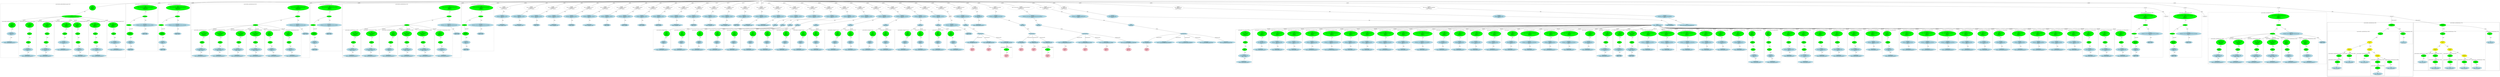 strict graph "" {
	graph [bb="0,0,44664,1679.8"];
	node [label="\N"];
	subgraph cluster188 {
		graph [bb="32755,426.83,32965,1034.7",
			label="powerwindow_rtw_solver.h:52:8",
			lheight=0.21,
			lp="32860,1023.2",
			lwidth=2.50,
			style=dashed
		];
		191	[fillcolor=lightblue,
			height=0.74639,
			label="IdentifierType
names: ['void']",
			pos="32860,461.7",
			style="filled,dashed",
			width=1.9053];
		190	[fillcolor=lightblue,
			height=1.041,
			label="TypeDecl
declname: rtModelPtr
quals: []",
			pos="32860,598.04",
			style="filled,dashed",
			width=2.6909];
		190 -- 191	[label=type,
			lp="32872,535.07",
			pos="32860,560.33 32860,537.65 32860,509.08 32860,488.72"];
		189	[fillcolor=green,
			height=0.74639,
			label="PtrDecl
quals: []",
			pos="32857,755.6",
			style="filled,dashed",
			width=1.2178];
		189 -- 190	[label=type,
			lp="32870,671.41",
			pos="32858,728.57 32858,703.14 32859,664.21 32859,635.66"];
		188	[fillcolor=green,
			height=1.6303,
			label="Decl
name: rtModelPtr
quals: []
storage: []
funcspec: []",
			pos="32852,944.98",
			style="filled,dashed",
			width=2.2392];
		188 -- 189	[label=type,
			lp="32866,860.79",
			pos="32854,886.23 32854,851.61 32856,809.26 32856,782.6"];
	}
	subgraph cluster192 {
		graph [bb="32973,426.83,33191,1034.7",
			label="powerwindow_rtw_solver.h:55:14",
			lheight=0.21,
			lp="33082,1023.2",
			lwidth=2.60,
			style=dashed
		];
		195	[fillcolor=lightblue,
			height=0.74639,
			label="IdentifierType
names: ['char']",
			pos="33082,461.7",
			style="filled,dashed",
			width=1.8856];
		194	[fillcolor=lightblue,
			height=1.041,
			label="TypeDecl
declname: solverName
quals: ['const']",
			pos="33082,598.04",
			style="filled,dashed",
			width=2.8088];
		194 -- 195	[label=type,
			lp="33094,535.07",
			pos="33082,560.33 33082,537.65 33082,509.08 33082,488.72"];
		193	[fillcolor=green,
			height=0.74639,
			label="PtrDecl
quals: []",
			pos="33079,755.6",
			style="filled,dashed",
			width=1.2178];
		193 -- 194	[label=type,
			lp="33092,671.41",
			pos="33080,728.57 33080,703.14 33081,664.21 33081,635.66"];
		192	[fillcolor=green,
			height=1.6303,
			label="Decl
name: solverName
quals: ['const']
storage: []
funcspec: []",
			pos="33074,944.98",
			style="filled,dashed",
			width=2.357];
		192 -- 193	[label=type,
			lp="33088,860.79",
			pos="33076,886.23 33076,851.61 33078,809.26 33078,782.6"];
	}
	subgraph cluster233 {
		graph [bb="33199,563.17,33531,1034.7",
			label="powerwindow_rtw_solver.h:70:21",
			lheight=0.21,
			lp="33365,1023.2",
			lwidth=2.60,
			style=dashed
		];
		235	[fillcolor=lightblue,
			height=0.74639,
			label="IdentifierType
names: ['powerwindow_int_T']",
			pos="33365,598.04",
			style="filled,dashed",
			width=3.6534];
		234	[fillcolor=lightblue,
			height=1.041,
			label="TypeDecl
declname: solverMaxConsecutiveZCs
quals: []",
			pos="33365,755.6",
			style="filled,dashed",
			width=4.3998];
		234 -- 235	[label=type,
			lp="33377,671.41",
			pos="33365,717.74 33365,689.17 33365,650.3 33365,624.95"];
		233	[fillcolor=green,
			height=1.6303,
			label="Decl
name: solverMaxConsecutiveZCs
quals: []
storage: []
funcspec: []",
			pos="33357,944.98",
			style="filled,dashed",
			width=3.9677];
		233 -- 234	[label=type,
			lp="33372,860.79",
			pos="33359,886.23 33361,855.91 33362,819.67 33363,793.22"];
	}
	subgraph cluster236 {
		graph [bb="33539,563.17,33859,1034.7",
			label="powerwindow_rtw_solver.h:72:21",
			lheight=0.21,
			lp="33699,1023.2",
			lwidth=2.60,
			style=dashed
		];
		238	[fillcolor=lightblue,
			height=0.74639,
			label="IdentifierType
names: ['powerwindow_int_T']",
			pos="33699,598.04",
			style="filled,dashed",
			width=3.6534];
		237	[fillcolor=lightblue,
			height=1.041,
			label="TypeDecl
declname: solverExtrapolationOrder
quals: []",
			pos="33699,755.6",
			style="filled,dashed",
			width=4.223];
		237 -- 238	[label=type,
			lp="33711,671.41",
			pos="33699,717.74 33699,689.17 33699,650.3 33699,624.95"];
		236	[fillcolor=green,
			height=1.6303,
			label="Decl
name: solverExtrapolationOrder
quals: []
storage: []
funcspec: []",
			pos="33691,944.98",
			style="filled,dashed",
			width=3.7712];
		236 -- 237	[label=type,
			lp="33706,860.79",
			pos="33693,886.23 33695,855.91 33696,819.67 33697,793.22"];
	}
	subgraph cluster239 {
		graph [bb="33867,563.17,34233,1034.7",
			label="powerwindow_rtw_solver.h:73:21",
			lheight=0.21,
			lp="34050,1023.2",
			lwidth=2.60,
			style=dashed
		];
		241	[fillcolor=lightblue,
			height=0.74639,
			label="IdentifierType
names: ['powerwindow_int_T']",
			pos="34050,598.04",
			style="filled,dashed",
			width=3.6534];
		240	[fillcolor=lightblue,
			height=1.041,
			label="TypeDecl
declname: solverNumberNewtonIterations
quals: []",
			pos="34050,755.6",
			style="filled,dashed",
			width=4.8712];
		240 -- 241	[label=type,
			lp="34062,671.41",
			pos="34050,717.74 34050,689.17 34050,650.3 34050,624.95"];
		239	[fillcolor=green,
			height=1.6303,
			label="Decl
name: solverNumberNewtonIterations
quals: []
storage: []
funcspec: []",
			pos="34042,944.98",
			style="filled,dashed",
			width=4.4391];
		239 -- 240	[label=type,
			lp="34057,860.79",
			pos="34044,886.23 34046,855.91 34047,819.67 34048,793.22"];
	}
	subgraph cluster242 {
		graph [bb="34241,563.17,34521,1034.7",
			label="powerwindow_rtw_solver.h:75:21",
			lheight=0.21,
			lp="34381,1023.2",
			lwidth=2.60,
			style=dashed
		];
		244	[fillcolor=lightblue,
			height=0.74639,
			label="IdentifierType
names: ['powerwindow_int_T']",
			pos="34381,598.04",
			style="filled,dashed",
			width=3.6534];
		243	[fillcolor=lightblue,
			height=1.041,
			label="TypeDecl
declname: solverRefineFactor
quals: []",
			pos="34378,755.6",
			style="filled,dashed",
			width=3.5159];
		243 -- 244	[label=type,
			lp="34391,671.41",
			pos="34379,717.74 34379,689.17 34380,650.3 34381,624.95"];
		242	[fillcolor=green,
			height=1.6303,
			label="Decl
name: solverRefineFactor
quals: []
storage: []
funcspec: []",
			pos="34368,944.98",
			style="filled,dashed",
			width=3.0838];
		242 -- 243	[label=type,
			lp="34384,860.79",
			pos="34371,886.23 34373,855.91 34375,819.67 34376,793.22"];
	}
	subgraph cluster245 {
		graph [bb="34529,563.17,34817,1034.7",
			label="powerwindow_rtw_solver.h:76:22",
			lheight=0.21,
			lp="34673,1023.2",
			lwidth=2.60,
			style=dashed
		];
		247	[fillcolor=lightblue,
			height=0.74639,
			label="IdentifierType
names: ['powerwindow_real_T']",
			pos="34673,598.04",
			style="filled,dashed",
			width=3.7712];
		246	[fillcolor=lightblue,
			height=1.041,
			label="TypeDecl
declname: solverRelTol
quals: []",
			pos="34657,755.6",
			style="filled,dashed",
			width=2.8874];
		246 -- 247	[label=type,
			lp="34677,671.41",
			pos="34661,718.13 34664,689.57 34668,650.55 34670,625.08"];
		245	[fillcolor=green,
			height=1.6303,
			label="Decl
name: solverRelTol
quals: []
storage: []
funcspec: []",
			pos="34633,944.98",
			style="filled,dashed",
			width=2.4552];
		245 -- 246	[label=type,
			lp="34656,860.79",
			pos="34640,886.49 34644,856.15 34649,819.83 34652,793.32"];
	}
	subgraph cluster248 {
		graph [bb="34825,563.17,35113,1034.7",
			label="powerwindow_rtw_solver.h:77:22",
			lheight=0.21,
			lp="34969,1023.2",
			lwidth=2.60,
			style=dashed
		];
		250	[fillcolor=lightblue,
			height=0.74639,
			label="IdentifierType
names: ['powerwindow_real_T']",
			pos="34969,598.04",
			style="filled,dashed",
			width=3.7712];
		249	[fillcolor=lightblue,
			height=1.041,
			label="TypeDecl
declname: unused_real_T_1
quals: []",
			pos="34961,755.6",
			style="filled,dashed",
			width=3.3391];
		249 -- 250	[label=type,
			lp="34977,671.41",
			pos="34963,717.74 34964,689.17 34966,650.3 34968,624.95"];
		248	[fillcolor=green,
			height=1.6303,
			label="Decl
name: unused_real_T_1
quals: []
storage: []
funcspec: []",
			pos="34945,944.98",
			style="filled,dashed",
			width=2.907];
		248 -- 249	[label=type,
			lp="34964,860.79",
			pos="34950,886.23 34953,855.91 34956,819.67 34958,793.22"];
	}
	subgraph cluster251 {
		graph [bb="35121,290.48,35409,1034.7",
			label="powerwindow_rtw_solver.h:79:23",
			lheight=0.21,
			lp="35265,1023.2",
			lwidth=2.60,
			style=dashed
		];
		255	[fillcolor=lightblue,
			height=0.74639,
			label="IdentifierType
names: ['powerwindow_real_T']",
			pos="35265,325.35",
			style="filled,dashed",
			width=3.7712];
		254	[fillcolor=lightblue,
			height=1.041,
			label="TypeDecl
declname: dXPtr
quals: []",
			pos="35235,461.7",
			style="filled,dashed",
			width=2.141];
		254 -- 255	[label=type,
			lp="35262,398.72",
			pos="35243,424.34 35248,401.65 35255,372.97 35259,352.51"];
		253	[fillcolor=green,
			height=0.74639,
			label="PtrDecl
quals: []",
			pos="35216,598.04",
			style="filled,dashed",
			width=1.2178];
		253 -- 254	[label=type,
			lp="35237,535.07",
			pos="35220,571.14 35223,550.71 35227,521.95 35230,499.19"];
		252	[fillcolor=green,
			height=0.74639,
			label="PtrDecl
quals: []",
			pos="35206,755.6",
			style="filled,dashed",
			width=1.2178];
		252 -- 253	[label=type,
			lp="35223,671.41",
			pos="35208,728.57 35210,699.76 35212,653.64 35214,624.91"];
		251	[fillcolor=green,
			height=1.6303,
			label="Decl
name: dXPtr
quals: []
storage: []
funcspec: []",
			pos="35198,944.98",
			style="filled,dashed",
			width=1.6892];
		251 -- 252	[label=type,
			lp="35213,860.79",
			pos="35200,886.23 35202,851.61 35204,809.26 35205,782.6"];
	}
	subgraph cluster256 {
		graph [bb="35417,290.48,35711,1034.7",
			label="powerwindow_rtw_solver.h:80:23",
			lheight=0.21,
			lp="35564,1023.2",
			lwidth=2.60,
			style=dashed
		];
		260	[fillcolor=lightblue,
			height=0.74639,
			label="IdentifierType
names: ['powerwindow_time_T']",
			pos="35564,325.35",
			style="filled,dashed",
			width=3.8694];
		259	[fillcolor=lightblue,
			height=1.041,
			label="TypeDecl
declname: tPtr
quals: []",
			pos="35528,461.7",
			style="filled,dashed",
			width=1.8856];
		259 -- 260	[label=type,
			lp="35558,398.72",
			pos="35538,424.34 35544,401.65 35552,372.97 35557,352.51"];
		258	[fillcolor=green,
			height=0.74639,
			label="PtrDecl
quals: []",
			pos="35505,598.04",
			style="filled,dashed",
			width=1.2178];
		258 -- 259	[label=type,
			lp="35528,535.07",
			pos="35509,571.14 35513,550.71 35518,521.95 35522,499.19"];
		257	[fillcolor=green,
			height=0.74639,
			label="PtrDecl
quals: []",
			pos="35495,755.6",
			style="filled,dashed",
			width=1.2178];
		257 -- 258	[label=type,
			lp="35512,671.41",
			pos="35497,728.57 35499,699.76 35501,653.64 35503,624.91"];
		256	[fillcolor=green,
			height=1.6303,
			label="Decl
name: tPtr
quals: []
storage: []
funcspec: []",
			pos="35487,944.98",
			style="filled,dashed",
			width=1.591];
		256 -- 257	[label=type,
			lp="35502,860.79",
			pos="35489,886.23 35491,851.61 35493,809.26 35494,782.6"];
	}
	subgraph cluster261 {
		graph [bb="35719,426.83,35999,1034.7",
			label="powerwindow_rtw_solver.h:82:21",
			lheight=0.21,
			lp="35859,1023.2",
			lwidth=2.60,
			style=dashed
		];
		264	[fillcolor=lightblue,
			height=0.74639,
			label="IdentifierType
names: ['powerwindow_int_T']",
			pos="35859,461.7",
			style="filled,dashed",
			width=3.6534];
		263	[fillcolor=lightblue,
			height=1.041,
			label="TypeDecl
declname: numContStatesPtr
quals: []",
			pos="35855,598.04",
			style="filled,dashed",
			width=3.457];
		263 -- 264	[label=type,
			lp="35869,535.07",
			pos="35856,560.33 35857,537.65 35858,509.08 35858,488.72"];
		262	[fillcolor=green,
			height=0.74639,
			label="PtrDecl
quals: []",
			pos="35849,755.6",
			style="filled,dashed",
			width=1.2178];
		262 -- 263	[label=type,
			lp="35864,671.41",
			pos="35850,728.57 35851,703.14 35852,664.21 35854,635.66"];
		261	[fillcolor=green,
			height=1.6303,
			label="Decl
name: numContStatesPtr
quals: []
storage: []
funcspec: []",
			pos="35843,944.98",
			style="filled,dashed",
			width=3.0052];
		261 -- 262	[label=type,
			lp="35857,860.79",
			pos="35845,886.23 35846,851.61 35847,809.26 35848,782.6"];
	}
	subgraph cluster265 {
		graph [bb="36007,290.48,36295,1034.7",
			label="powerwindow_rtw_solver.h:83:23",
			lheight=0.21,
			lp="36151,1023.2",
			lwidth=2.60,
			style=dashed
		];
		269	[fillcolor=lightblue,
			height=0.74639,
			label="IdentifierType
names: ['powerwindow_real_T']",
			pos="36151,325.35",
			style="filled,dashed",
			width=3.7712];
		268	[fillcolor=lightblue,
			height=1.041,
			label="TypeDecl
declname: contStatesPtr
quals: []",
			pos="36135,461.7",
			style="filled,dashed",
			width=2.907];
		268 -- 269	[label=type,
			lp="36155,398.72",
			pos="36139,423.99 36142,401.3 36145,372.73 36148,352.37"];
		267	[fillcolor=green,
			height=0.74639,
			label="PtrDecl
quals: []",
			pos="36123,598.04",
			style="filled,dashed",
			width=1.2178];
		267 -- 268	[label=type,
			lp="36141,535.07",
			pos="36125,571.14 36127,550.71 36130,521.95 36132,499.19"];
		266	[fillcolor=green,
			height=0.74639,
			label="PtrDecl
quals: []",
			pos="36117,755.6",
			style="filled,dashed",
			width=1.2178];
		266 -- 267	[label=type,
			lp="36132,671.41",
			pos="36118,728.57 36119,699.85 36121,653.92 36122,625.17"];
		265	[fillcolor=green,
			height=1.6303,
			label="Decl
name: contStatesPtr
quals: []
storage: []
funcspec: []",
			pos="36111,944.98",
			style="filled,dashed",
			width=2.4552];
		265 -- 266	[label=type,
			lp="36125,860.79",
			pos="36113,886.23 36114,851.61 36115,809.26 36116,782.6"];
	}
	subgraph cluster270 {
		graph [bb="36303,426.83,36591,1034.7",
			label="powerwindow_rtw_solver.h:85:22",
			lheight=0.21,
			lp="36447,1023.2",
			lwidth=2.60,
			style=dashed
		];
		273	[fillcolor=lightblue,
			height=0.74639,
			label="IdentifierType
names: ['powerwindow_real_T']",
			pos="36447,461.7",
			style="filled,dashed",
			width=3.7712];
		272	[fillcolor=lightblue,
			height=1.041,
			label="TypeDecl
declname: zcSignalVector
quals: []",
			pos="36435,598.04",
			style="filled,dashed",
			width=3.1034];
		272 -- 273	[label=type,
			lp="36453,535.07",
			pos="36438,560.33 36440,537.65 36443,509.08 36445,488.72"];
		271	[fillcolor=green,
			height=0.74639,
			label="PtrDecl
quals: []",
			pos="36423,755.6",
			style="filled,dashed",
			width=1.2178];
		271 -- 272	[label=type,
			lp="36441,671.41",
			pos="36425,728.57 36427,703.14 36430,664.21 36432,635.66"];
		270	[fillcolor=green,
			height=1.6303,
			label="Decl
name: zcSignalVector
quals: []
storage: []
funcspec: []",
			pos="36415,944.98",
			style="filled,dashed",
			width=2.6713];
		270 -- 271	[label=type,
			lp="36430,860.79",
			pos="36417,886.23 36419,851.61 36421,809.26 36422,782.6"];
	}
	subgraph cluster274 {
		graph [bb="36599,426.83,36897,1034.7",
			label="powerwindow_rtw_solver.h:86:23",
			lheight=0.21,
			lp="36748,1023.2",
			lwidth=2.60,
			style=dashed
		];
		277	[fillcolor=lightblue,
			height=0.74639,
			label="IdentifierType
names: ['powerwindow_uint8_T']",
			pos="36748,461.7",
			style="filled,dashed",
			width=3.9284];
		276	[fillcolor=lightblue,
			height=1.041,
			label="TypeDecl
declname: zcEventsVector
quals: []",
			pos="36734,598.04",
			style="filled,dashed",
			width=3.1623];
		276 -- 277	[label=type,
			lp="36753,535.07",
			pos="36738,560.33 36740,537.65 36743,509.08 36745,488.72"];
		275	[fillcolor=green,
			height=0.74639,
			label="PtrDecl
quals: []",
			pos="36721,755.6",
			style="filled,dashed",
			width=1.2178];
		275 -- 276	[label=type,
			lp="36740,671.41",
			pos="36723,728.57 36725,703.14 36729,664.21 36731,635.66"];
		274	[fillcolor=green,
			height=1.6303,
			label="Decl
name: zcEventsVector
quals: []
storage: []
funcspec: []",
			pos="36713,944.98",
			style="filled,dashed",
			width=2.7106];
		274 -- 275	[label=type,
			lp="36728,860.79",
			pos="36715,886.23 36717,851.61 36719,809.26 36720,782.6"];
	}
	subgraph cluster278 {
		graph [bb="36905,426.83,37203,1034.7",
			label="powerwindow_rtw_solver.h:87:23",
			lheight=0.21,
			lp="37054,1023.2",
			lwidth=2.60,
			style=dashed
		];
		281	[fillcolor=lightblue,
			height=0.74639,
			label="IdentifierType
names: ['powerwindow_uint8_T']",
			pos="37054,461.7",
			style="filled,dashed",
			width=3.9284];
		280	[fillcolor=lightblue,
			height=1.041,
			label="TypeDecl
declname: zcSignalAttrib
quals: []",
			pos="37038,598.04",
			style="filled,dashed",
			width=3.0445];
		280 -- 281	[label=type,
			lp="37058,535.07",
			pos="37042,560.33 37045,537.65 37048,509.08 37051,488.72"];
		279	[fillcolor=green,
			height=0.74639,
			label="PtrDecl
quals: []",
			pos="37024,755.6",
			style="filled,dashed",
			width=1.2178];
		279 -- 280	[label=type,
			lp="37043,671.41",
			pos="37026,728.57 37029,703.14 37032,664.21 37035,635.66"];
		278	[fillcolor=green,
			height=1.6303,
			label="Decl
name: zcSignalAttrib
quals: []
storage: []
funcspec: []",
			pos="37015,944.98",
			style="filled,dashed",
			width=2.6124];
		278 -- 279	[label=type,
			lp="37031,860.79",
			pos="37018,886.23 37019,851.61 37021,809.26 37023,782.6"];
	}
	subgraph cluster282 {
		graph [bb="37211,563.17,37505,1034.7",
			label="powerwindow_rtw_solver.h:88:21",
			lheight=0.21,
			lp="37358,1023.2",
			lwidth=2.60,
			style=dashed
		];
		284	[fillcolor=lightblue,
			height=0.74639,
			label="IdentifierType
names: ['powerwindow_int_T']",
			pos="37358,598.04",
			style="filled,dashed",
			width=3.6534];
		283	[fillcolor=lightblue,
			height=1.041,
			label="TypeDecl
declname: zcSignalVectorLength
quals: []",
			pos="37358,755.6",
			style="filled,dashed",
			width=3.8694];
		283 -- 284	[label=type,
			lp="37370,671.41",
			pos="37358,717.74 37358,689.17 37358,650.3 37358,624.95"];
		282	[fillcolor=green,
			height=1.6303,
			label="Decl
name: zcSignalVectorLength
quals: []
storage: []
funcspec: []",
			pos="37350,944.98",
			style="filled,dashed",
			width=3.4177];
		282 -- 283	[label=type,
			lp="37365,860.79",
			pos="37352,886.23 37354,855.91 37355,819.67 37356,793.22"];
	}
	subgraph cluster285 {
		graph [bb="37513,426.83,37811,1034.7",
			label="powerwindow_rtw_solver.h:89:23",
			lheight=0.21,
			lp="37662,1023.2",
			lwidth=2.60,
			style=dashed
		];
		288	[fillcolor=lightblue,
			height=0.74639,
			label="IdentifierType
names: ['powerwindow_uint8_T']",
			pos="37662,461.7",
			style="filled,dashed",
			width=3.9284];
		287	[fillcolor=lightblue,
			height=1.041,
			label="TypeDecl
declname: reserved
quals: []",
			pos="37634,598.04",
			style="filled,dashed",
			width=2.3963];
		287 -- 288	[label=type,
			lp="37660,535.07",
			pos="37642,560.69 37646,538 37652,509.32 37657,488.86"];
		286	[fillcolor=green,
			height=0.74639,
			label="PtrDecl
quals: []",
			pos="37611,755.6",
			style="filled,dashed",
			width=1.2178];
		286 -- 287	[label=type,
			lp="37635,671.41",
			pos="37615,728.57 37619,703.14 37624,664.21 37629,635.66"];
		285	[fillcolor=green,
			height=1.6303,
			label="Decl
name: reserved
quals: []
storage: []
funcspec: []",
			pos="37599,944.98",
			style="filled,dashed",
			width=1.9642];
		285 -- 286	[label=type,
			lp="37616,860.79",
			pos="37603,886.23 37605,851.61 37608,809.26 37609,782.6"];
	}
	subgraph cluster289 {
		graph [bb="37819,563.17,38139,1034.7",
			label="powerwindow_rtw_solver.h:91:25",
			lheight=0.21,
			lp="37979,1023.2",
			lwidth=2.60,
			style=dashed
		];
		291	[fillcolor=lightblue,
			height=0.74639,
			label="IdentifierType
names: ['powerwindow_boolean_T']",
			pos="37979,598.04",
			style="filled,dashed",
			width=4.223];
		290	[fillcolor=lightblue,
			height=1.041,
			label="TypeDecl
declname: foundContZcEvents
quals: []",
			pos="37968,755.6",
			style="filled,dashed",
			width=3.6337];
		290 -- 291	[label=type,
			lp="37986,671.41",
			pos="37971,718.13 37973,689.57 37975,650.55 37977,625.08"];
		289	[fillcolor=green,
			height=1.6303,
			label="Decl
name: foundContZcEvents
quals: []
storage: []
funcspec: []",
			pos="37950,944.98",
			style="filled,dashed",
			width=3.2016];
		289 -- 290	[label=type,
			lp="37970,860.79",
			pos="37956,886.23 37958,855.91 37962,819.67 37964,793.22"];
	}
	subgraph cluster292 {
		graph [bb="22295,563.17,22637,1034.7",
			label="powerwindow_rtw_solver.h:92:25",
			lheight=0.21,
			lp="22466,1023.2",
			lwidth=2.60,
			style=dashed
		];
		294	[fillcolor=lightblue,
			height=0.74639,
			label="IdentifierType
names: ['powerwindow_boolean_T']",
			pos="22466,598.04",
			style="filled,dashed",
			width=4.223];
		293	[fillcolor=lightblue,
			height=1.041,
			label="TypeDecl
declname: isAtLeftPostOfContZcEvent
quals: []",
			pos="22466,755.6",
			style="filled,dashed",
			width=4.5373];
		293 -- 294	[label=type,
			lp="22478,671.41",
			pos="22466,717.74 22466,689.17 22466,650.3 22466,624.95"];
		292	[fillcolor=green,
			height=1.6303,
			label="Decl
name: isAtLeftPostOfContZcEvent
quals: []
storage: []
funcspec: []",
			pos="22474,944.98",
			style="filled,dashed",
			width=4.1051];
		292 -- 293	[label=type,
			lp="22482,860.79",
			pos="22472,886.23 22470,855.91 22469,819.67 22468,793.22"];
	}
	subgraph cluster295 {
		graph [bb="22645,563.17,22999,1034.7",
			label="powerwindow_rtw_solver.h:93:25",
			lheight=0.21,
			lp="22822,1023.2",
			lwidth=2.60,
			style=dashed
		];
		297	[fillcolor=lightblue,
			height=0.74639,
			label="IdentifierType
names: ['powerwindow_boolean_T']",
			pos="22822,598.04",
			style="filled,dashed",
			width=4.223];
		296	[fillcolor=lightblue,
			height=1.041,
			label="TypeDecl
declname: isAtRightPostOfContZcEvent
quals: []",
			pos="22822,755.6",
			style="filled,dashed",
			width=4.6944];
		296 -- 297	[label=type,
			lp="22834,671.41",
			pos="22822,717.74 22822,689.17 22822,650.3 22822,624.95"];
		295	[fillcolor=green,
			height=1.6303,
			label="Decl
name: isAtRightPostOfContZcEvent
quals: []
storage: []
funcspec: []",
			pos="22830,944.98",
			style="filled,dashed",
			width=4.2426];
		295 -- 296	[label=type,
			lp="22838,860.79",
			pos="22828,886.23 22826,855.91 22825,819.67 22824,793.22"];
	}
	subgraph cluster298 {
		graph [bb="23007,563.17,23327,1034.7",
			label="powerwindow_rtw_solver.h:94:25",
			lheight=0.21,
			lp="23167,1023.2",
			lwidth=2.60,
			style=dashed
		];
		300	[fillcolor=lightblue,
			height=0.74639,
			label="IdentifierType
names: ['powerwindow_boolean_T']",
			pos="23167,598.04",
			style="filled,dashed",
			width=4.223];
		299	[fillcolor=lightblue,
			height=1.041,
			label="TypeDecl
declname: adaptiveZcDetection
quals: []",
			pos="23179,755.6",
			style="filled,dashed",
			width=3.7123];
		299 -- 300	[label=type,
			lp="23185,671.41",
			pos="23176,718.13 23174,689.57 23171,650.55 23169,625.08"];
		298	[fillcolor=green,
			height=1.6303,
			label="Decl
name: adaptiveZcDetection
quals: []
storage: []
funcspec: []",
			pos="23184,944.98",
			style="filled,dashed",
			width=3.2802];
		298 -- 299	[label=type,
			lp="23193,860.79",
			pos="23182,886.23 23182,855.91 23181,819.67 23180,793.22"];
	}
	subgraph cluster301 {
		graph [bb="23335,563.17,23615,1034.7",
			label="powerwindow_rtw_solver.h:96:21",
			lheight=0.21,
			lp="23475,1023.2",
			lwidth=2.60,
			style=dashed
		];
		303	[fillcolor=lightblue,
			height=0.74639,
			label="IdentifierType
names: ['powerwindow_int_T']",
			pos="23475,598.04",
			style="filled,dashed",
			width=3.6534];
		302	[fillcolor=lightblue,
			height=1.041,
			label="TypeDecl
declname: numZcSignals
quals: []",
			pos="23489,755.6",
			style="filled,dashed",
			width=3.0445];
		302 -- 303	[label=type,
			lp="23494,671.41",
			pos="23486,718.13 23483,689.57 23480,650.55 23477,625.08"];
		301	[fillcolor=green,
			height=1.6303,
			label="Decl
name: numZcSignals
quals: []
storage: []
funcspec: []",
			pos="23494,944.98",
			style="filled,dashed",
			width=2.6124];
		301 -- 302	[label=type,
			lp="23503,860.79",
			pos="23492,886.23 23492,855.91 23491,819.67 23490,793.22"];
	}
	subgraph cluster304 {
		graph [bb="23623,563.17,23943,1034.7",
			label="powerwindow_rtw_solver.h:98:25",
			lheight=0.21,
			lp="23783,1023.2",
			lwidth=2.60,
			style=dashed
		];
		306	[fillcolor=lightblue,
			height=0.74639,
			label="IdentifierType
names: ['powerwindow_boolean_T']",
			pos="23783,598.04",
			style="filled,dashed",
			width=4.223];
		305	[fillcolor=lightblue,
			height=1.041,
			label="TypeDecl
declname: stateProjection
quals: []",
			pos="23804,755.6",
			style="filled,dashed",
			width=3.0838];
		305 -- 306	[label=type,
			lp="23805,671.41",
			pos="23799,718.13 23795,689.57 23790,650.55 23787,625.08"];
		304	[fillcolor=green,
			height=1.6303,
			label="Decl
name: stateProjection
quals: []
storage: []
funcspec: []",
			pos="23812,944.98",
			style="filled,dashed",
			width=2.632];
		304 -- 305	[label=type,
			lp="23820,860.79",
			pos="23810,886.23 23808,855.91 23807,819.67 23806,793.22"];
	}
	subgraph cluster307 {
		graph [bb="23951,563.17,24271,1034.7",
			label="powerwindow_rtw_solver.h:99:25",
			lheight=0.21,
			lp="24111,1023.2",
			lwidth=2.60,
			style=dashed
		];
		309	[fillcolor=lightblue,
			height=0.74639,
			label="IdentifierType
names: ['powerwindow_boolean_T']",
			pos="24111,598.04",
			style="filled,dashed",
			width=4.223];
		308	[fillcolor=lightblue,
			height=1.041,
			label="TypeDecl
declname: robustResetMethod
quals: []",
			pos="24128,755.6",
			style="filled,dashed",
			width=3.5945];
		308 -- 309	[label=type,
			lp="24131,671.41",
			pos="24124,718.13 24121,689.57 24117,650.55 24114,625.08"];
		307	[fillcolor=green,
			height=1.6303,
			label="Decl
name: robustResetMethod
quals: []
storage: []
funcspec: []",
			pos="24142,944.98",
			style="filled,dashed",
			width=3.1623];
		307 -- 308	[label=type,
			lp="24148,860.79",
			pos="24138,886.23 24135,855.91 24133,819.67 24131,793.22"];
	}
	subgraph cluster310 {
		graph [bb="24279,563.17,24599,1034.7",
			label="powerwindow_rtw_solver.h:100:25",
			lheight=0.21,
			lp="24439,1023.2",
			lwidth=2.68,
			style=dashed
		];
		312	[fillcolor=lightblue,
			height=0.74639,
			label="IdentifierType
names: ['powerwindow_boolean_T']",
			pos="24439,598.04",
			style="filled,dashed",
			width=4.223];
		311	[fillcolor=lightblue,
			height=1.041,
			label="TypeDecl
declname: updateJacobianAtReset
quals: []",
			pos="24445,755.6",
			style="filled,dashed",
			width=3.9873];
		311 -- 312	[label=type,
			lp="24454,671.41",
			pos="24444,717.74 24442,689.17 24441,650.3 24440,624.95"];
		310	[fillcolor=green,
			height=1.6303,
			label="Decl
name: updateJacobianAtReset
quals: []
storage: []
funcspec: []",
			pos="24460,944.98",
			style="filled,dashed",
			width=3.5552];
		310 -- 311	[label=type,
			lp="24465,860.79",
			pos="24455,886.23 24453,855.91 24450,819.67 24448,793.22"];
	}
	subgraph cluster313 {
		graph [bb="24607,563.17,24927,1034.7",
			label="powerwindow_rtw_solver.h:101:25",
			lheight=0.21,
			lp="24767,1023.2",
			lwidth=2.68,
			style=dashed
		];
		315	[fillcolor=lightblue,
			height=0.74639,
			label="IdentifierType
names: ['powerwindow_boolean_T']",
			pos="24767,598.04",
			style="filled,dashed",
			width=4.223];
		314	[fillcolor=lightblue,
			height=1.041,
			label="TypeDecl
declname: consistencyChecking
quals: []",
			pos="24779,755.6",
			style="filled,dashed",
			width=3.7516];
		314 -- 315	[label=type,
			lp="24785,671.41",
			pos="24776,718.13 24774,689.57 24771,650.55 24769,625.08"];
		313	[fillcolor=green,
			height=1.6303,
			label="Decl
name: consistencyChecking
quals: []
storage: []
funcspec: []",
			pos="24783,944.98",
			style="filled,dashed",
			width=3.3195];
		313 -- 314	[label=type,
			lp="24793,860.79",
			pos="24782,886.23 24781,855.91 24780,819.67 24780,793.22"];
	}
	subgraph cluster316 {
		graph [bb="24935,563.17,25215,1034.7",
			label="powerwindow_rtw_solver.h:103:21",
			lheight=0.21,
			lp="25075,1023.2",
			lwidth=2.68,
			style=dashed
		];
		318	[fillcolor=lightblue,
			height=0.74639,
			label="IdentifierType
names: ['powerwindow_int_T']",
			pos="25075,598.04",
			style="filled,dashed",
			width=3.6534];
		317	[fillcolor=lightblue,
			height=1.041,
			label="TypeDecl
declname: massMatrixNzMax
quals: []",
			pos="25077,755.6",
			style="filled,dashed",
			width=3.5945];
		317 -- 318	[label=type,
			lp="25088,671.41",
			pos="25077,717.74 25076,689.17 25076,650.3 25075,624.95"];
		316	[fillcolor=green,
			height=1.6303,
			label="Decl
name: massMatrixNzMax
quals: []
storage: []
funcspec: []",
			pos="25089,944.98",
			style="filled,dashed",
			width=3.1623];
		316 -- 317	[label=type,
			lp="25096,860.79",
			pos="25085,886.23 25083,855.91 25081,819.67 25079,793.22"];
	}
	subgraph cluster319 {
		graph [bb="25223,426.83,25503,1034.7",
			label="powerwindow_rtw_solver.h:104:21",
			lheight=0.21,
			lp="25363,1023.2",
			lwidth=2.68,
			style=dashed
		];
		322	[fillcolor=lightblue,
			height=0.74639,
			label="IdentifierType
names: ['powerwindow_int_T']",
			pos="25363,461.7",
			style="filled,dashed",
			width=3.6534];
		321	[fillcolor=lightblue,
			height=1.041,
			label="TypeDecl
declname: massMatrixIr
quals: []",
			pos="25371,598.04",
			style="filled,dashed",
			width=2.9659];
		321 -- 322	[label=type,
			lp="25379,535.07",
			pos="25369,560.33 25367,537.65 25366,509.08 25365,488.72"];
		320	[fillcolor=green,
			height=0.74639,
			label="PtrDecl
quals: []",
			pos="25382,755.6",
			style="filled,dashed",
			width=1.2178];
		320 -- 321	[label=type,
			lp="25388,671.41",
			pos="25380,728.57 25378,703.14 25376,664.21 25374,635.66"];
		319	[fillcolor=green,
			height=1.6303,
			label="Decl
name: massMatrixIr
quals: []
storage: []
funcspec: []",
			pos="25384,944.98",
			style="filled,dashed",
			width=2.5142];
		319 -- 320	[label=type,
			lp="25395,860.79",
			pos="25383,886.23 25383,851.61 25383,809.26 25382,782.6"];
	}
	subgraph cluster323 {
		graph [bb="25511,426.83,25791,1034.7",
			label="powerwindow_rtw_solver.h:105:21",
			lheight=0.21,
			lp="25651,1023.2",
			lwidth=2.68,
			style=dashed
		];
		326	[fillcolor=lightblue,
			height=0.74639,
			label="IdentifierType
names: ['powerwindow_int_T']",
			pos="25651,461.7",
			style="filled,dashed",
			width=3.6534];
		325	[fillcolor=lightblue,
			height=1.041,
			label="TypeDecl
declname: massMatrixJc
quals: []",
			pos="25658,598.04",
			style="filled,dashed",
			width=3.0052];
		325 -- 326	[label=type,
			lp="25667,535.07",
			pos="25656,560.33 25655,537.65 25653,509.08 25652,488.72"];
		324	[fillcolor=green,
			height=0.74639,
			label="PtrDecl
quals: []",
			pos="25669,755.6",
			style="filled,dashed",
			width=1.2178];
		324 -- 325	[label=type,
			lp="25675,671.41",
			pos="25667,728.57 25665,703.14 25663,664.21 25661,635.66"];
		323	[fillcolor=green,
			height=1.6303,
			label="Decl
name: massMatrixJc
quals: []
storage: []
funcspec: []",
			pos="25671,944.98",
			style="filled,dashed",
			width=2.5731];
		323 -- 324	[label=type,
			lp="25682,860.79",
			pos="25670,886.23 25670,851.61 25670,809.26 25669,782.6"];
	}
	subgraph cluster327 {
		graph [bb="25799,426.83,26087,1034.7",
			label="powerwindow_rtw_solver.h:106:22",
			lheight=0.21,
			lp="25943,1023.2",
			lwidth=2.68,
			style=dashed
		];
		330	[fillcolor=lightblue,
			height=0.74639,
			label="IdentifierType
names: ['powerwindow_real_T']",
			pos="25943,461.7",
			style="filled,dashed",
			width=3.7712];
		329	[fillcolor=lightblue,
			height=1.041,
			label="TypeDecl
declname: massMatrixPr
quals: []",
			pos="25951,598.04",
			style="filled,dashed",
			width=3.0248];
		329 -- 330	[label=type,
			lp="25959,535.07",
			pos="25949,560.33 25947,537.65 25946,509.08 25945,488.72"];
		328	[fillcolor=green,
			height=0.74639,
			label="PtrDecl
quals: []",
			pos="25963,755.6",
			style="filled,dashed",
			width=1.2178];
		328 -- 329	[label=type,
			lp="25969,671.41",
			pos="25961,728.57 25959,703.14 25956,664.21 25954,635.66"];
		327	[fillcolor=green,
			height=1.6303,
			label="Decl
name: massMatrixPr
quals: []
storage: []
funcspec: []",
			pos="25965,944.98",
			style="filled,dashed",
			width=2.5731];
		327 -- 328	[label=type,
			lp="25976,860.79",
			pos="25964,886.23 25964,851.61 25964,809.26 25963,782.6"];
	}
	subgraph cluster331 {
		graph [bb="26095,290.48,26387,1034.7",
			label="powerwindow_rtw_solver.h:108:29",
			lheight=0.21,
			lp="26241,1023.2",
			lwidth=2.68,
			style=dashed
		];
		335	[fillcolor=lightblue,
			height=0.74639,
			label="IdentifierType
names: ['powerwindow_char_T']",
			pos="26241,325.35",
			style="filled,dashed",
			width=3.8302];
		334	[fillcolor=lightblue,
			height=1.041,
			label="TypeDecl
declname: errStatusPtr
quals: ['const']",
			pos="26246,461.7",
			style="filled,dashed",
			width=2.7499];
		334 -- 335	[label=type,
			lp="26255,398.72",
			pos="26245,423.99 26244,401.3 26243,372.73 26242,352.37"];
		333	[fillcolor=green,
			height=0.74639,
			label="PtrDecl
quals: []",
			pos="26254,598.04",
			style="filled,dashed",
			width=1.2178];
		333 -- 334	[label=type,
			lp="26262,535.07",
			pos="26252,571.14 26251,550.71 26250,521.95 26248,499.19"];
		332	[fillcolor=green,
			height=0.74639,
			label="PtrDecl
quals: []",
			pos="26268,755.6",
			style="filled,dashed",
			width=1.2178];
		332 -- 333	[label=type,
			lp="26273,671.41",
			pos="26266,728.57 26263,699.76 26259,653.64 26256,624.91"];
		331	[fillcolor=green,
			height=1.6303,
			label="Decl
name: errStatusPtr
quals: ['const']
storage: []
funcspec: []",
			pos="26269,944.98",
			style="filled,dashed",
			width=2.3177];
		331 -- 332	[label=type,
			lp="26280,860.79",
			pos="26269,886.23 26269,851.61 26268,809.26 26268,782.6"];
	}
	subgraph cluster336 {
		graph [bb="26395,563.17,26683,1034.7",
			label="powerwindow_rtw_solver.h:110:22",
			lheight=0.21,
			lp="26539,1023.2",
			lwidth=2.68,
			style=dashed
		];
		338	[fillcolor=lightblue,
			height=0.74639,
			label="IdentifierType
names: ['powerwindow_real_T']",
			pos="26539,598.04",
			style="filled,dashed",
			width=3.7712];
		337	[fillcolor=lightblue,
			height=1.041,
			label="TypeDecl
declname: zcThreshold
quals: []",
			pos="26557,755.6",
			style="filled,dashed",
			width=2.8088];
		337 -- 338	[label=type,
			lp="26560,671.41",
			pos="26553,718.13 26549,689.57 26545,650.55 26542,625.08"];
		336	[fillcolor=green,
			height=1.6303,
			label="Decl
name: zcThreshold
quals: []
storage: []
funcspec: []",
			pos="26564,944.98",
			style="filled,dashed",
			width=2.3767];
		336 -- 337	[label=type,
			lp="26573,860.79",
			pos="26562,886.23 26561,855.91 26559,819.67 26558,793.22"];
	}
	subgraph cluster339 {
		graph [bb="26691,563.17,26973,1034.7",
			label="powerwindow_rtw_solver.h:111:21",
			lheight=0.21,
			lp="26832,1023.2",
			lwidth=2.68,
			style=dashed
		];
		341	[fillcolor=lightblue,
			height=0.74639,
			label="IdentifierType
names: ['powerwindow_int_T']",
			pos="26832,598.04",
			style="filled,dashed",
			width=3.6534];
		340	[fillcolor=lightblue,
			height=1.041,
			label="TypeDecl
declname: zeroCrossAlgorithm
quals: []",
			pos="26832,755.6",
			style="filled,dashed",
			width=3.6927];
		340 -- 341	[label=type,
			lp="26844,671.41",
			pos="26832,717.74 26832,689.17 26832,650.3 26832,624.95"];
		339	[fillcolor=green,
			height=1.6303,
			label="Decl
name: zeroCrossAlgorithm
quals: []
storage: []
funcspec: []",
			pos="26844,944.98",
			style="filled,dashed",
			width=3.2409];
		339 -- 340	[label=type,
			lp="26851,860.79",
			pos="26840,886.23 26838,855.91 26836,819.67 26834,793.22"];
	}
	subgraph cluster342 {
		graph [bb="26981,563.17,27267,1034.7",
			label="powerwindow_rtw_solver.h:112:21",
			lheight=0.21,
			lp="27124,1023.2",
			lwidth=2.68,
			style=dashed
		];
		344	[fillcolor=lightblue,
			height=0.74639,
			label="IdentifierType
names: ['powerwindow_int_T']",
			pos="27124,598.04",
			style="filled,dashed",
			width=3.6534];
		343	[fillcolor=lightblue,
			height=1.041,
			label="TypeDecl
declname: consecutiveZCsError
quals: []",
			pos="27124,755.6",
			style="filled,dashed",
			width=3.7516];
		343 -- 344	[label=type,
			lp="27136,671.41",
			pos="27124,717.74 27124,689.17 27124,650.3 27124,624.95"];
		342	[fillcolor=green,
			height=1.6303,
			label="Decl
name: consecutiveZCsError
quals: []
storage: []
funcspec: []",
			pos="27135,944.98",
			style="filled,dashed",
			width=3.3195];
		342 -- 343	[label=type,
			lp="27142,860.79",
			pos="27132,886.23 27130,855.91 27128,819.67 27126,793.22"];
	}
	subgraph cluster345 {
		graph [bb="27275,563.17,27595,1034.7",
			label="powerwindow_rtw_solver.h:114:25",
			lheight=0.21,
			lp="27435,1023.2",
			lwidth=2.68,
			style=dashed
		];
		347	[fillcolor=lightblue,
			height=0.74639,
			label="IdentifierType
names: ['powerwindow_boolean_T']",
			pos="27435,598.04",
			style="filled,dashed",
			width=4.223];
		346	[fillcolor=lightblue,
			height=1.041,
			label="TypeDecl
declname: isComputingJacobian
quals: []",
			pos="27446,755.6",
			style="filled,dashed",
			width=3.8105];
		346 -- 347	[label=type,
			lp="27452,671.41",
			pos="27443,718.13 27441,689.57 27439,650.55 27437,625.08"];
		345	[fillcolor=green,
			height=1.6303,
			label="Decl
name: isComputingJacobian
quals: []
storage: []
funcspec: []",
			pos="27450,944.98",
			style="filled,dashed",
			width=3.3784];
		345 -- 346	[label=type,
			lp="27460,860.79",
			pos="27449,886.23 27448,855.91 27447,819.67 27447,793.22"];
	}
	subgraph cluster348 {
		graph [bb="27603,563.17,27959,1034.7",
			label="powerwindow_rtw_solver.h:115:29",
			lheight=0.21,
			lp="27781,1023.2",
			lwidth=2.68,
			style=dashed
		];
		350	[fillcolor=lightblue,
			height=0.74639,
			label="IdentifierType
names: ['powerwindow_slJmBdControl']",
			pos="27781,598.04",
			style="filled,dashed",
			width=4.6944];
		349	[fillcolor=lightblue,
			height=1.041,
			label="TypeDecl
declname: solverJacobianMethodControl
quals: []",
			pos="27781,755.6",
			style="filled,dashed",
			width=4.7337];
		349 -- 350	[label=type,
			lp="27793,671.41",
			pos="27781,717.74 27781,689.17 27781,650.3 27781,624.95"];
		348	[fillcolor=green,
			height=1.6303,
			label="Decl
name: solverJacobianMethodControl
quals: []
storage: []
funcspec: []",
			pos="27793,944.98",
			style="filled,dashed",
			width=4.2819];
		348 -- 349	[label=type,
			lp="27800,860.79",
			pos="27789,886.23 27787,855.91 27785,819.67 27783,793.22"];
	}
	subgraph cluster351 {
		graph [bb="27967,563.17,28253,1034.7",
			label="powerwindow_rtw_solver.h:116:21",
			lheight=0.21,
			lp="28110,1023.2",
			lwidth=2.68,
			style=dashed
		];
		353	[fillcolor=lightblue,
			height=0.74639,
			label="IdentifierType
names: ['powerwindow_int_T']",
			pos="28110,598.04",
			style="filled,dashed",
			width=3.6534];
		352	[fillcolor=lightblue,
			height=1.041,
			label="TypeDecl
declname: ignoredZcDiagnostic
quals: []",
			pos="28110,755.6",
			style="filled,dashed",
			width=3.7516];
		352 -- 353	[label=type,
			lp="28122,671.41",
			pos="28110,717.74 28110,689.17 28110,650.3 28110,624.95"];
		351	[fillcolor=green,
			height=1.6303,
			label="Decl
name: ignoredZcDiagnostic
quals: []
storage: []
funcspec: []",
			pos="28118,944.98",
			style="filled,dashed",
			width=3.2998];
		351 -- 352	[label=type,
			lp="28126,860.79",
			pos="28116,886.23 28114,855.91 28113,819.67 28112,793.22"];
	}
	subgraph cluster354 {
		graph [bb="28261,563.17,28547,1034.7",
			label="powerwindow_rtw_solver.h:117:21",
			lheight=0.21,
			lp="28404,1023.2",
			lwidth=2.68,
			style=dashed
		];
		356	[fillcolor=lightblue,
			height=0.74639,
			label="IdentifierType
names: ['powerwindow_int_T']",
			pos="28404,598.04",
			style="filled,dashed",
			width=3.6534];
		355	[fillcolor=lightblue,
			height=1.041,
			label="TypeDecl
declname: maskedZcDiagnostic
quals: []",
			pos="28404,755.6",
			style="filled,dashed",
			width=3.7516];
		355 -- 356	[label=type,
			lp="28416,671.41",
			pos="28404,717.74 28404,689.17 28404,650.3 28404,624.95"];
		354	[fillcolor=green,
			height=1.6303,
			label="Decl
name: maskedZcDiagnostic
quals: []
storage: []
funcspec: []",
			pos="28415,944.98",
			style="filled,dashed",
			width=3.3195];
		354 -- 355	[label=type,
			lp="28422,860.79",
			pos="28412,886.23 28410,855.91 28408,819.67 28406,793.22"];
	}
	subgraph cluster357 {
		graph [bb="28555,563.17,28887,1034.7",
			label="powerwindow_rtw_solver.h:118:25",
			lheight=0.21,
			lp="28721,1023.2",
			lwidth=2.68,
			style=dashed
		];
		359	[fillcolor=lightblue,
			height=0.74639,
			label="IdentifierType
names: ['powerwindow_boolean_T']",
			pos="28721,598.04",
			style="filled,dashed",
			width=4.223];
		358	[fillcolor=lightblue,
			height=1.041,
			label="TypeDecl
declname: isOutputMethodComputed
quals: []",
			pos="28721,755.6",
			style="filled,dashed",
			width=4.3801];
		358 -- 359	[label=type,
			lp="28733,671.41",
			pos="28721,717.74 28721,689.17 28721,650.3 28721,624.95"];
		357	[fillcolor=green,
			height=1.6303,
			label="Decl
name: isOutputMethodComputed
quals: []
storage: []
funcspec: []",
			pos="28733,944.98",
			style="filled,dashed",
			width=3.9284];
		357 -- 358	[label=type,
			lp="28740,860.79",
			pos="28729,886.23 28727,855.91 28725,819.67 28723,793.22"];
	}
	subgraph cluster366 {
		graph [bb="8,418.83,2232,1602.8",
			label="powerwindow_model_reference_types.h:34:8",
			lheight=0.21,
			lp="1120,1591.3",
			lwidth=3.47,
			style=dashed
		];
		subgraph cluster368 {
			graph [bb="16,720.73,324,1224.1",
				label="powerwindow_model_reference_types.h:35:24",
				lheight=0.21,
				lp="170,1212.6",
				lwidth=3.56,
				style=dashed
			];
			370	[fillcolor=lightblue,
				height=0.74639,
				label="IdentifierType
names: ['powerwindow_uint32_T']",
				pos="170,755.6",
				style="filled,dashed",
				width=4.0462];
			369	[fillcolor=lightblue,
				height=1.041,
				label="TypeDecl
declname: nTasks
quals: []",
				pos="200,944.98",
				style="filled,dashed",
				width=2.2588];
			369 -- 370	[label=type,
				lp="200,860.79",
				pos="194.14,907.41 188.26,870.67 179.34,814.97 174.15,782.54"];
			368	[fillcolor=green,
				height=1.6303,
				label="Decl
name: nTasks
quals: []
storage: []
funcspec: []",
				pos="245,1134.4",
				style="filled,dashed",
				width=1.8071];
			368 -- 369	[label=type,
				lp="239,1050.2",
				pos="231.44,1076.9 224.06,1046.2 215.16,1009.1 208.71,982.25"];
		}
		subgraph cluster371 {
			graph [bb="332,426.83,640,1224.1",
				label="powerwindow_model_reference_types.h:36:25",
				lheight=0.21,
				lp="486,1212.6",
				lwidth=3.56,
				style=dashed
			];
			375	[fillcolor=lightblue,
				height=0.74639,
				label="IdentifierType
names: ['powerwindow_uint32_T']",
				pos="486,461.7",
				style="filled,dashed",
				width=4.0462];
			374	[fillcolor=lightblue,
				height=1.041,
				label="TypeDecl
declname: clockTick
quals: []",
				pos="492,598.04",
				style="filled,dashed",
				width=2.5731];
			374 -- 375	[label=type,
				lp="502,535.07",
				pos="490.36,560.33 489.35,537.65 488.07,509.08 487.16,488.72"];
			373	[fillcolor=green,
				height=0.74639,
				label="PtrDecl
quals: []",
				pos="502,755.6",
				style="filled,dashed",
				width=1.2178];
			373 -- 374	[label=type,
				lp="509,671.41",
				pos="500.33,728.57 498.69,703.14 496.19,664.21 494.35,635.66"];
			372	[fillcolor=green,
				height=0.74639,
				label="PtrDecl
quals: []",
				pos="520,944.98",
				style="filled,dashed",
				width=1.2178];
			372 -- 373	[label=type,
				lp="525,860.79",
				pos="517.5,917.93 514.06,882.13 507.91,818.12 504.48,782.44"];
			371	[fillcolor=green,
				height=1.6303,
				label="Decl
name: clockTick
quals: []
storage: []
funcspec: []",
				pos="555,1134.4",
				style="filled,dashed",
				width=2.1213];
			371 -- 372	[label=type,
				lp="553,1050.2",
				pos="544.31,1076.1 537.84,1041.5 529.89,998.93 524.88,972.13"];
		}
		subgraph cluster376 {
			graph [bb="648,426.83,956,1224.1",
				label="powerwindow_model_reference_types.h:37:25",
				lheight=0.21,
				lp="802,1212.6",
				lwidth=3.56,
				style=dashed
			];
			380	[fillcolor=lightblue,
				height=0.74639,
				label="IdentifierType
names: ['powerwindow_uint32_T']",
				pos="802,461.7",
				style="filled,dashed",
				width=4.0462];
			379	[fillcolor=lightblue,
				height=1.041,
				label="TypeDecl
declname: clockTickH
quals: []",
				pos="808,598.04",
				style="filled,dashed",
				width=2.7499];
			379 -- 380	[label=type,
				lp="818,535.07",
				pos="806.36,560.33 805.35,537.65 804.07,509.08 803.16,488.72"];
			378	[fillcolor=green,
				height=0.74639,
				label="PtrDecl
quals: []",
				pos="817,755.6",
				style="filled,dashed",
				width=1.2178];
			378 -- 379	[label=type,
				lp="825,671.41",
				pos="815.49,728.57 814.02,703.14 811.77,664.21 810.12,635.66"];
			377	[fillcolor=green,
				height=0.74639,
				label="PtrDecl
quals: []",
				pos="833,944.98",
				style="filled,dashed",
				width=1.2178];
			377 -- 378	[label=type,
				lp="839,860.79",
				pos="830.78,917.93 827.73,882.23 822.28,818.48 819.23,782.74"];
			376	[fillcolor=green,
				height=1.6303,
				label="Decl
name: clockTickH
quals: []
storage: []
funcspec: []",
				pos="834,1134.4",
				style="filled,dashed",
				width=2.3177];
			376 -- 377	[label=type,
				lp="846,1050.2",
				pos="833.69,1075.6 833.51,1041 833.28,998.64 833.14,971.98"];
		}
		subgraph cluster381 {
			graph [bb="964,563.17,1272,1224.1",
				label="powerwindow_model_reference_types.h:38:24",
				lheight=0.21,
				lp="1118,1212.6",
				lwidth=3.56,
				style=dashed
			];
			384	[fillcolor=lightblue,
				height=0.74639,
				label="IdentifierType
names: ['powerwindow_uint32_T']",
				pos="1118,598.04",
				style="filled,dashed",
				width=4.0462];
			383	[fillcolor=lightblue,
				height=1.041,
				label="TypeDecl
declname: taskCounter
quals: []",
				pos="1130,755.6",
				style="filled,dashed",
				width=2.7891];
			383 -- 384	[label=type,
				lp="1136,671.41",
				pos="1127.2,718.13 1125,689.57 1122,650.55 1120,625.08"];
			382	[fillcolor=green,
				height=0.74639,
				label="PtrDecl
quals: []",
				pos="1147,944.98",
				style="filled,dashed",
				width=1.2178];
			382 -- 383	[label=type,
				lp="1153,860.79",
				pos="1144.6,917.93 1141.7,885.55 1136.7,830.09 1133.3,793.39"];
			381	[fillcolor=green,
				height=1.6303,
				label="Decl
name: taskCounter
quals: []
storage: []
funcspec: []",
				pos="1179,1134.4",
				style="filled,dashed",
				width=2.3374];
			381 -- 382	[label=type,
				lp="1178,1050.2",
				pos="1169.2,1075.9 1163.3,1041.2 1156,998.79 1151.5,972.06"];
		}
		subgraph cluster385 {
			graph [bb="1280,426.83,1568,1224.1",
				label="powerwindow_model_reference_types.h:39:23",
				lheight=0.21,
				lp="1424,1212.6",
				lwidth=3.56,
				style=dashed
			];
			389	[fillcolor=lightblue,
				height=0.74639,
				label="IdentifierType
names: ['powerwindow_real_T']",
				pos="1424,461.7",
				style="filled,dashed",
				width=3.7712];
			388	[fillcolor=lightblue,
				height=1.041,
				label="TypeDecl
declname: taskTime
quals: []",
				pos="1401,598.04",
				style="filled,dashed",
				width=2.5142];
			388 -- 389	[label=type,
				lp="1425,535.07",
				pos="1407.3,560.33 1411.2,537.65 1416.1,509.08 1419.5,488.72"];
			387	[fillcolor=green,
				height=0.74639,
				label="PtrDecl
quals: []",
				pos="1385,755.6",
				style="filled,dashed",
				width=1.2178];
			387 -- 388	[label=type,
				lp="1406,671.41",
				pos="1387.7,728.57 1390.3,703.14 1394.3,664.21 1397.2,635.66"];
			386	[fillcolor=green,
				height=0.74639,
				label="PtrDecl
quals: []",
				pos="1377,944.98",
				style="filled,dashed",
				width=1.2178];
			386 -- 387	[label=type,
				lp="1393,860.79",
				pos="1378.1,917.93 1379.6,882.23 1382.4,818.48 1383.9,782.74"];
			385	[fillcolor=green,
				height=1.6303,
				label="Decl
name: taskTime
quals: []
storage: []
funcspec: []",
				pos="1370,1134.4",
				style="filled,dashed",
				width=2.0624];
			385 -- 386	[label=type,
				lp="1386,1050.2",
				pos="1372.2,1075.6 1373.5,1041 1375,998.64 1376,971.98"];
		}
		subgraph cluster390 {
			graph [bb="1576,426.83,1896,1224.1",
				label="powerwindow_model_reference_types.h:40:26",
				lheight=0.21,
				lp="1736,1212.6",
				lwidth=3.56,
				style=dashed
			];
			394	[fillcolor=lightblue,
				height=0.74639,
				label="IdentifierType
names: ['powerwindow_boolean_T']",
				pos="1736,461.7",
				style="filled,dashed",
				width=4.223];
			393	[fillcolor=lightblue,
				height=1.041,
				label="TypeDecl
declname: rateTransition
quals: []",
				pos="1713,598.04",
				style="filled,dashed",
				width=2.9856];
			393 -- 394	[label=type,
				lp="1737,535.07",
				pos="1719.3,560.33 1723.2,537.65 1728.1,509.08 1731.5,488.72"];
			392	[fillcolor=green,
				height=0.74639,
				label="PtrDecl
quals: []",
				pos="1698,755.6",
				style="filled,dashed",
				width=1.2178];
			392 -- 393	[label=type,
				lp="1719,671.41",
				pos="1700.5,728.57 1703,703.14 1706.7,664.21 1709.5,635.66"];
			391	[fillcolor=green,
				height=0.74639,
				label="PtrDecl
quals: []",
				pos="1690,944.98",
				style="filled,dashed",
				width=1.2178];
			391 -- 392	[label=type,
				lp="1706,860.79",
				pos="1691.1,917.93 1692.6,882.23 1695.4,818.48 1696.9,782.74"];
			390	[fillcolor=green,
				height=1.6303,
				label="Decl
name: rateTransition
quals: []
storage: []
funcspec: []",
				pos="1683,1134.4",
				style="filled,dashed",
				width=2.5534];
			390 -- 391	[label=type,
				lp="1699,1050.2",
				pos="1685.2,1075.6 1686.5,1041 1688,998.64 1689,971.98"];
		}
		subgraph cluster395 {
			graph [bb="1904,563.17,2224,1224.1",
				label="powerwindow_model_reference_types.h:41:25",
				lheight=0.21,
				lp="2064,1212.6",
				lwidth=3.56,
				style=dashed
			];
			398	[fillcolor=lightblue,
				height=0.74639,
				label="IdentifierType
names: ['powerwindow_boolean_T']",
				pos="2064,598.04",
				style="filled,dashed",
				width=4.223];
			397	[fillcolor=lightblue,
				height=1.041,
				label="TypeDecl
declname: firstInitCond
quals: []",
				pos="2039,755.6",
				style="filled,dashed",
				width=2.8677];
			397 -- 398	[label=type,
				lp="2065,671.41",
				pos="2044.9,718.13 2049.5,689.57 2055.7,650.55 2059.8,625.08"];
			396	[fillcolor=green,
				height=0.74639,
				label="PtrDecl
quals: []",
				pos="2018,944.98",
				style="filled,dashed",
				width=1.2178];
			396 -- 397	[label=type,
				lp="2040,860.79",
				pos="2020.9,917.93 2024.5,885.55 2030.8,830.09 2034.9,793.39"];
			395	[fillcolor=green,
				height=1.6303,
				label="Decl
name: firstInitCond
quals: []
storage: []
funcspec: []",
				pos="2007,1134.4",
				style="filled,dashed",
				width=2.4159];
			395 -- 396	[label=type,
				lp="2025,1050.2",
				pos="2010.4,1075.6 2012.4,1041 2014.9,998.64 2016.5,971.98"];
		}
		367	[fillcolor=green,
			height=0.74639,
			label="Struct
name: powerwindow__rtTimingBridge_tag",
			pos="1274,1323.7",
			style="filled,dashed",
			width=4.989];
		367 -- 368	[label="decls[0]",
			lp="406,1239.6",
			pos="1097.2,1318.9 861.57,1311.4 458.96,1289.1 328,1224.1 309.49,1214.9 292.99,1199.7 279.67,1184.5"];
		367 -- 371	[label="decls[1]",
			lp="727,1239.6",
			pos="1120.8,1309.7 961.82,1294.2 725.14,1265.2 644,1224.1 625.33,1214.6 608.14,1199.7 593.96,1184.9"];
		367 -- 376	[label="decls[2]",
			lp="1032,1239.6",
			pos="1178.3,1300.9 1114.6,1284.4 1029.9,1258.6 960,1224.1 935.18,1211.8 909.83,1194.9 888.44,1179.2"];
		367 -- 381	[label="decls[3]",
			lp="1258,1239.6",
			pos="1260.8,1296.7 1246.9,1269.2 1224.5,1225.2 1206.7,1190.1"];
		367 -- 385	[label="decls[4]",
			lp="1342,1239.6",
			pos="1287.3,1296.7 1301.6,1268.9 1324.5,1224.2 1342.6,1188.9"];
		367 -- 390	[label="decls[5]",
			lp="1572,1239.6",
			pos="1368.1,1300.8 1428.6,1284.5 1507.6,1259 1572,1224.1 1592.7,1212.8 1613.4,1197.6 1631.2,1183"];
		367 -- 395	[label="decls[6]",
			lp="1891,1239.6",
			pos="1451.8,1319.7 1581.2,1311.6 1757.9,1288.2 1900,1224.1 1921.5,1214.3 1942.3,1199 1959.7,1183.9"];
		366	[fillcolor=green,
			height=1.6303,
			label="Decl
name: None
quals: []
storage: []
funcspec: []",
			pos="1642,1513.1",
			style="filled,dashed",
			width=1.6303];
		366 -- 367	[label=type,
			lp="1503,1428.9",
			pos="1590.1,1485.7 1519,1449.5 1392.5,1385.1 1323,1349.7"];
	}
	subgraph cluster399 {
		graph [bb="2240,563.17,2800,1602.8",
			label="powerwindow_controlexclusion.h:38:13",
			lheight=0.21,
			lp="2520,1591.3",
			lwidth=3.06,
			style=dashed
		];
		404	[fillcolor=lightblue,
			height=0.74639,
			label="IdentifierType
names: ['void']",
			pos="2323,598.04",
			style="filled,dashed",
			width=1.9053];
		403	[fillcolor=lightblue,
			height=1.041,
			label="TypeDecl
declname: None
quals: []",
			pos="2323,755.6",
			style="filled,dashed",
			width=2.082];
		403 -- 404	[label=type,
			lp="2335,671.41",
			pos="2323,717.74 2323,689.17 2323,650.3 2323,624.95"];
		402	[fillcolor=green,
			height=1.041,
			label="Typename
name: None
quals: []",
			pos="2315,944.98",
			style="filled,dashed",
			width=1.6303];
		402 -- 403	[label=type,
			lp="2331,860.79",
			pos="2316.6,907.41 2318,874.39 2320,826.07 2321.4,793.08"];
		401	[fillcolor=green,
			height=0.5,
			label=ParamList,
			pos="2295,1134.4",
			style="filled,dashed",
			width=1.3179];
		401 -- 402	[label="params[0]",
			lp="2333,1050.2",
			pos="2296.8,1116.1 2300.1,1085.8 2306.8,1022.6 2311.1,982.39"];
		400	[fillcolor=green,
			height=0.5,
			label=FuncDecl,
			pos="2576,1323.7",
			style="filled,dashed",
			width=1.2457];
		400 -- 401	[label=args,
			lp="2389.5,1239.6",
			pos="2538.4,1313.6 2490.5,1300.5 2407.1,1272.3 2351,1224.1 2327.7,1204 2310.7,1171.8 2301.9,1152.2"];
		405	[fillcolor=lightblue,
			height=1.041,
			label="TypeDecl
declname: powerwindow_controlexclusion_initialize
quals: []",
			pos="2576,1134.4",
			style="filled,dashed",
			width=5.9908];
		400 -- 405	[label=type,
			lp="2588,1239.6",
			pos="2576,1305.5 2576,1275.3 2576,1212.4 2576,1172.1"];
		406	[fillcolor=lightblue,
			height=0.74639,
			label="IdentifierType
names: ['void']",
			pos="2576,944.98",
			style="filled,dashed",
			width=1.9053];
		405 -- 406	[label=type,
			lp="2588,1050.2",
			pos="2576,1096.8 2576,1060 2576,1004.3 2576,971.92"];
		399	[fillcolor=green,
			height=1.6303,
			label="Decl
name: powerwindow_controlexclusion_initialize
quals: []
storage: ['extern']
funcspec: []",
			pos="2585,1513.1",
			style="filled,dashed",
			width=5.539];
		399 -- 400	[label=type,
			lp="2594,1428.9",
			pos="2582.2,1454.4 2580.4,1415.7 2578,1367.3 2576.8,1342"];
	}
	subgraph cluster407 {
		graph [bb="2808,563.17,3373,1602.8",
			label="powerwindow_controlexclusion.h:39:13",
			lheight=0.21,
			lp="3090.5,1591.3",
			lwidth=3.06,
			style=dashed
		];
		412	[fillcolor=lightblue,
			height=0.74639,
			label="IdentifierType
names: ['void']",
			pos="2891,598.04",
			style="filled,dashed",
			width=1.9053];
		411	[fillcolor=lightblue,
			height=1.041,
			label="TypeDecl
declname: None
quals: []",
			pos="2891,755.6",
			style="filled,dashed",
			width=2.082];
		411 -- 412	[label=type,
			lp="2903,671.41",
			pos="2891,717.74 2891,689.17 2891,650.3 2891,624.95"];
		410	[fillcolor=green,
			height=1.041,
			label="Typename
name: None
quals: []",
			pos="2883,944.98",
			style="filled,dashed",
			width=1.6303];
		410 -- 411	[label=type,
			lp="2899,860.79",
			pos="2884.6,907.41 2886,874.39 2888,826.07 2889.4,793.08"];
		409	[fillcolor=green,
			height=0.5,
			label=ParamList,
			pos="2863,1134.4",
			style="filled,dashed",
			width=1.3179];
		409 -- 410	[label="params[0]",
			lp="2901,1050.2",
			pos="2864.8,1116.1 2868.1,1085.8 2874.8,1022.6 2879.1,982.39"];
		408	[fillcolor=green,
			height=0.5,
			label=FuncDecl,
			pos="3147,1323.7",
			style="filled,dashed",
			width=1.2457];
		408 -- 409	[label=args,
			lp="2958.5,1239.6",
			pos="3109.6,1313.8 3061.4,1300.7 2977,1272.5 2920,1224.1 2896.4,1204 2879.1,1171.8 2870.1,1152.2"];
		413	[fillcolor=lightblue,
			height=1.041,
			label="TypeDecl
declname: powerwindow_controlexclusion_terminate
quals: []",
			pos="3147,1134.4",
			style="filled,dashed",
			width=6.0693];
		408 -- 413	[label=type,
			lp="3159,1239.6",
			pos="3147,1305.5 3147,1275.3 3147,1212.4 3147,1172.1"];
		414	[fillcolor=lightblue,
			height=0.74639,
			label="IdentifierType
names: ['void']",
			pos="3147,944.98",
			style="filled,dashed",
			width=1.9053];
		413 -- 414	[label=type,
			lp="3159,1050.2",
			pos="3147,1096.8 3147,1060 3147,1004.3 3147,971.92"];
		407	[fillcolor=green,
			height=1.6303,
			label="Decl
name: powerwindow_controlexclusion_terminate
quals: []
storage: ['extern']
funcspec: []",
			pos="3155,1513.1",
			style="filled,dashed",
			width=5.6372];
		407 -- 408	[label=type,
			lp="3164,1428.9",
			pos="3152.5,1454.4 3150.9,1415.7 3148.8,1367.3 3147.7,1342"];
	}
	subgraph cluster415 {
		graph [bb="3381,418.83,5503,1602.8",
			label="powerwindow_controlexclusion.h:40:13",
			lheight=0.21,
			lp="4442,1591.3",
			lwidth=3.06,
			style=dashed
		];
		subgraph cluster418 {
			graph [bb="3389,426.83,3709,1034.7",
				label="powerwindow_controlexclusion.h:41:5",
				lheight=0.21,
				lp="3549,1023.2",
				lwidth=2.96,
				style=dashed
			];
			421	[fillcolor=lightblue,
				height=0.74639,
				label="IdentifierType
names: ['powerwindow_boolean_T']",
				pos="3549,461.7",
				style="filled,dashed",
				width=4.223];
			420	[fillcolor=lightblue,
				height=1.041,
				label="TypeDecl
declname: rtu_Up_DRV
quals: ['const']",
				pos="3561,598.04",
				style="filled,dashed",
				width=2.9463];
			420 -- 421	[label=type,
				lp="3569,535.07",
				pos="3557.7,560.33 3555.7,537.65 3553.1,509.08 3551.3,488.72"];
			419	[fillcolor=green,
				height=0.74639,
				label="PtrDecl
quals: []",
				pos="3578,755.6",
				style="filled,dashed",
				width=1.2178];
			419 -- 420	[label=type,
				lp="3582,671.41",
				pos="3575.2,728.57 3572.4,703.14 3568.1,664.21 3565,635.66"];
			418	[fillcolor=green,
				height=1.6303,
				label="Decl
name: rtu_Up_DRV
quals: ['const']
storage: []
funcspec: []",
				pos="3609,944.98",
				style="filled,dashed",
				width=2.5142];
			418 -- 419	[label=type,
				lp="3609,860.79",
				pos="3599.5,886.49 3593.8,851.85 3586.7,809.41 3582.3,782.68"];
		}
		subgraph cluster422 {
			graph [bb="3717,426.83,4037,1034.7",
				label="powerwindow_controlexclusion.h:42:5",
				lheight=0.21,
				lp="3877,1023.2",
				lwidth=2.96,
				style=dashed
			];
			425	[fillcolor=lightblue,
				height=0.74639,
				label="IdentifierType
names: ['powerwindow_boolean_T']",
				pos="3877,461.7",
				style="filled,dashed",
				width=4.223];
			424	[fillcolor=lightblue,
				height=1.041,
				label="TypeDecl
declname: rtu_Down_DRV
quals: ['const']",
				pos="3903,598.04",
				style="filled,dashed",
				width=3.2802];
			424 -- 425	[label=type,
				lp="3905,535.07",
				pos="3895.9,560.33 3891.5,537.65 3886,509.08 3882,488.72"];
			423	[fillcolor=green,
				height=0.74639,
				label="PtrDecl
quals: []",
				pos="3913,755.6",
				style="filled,dashed",
				width=1.2178];
			423 -- 424	[label=type,
				lp="3920,671.41",
				pos="3911.3,728.57 3909.7,703.14 3907.2,664.21 3905.4,635.66"];
			422	[fillcolor=green,
				height=1.6303,
				label="Decl
name: rtu_Down_DRV
quals: ['const']
storage: []
funcspec: []",
				pos="3919,944.98",
				style="filled,dashed",
				width=2.8284];
			422 -- 423	[label=type,
				lp="3929,860.79",
				pos="3917.2,886.23 3916,851.61 3914.7,809.26 3913.8,782.6"];
		}
		subgraph cluster426 {
			graph [bb="4045,426.83,4365,1034.7",
				label="powerwindow_controlexclusion.h:42:48",
				lheight=0.21,
				lp="4205,1023.2",
				lwidth=3.06,
				style=dashed
			];
			429	[fillcolor=lightblue,
				height=0.74639,
				label="IdentifierType
names: ['powerwindow_boolean_T']",
				pos="4205,461.7",
				style="filled,dashed",
				width=4.223];
			428	[fillcolor=lightblue,
				height=1.041,
				label="TypeDecl
declname: rtu_Up_PSG
quals: ['const']",
				pos="4217,598.04",
				style="filled,dashed",
				width=2.8677];
			428 -- 429	[label=type,
				lp="4225,535.07",
				pos="4213.7,560.33 4211.7,537.65 4209.1,509.08 4207.3,488.72"];
			427	[fillcolor=green,
				height=0.74639,
				label="PtrDecl
quals: []",
				pos="4235,755.6",
				style="filled,dashed",
				width=1.2178];
			427 -- 428	[label=type,
				lp="4238,671.41",
				pos="4232,728.57 4229,703.14 4224.5,664.21 4221.2,635.66"];
			426	[fillcolor=green,
				height=1.6303,
				label="Decl
name: rtu_Up_PSG
quals: ['const']
storage: []
funcspec: []",
				pos="4268,944.98",
				style="filled,dashed",
				width=2.4356];
			426 -- 427	[label=type,
				lp="4267,860.79",
				pos="4257.9,886.49 4251.8,851.85 4244.3,809.41 4239.6,782.68"];
		}
		subgraph cluster430 {
			graph [bb="4373,426.83,4693,1034.7",
				label="powerwindow_controlexclusion.h:43:33",
				lheight=0.21,
				lp="4533,1023.2",
				lwidth=3.06,
				style=dashed
			];
			433	[fillcolor=lightblue,
				height=0.74639,
				label="IdentifierType
names: ['powerwindow_boolean_T']",
				pos="4533,461.7",
				style="filled,dashed",
				width=4.223];
			432	[fillcolor=lightblue,
				height=1.041,
				label="TypeDecl
declname: rtu_Down_PSG
quals: ['const']",
				pos="4533,598.04",
				style="filled,dashed",
				width=3.2016];
			432 -- 433	[label=type,
				lp="4545,535.07",
				pos="4533,560.33 4533,537.65 4533,509.08 4533,488.72"];
			431	[fillcolor=green,
				height=0.74639,
				label="PtrDecl
quals: []",
				pos="4533,755.6",
				style="filled,dashed",
				width=1.2178];
			431 -- 432	[label=type,
				lp="4545,671.41",
				pos="4533,728.57 4533,703.14 4533,664.21 4533,635.66"];
			430	[fillcolor=green,
				height=1.6303,
				label="Decl
name: rtu_Down_PSG
quals: ['const']
storage: []
funcspec: []",
				pos="4533,944.98",
				style="filled,dashed",
				width=2.7499];
			430 -- 431	[label=type,
				lp="4545,860.79",
				pos="4533,886.23 4533,851.61 4533,809.26 4533,782.6"];
		}
		subgraph cluster434 {
			graph [bb="4701,426.83,5021,1034.7",
				label="powerwindow_controlexclusion.h:44:27",
				lheight=0.21,
				lp="4861,1023.2",
				lwidth=3.06,
				style=dashed
			];
			437	[fillcolor=lightblue,
				height=0.74639,
				label="IdentifierType
names: ['powerwindow_boolean_T']",
				pos="4861,461.7",
				style="filled,dashed",
				width=4.223];
			436	[fillcolor=lightblue,
				height=1.041,
				label="TypeDecl
declname: rty_Up
quals: []",
				pos="4825,598.04",
				style="filled,dashed",
				width=2.2588];
			436 -- 437	[label=type,
				lp="4855,535.07",
				pos="4834.7,560.69 4840.8,538 4848.5,509.32 4854,488.86"];
			435	[fillcolor=green,
				height=0.74639,
				label="PtrDecl
quals: []",
				pos="4796,755.6",
				style="filled,dashed",
				width=1.2178];
			435 -- 436	[label=type,
				lp="4825,671.41",
				pos="4800.9,728.57 4805.6,703.14 4812.9,664.21 4818.2,635.66"];
			434	[fillcolor=green,
				height=1.6303,
				label="Decl
name: rty_Up
quals: []
storage: []
funcspec: []",
				pos="4782,944.98",
				style="filled,dashed",
				width=1.8071];
			434 -- 435	[label=type,
				lp="4801,860.79",
				pos="4786.3,886.23 4788.9,851.61 4792.1,809.26 4794.1,782.6"];
		}
		subgraph cluster438 {
			graph [bb="5029,426.83,5349,1034.7",
				label="powerwindow_controlexclusion.h:44:58",
				lheight=0.21,
				lp="5189,1023.2",
				lwidth=3.06,
				style=dashed
			];
			441	[fillcolor=lightblue,
				height=0.74639,
				label="IdentifierType
names: ['powerwindow_boolean_T']",
				pos="5189,461.7",
				style="filled,dashed",
				width=4.223];
			440	[fillcolor=lightblue,
				height=1.041,
				label="TypeDecl
declname: rty_Down
quals: []",
				pos="5159,598.04",
				style="filled,dashed",
				width=2.5731];
			440 -- 441	[label=type,
				lp="5186,535.07",
				pos="5167.1,560.69 5172.2,538 5178.6,509.32 5183.2,488.86"];
			439	[fillcolor=green,
				height=0.74639,
				label="PtrDecl
quals: []",
				pos="5134,755.6",
				style="filled,dashed",
				width=1.2178];
			439 -- 440	[label=type,
				lp="5160,671.41",
				pos="5138.2,728.57 5142.3,703.14 5148.5,664.21 5153.1,635.66"];
			438	[fillcolor=green,
				height=1.6303,
				label="Decl
name: rty_Down
quals: []
storage: []
funcspec: []",
				pos="5122,944.98",
				style="filled,dashed",
				width=2.141];
			438 -- 439	[label=type,
				lp="5140,860.79",
				pos="5125.7,886.23 5127.9,851.61 5130.6,809.26 5132.3,782.6"];
		}
		417	[fillcolor=green,
			height=0.5,
			label=ParamList,
			pos="4533,1134.4",
			style="filled,dashed",
			width=1.3179];
		417 -- 418	[label="params[0]",
			lp="3805,1050.2",
			pos="4486.2,1131.3 4333.8,1123.9 3853.8,1096.4 3713,1034.7 3692,1025.5 3672.1,1010.6 3655.4,995.67"];
		417 -- 422	[label="params[1]",
			lp="4120,1050.2",
			pos="4486.3,1130.6 4396.4,1124 4195,1102.2 4041,1034.7 4017.7,1024.5 3994.6,1009.3 3974.8,994.32"];
		417 -- 426	[label="params[2]",
			lp="4428,1050.2",
			pos="4506.5,1119.4 4473.3,1101.4 4415.1,1068.4 4369,1034.7 4351.8,1022.1 4333.9,1007.2 4318.2,993.17"];
		417 -- 430	[label="params[3]",
			lp="4561,1050.2",
			pos="4533,1116.1 4533,1090.8 4533,1042.6 4533,1003.9"];
		417 -- 434	[label="params[4]",
			lp="4713,1050.2",
			pos="4560.6,1119.7 4594.3,1102.3 4652.6,1070.1 4697,1034.7 4712.8,1022 4728.6,1006.6 4742.2,992.09"];
		417 -- 438	[label="params[5]",
			lp="5029,1050.2",
			pos="4580.1,1132.2 4671,1128.2 4874.8,1110.8 5025,1034.7 5044.9,1024.6 5063.8,1009.2 5079.6,994.08"];
		416	[fillcolor=green,
			height=0.5,
			label=FuncDecl,
			pos="5293,1323.7",
			style="filled,dashed",
			width=1.2457];
		416 -- 417	[label=args,
			lp="4993.5,1239.6",
			pos="5255.8,1313.6 5127.4,1281.9 4703,1177.3 4571.9,1145"];
		442	[fillcolor=lightblue,
			height=1.041,
			label="TypeDecl
declname: powerwindow_controlexclusion_main
quals: []",
			pos="5293,1134.4",
			style="filled,dashed",
			width=5.5979];
		416 -- 442	[label=type,
			lp="5305,1239.6",
			pos="5293,1305.5 5293,1275.3 5293,1212.4 5293,1172.1"];
		443	[fillcolor=lightblue,
			height=0.74639,
			label="IdentifierType
names: ['void']",
			pos="5426,944.98",
			style="filled,dashed",
			width=1.9053];
		442 -- 443	[label=type,
			lp="5368,1050.2",
			pos="5319,1096.8 5345.3,1059.7 5385.3,1003.4 5408.2,971.08"];
		415	[fillcolor=green,
			height=1.6303,
			label="Decl
name: powerwindow_controlexclusion_main
quals: []
storage: ['extern']
funcspec: []",
			pos="5301,1513.1",
			style="filled,dashed",
			width=5.1658];
		415 -- 416	[label=type,
			lp="5310,1428.9",
			pos="5298.5,1454.4 5296.9,1415.7 5294.8,1367.3 5293.7,1342"];
	}
	subgraph cluster444 {
		graph [bb="5511,563.17,6071,1602.8",
			label="powerwindow_controlexclusion.c:30:6",
			lheight=0.21,
			lp="5791,1591.3",
			lwidth=2.94,
			style=dashed
		];
		449	[fillcolor=lightblue,
			height=0.74639,
			label="IdentifierType
names: ['void']",
			pos="5594,598.04",
			style="filled,dashed",
			width=1.9053];
		448	[fillcolor=lightblue,
			height=1.041,
			label="TypeDecl
declname: None
quals: []",
			pos="5594,755.6",
			style="filled,dashed",
			width=2.082];
		448 -- 449	[label=type,
			lp="5606,671.41",
			pos="5594,717.74 5594,689.17 5594,650.3 5594,624.95"];
		447	[fillcolor=green,
			height=1.041,
			label="Typename
name: None
quals: []",
			pos="5582,944.98",
			style="filled,dashed",
			width=1.6303];
		447 -- 448	[label=type,
			lp="5600,860.79",
			pos="5584.3,907.41 5586.5,874.39 5589.6,826.07 5591.7,793.08"];
		446	[fillcolor=green,
			height=0.5,
			label=ParamList,
			pos="5566,1134.4",
			style="filled,dashed",
			width=1.3179];
		446 -- 447	[label="params[0]",
			lp="5602,1050.2",
			pos="5567.5,1116.1 5570.1,1085.9 5575.4,1023 5578.9,982.75"];
		445	[fillcolor=green,
			height=0.5,
			label=FuncDecl,
			pos="5847,1323.7",
			style="filled,dashed",
			width=1.2457];
		445 -- 446	[label=args,
			lp="5660.5,1239.6",
			pos="5809.4,1313.6 5761.5,1300.5 5678.1,1272.3 5622,1224.1 5598.7,1204 5581.7,1171.8 5572.9,1152.2"];
		450	[fillcolor=lightblue,
			height=1.041,
			label="TypeDecl
declname: powerwindow_controlexclusion_initialize
quals: []",
			pos="5847,1134.4",
			style="filled,dashed",
			width=5.9908];
		445 -- 450	[label=type,
			lp="5859,1239.6",
			pos="5847,1305.5 5847,1275.3 5847,1212.4 5847,1172.1"];
		451	[fillcolor=lightblue,
			height=0.74639,
			label="IdentifierType
names: ['void']",
			pos="5847,944.98",
			style="filled,dashed",
			width=1.9053];
		450 -- 451	[label=type,
			lp="5859,1050.2",
			pos="5847,1096.8 5847,1060 5847,1004.3 5847,971.92"];
		444	[fillcolor=green,
			height=1.6303,
			label="Decl
name: powerwindow_controlexclusion_initialize
quals: []
storage: []
funcspec: []",
			pos="5856,1513.1",
			style="filled,dashed",
			width=5.539];
		444 -- 445	[label=type,
			lp="5865,1428.9",
			pos="5853.2,1454.4 5851.4,1415.7 5849,1367.3 5847.8,1342"];
	}
	subgraph cluster56 {
		graph [bb="11887,563.17,12195,1034.7",
			label="powerwindow_rtwtypes.h:81:24",
			lheight=0.21,
			lp="12041,1023.2",
			lwidth=2.44,
			style=dashed
		];
		58	[fillcolor=lightblue,
			height=0.74639,
			label="IdentifierType
names: ['powerwindow_real32_T']",
			pos="12041,598.04",
			style="filled,dashed",
			width=4.0462];
		57	[fillcolor=lightblue,
			height=1.041,
			label="TypeDecl
declname: re
quals: []",
			pos="12074,755.6",
			style="filled,dashed",
			width=1.7088];
		57 -- 58	[label=type,
			lp="12070,671.41",
			pos="12066,718.13 12060,689.57 12052,650.55 12047,625.08"];
		56	[fillcolor=green,
			height=1.6303,
			label="Decl
name: re
quals: []
storage: []
funcspec: []",
			pos="12086,944.98",
			style="filled,dashed",
			width=1.591];
		56 -- 57	[label=type,
			lp="12094,860.79",
			pos="12082,886.23 12080,855.91 12078,819.67 12076,793.22"];
	}
	subgraph cluster59 {
		graph [bb="11571,563.17,11879,1034.7",
			label="powerwindow_rtwtypes.h:82:24",
			lheight=0.21,
			lp="11725,1023.2",
			lwidth=2.44,
			style=dashed
		];
		61	[fillcolor=lightblue,
			height=0.74639,
			label="IdentifierType
names: ['powerwindow_real32_T']",
			pos="11725,598.04",
			style="filled,dashed",
			width=4.0462];
		60	[fillcolor=lightblue,
			height=1.041,
			label="TypeDecl
declname: im
quals: []",
			pos="11758,755.6",
			style="filled,dashed",
			width=1.8071];
		60 -- 61	[label=type,
			lp="11754,671.41",
			pos="11750,718.13 11744,689.57 11736,650.55 11731,625.08"];
		59	[fillcolor=green,
			height=1.6303,
			label="Decl
name: im
quals: []
storage: []
funcspec: []",
			pos="11808,944.98",
			style="filled,dashed",
			width=1.591];
		59 -- 60	[label=type,
			lp="11800,860.79",
			pos="11793,888.27 11785,857.42 11775,819.95 11768,792.88"];
	}
	subgraph cluster65 {
		graph [bb="12519,563.17,12827,1034.7",
			label="powerwindow_rtwtypes.h:86:24",
			lheight=0.21,
			lp="12673,1023.2",
			lwidth=2.44,
			style=dashed
		];
		67	[fillcolor=lightblue,
			height=0.74639,
			label="IdentifierType
names: ['powerwindow_real64_T']",
			pos="12673,598.04",
			style="filled,dashed",
			width=4.0462];
		66	[fillcolor=lightblue,
			height=1.041,
			label="TypeDecl
declname: re
quals: []",
			pos="12736,755.6",
			style="filled,dashed",
			width=1.7088];
		66 -- 67	[label=type,
			lp="12717,671.41",
			pos="12722,718.92 12710,690.21 12694,650.56 12683,624.86"];
		65	[fillcolor=green,
			height=1.6303,
			label="Decl
name: re
quals: []
storage: []
funcspec: []",
			pos="12756,944.98",
			style="filled,dashed",
			width=1.591];
		65 -- 66	[label=type,
			lp="12760,860.79",
			pos="12750,886.49 12747,856.04 12743,819.57 12740,793.04"];
	}
	subgraph cluster68 {
		graph [bb="12203,563.17,12511,1034.7",
			label="powerwindow_rtwtypes.h:87:24",
			lheight=0.21,
			lp="12357,1023.2",
			lwidth=2.44,
			style=dashed
		];
		70	[fillcolor=lightblue,
			height=0.74639,
			label="IdentifierType
names: ['powerwindow_real64_T']",
			pos="12357,598.04",
			style="filled,dashed",
			width=4.0462];
		69	[fillcolor=lightblue,
			height=1.041,
			label="TypeDecl
declname: im
quals: []",
			pos="12390,755.6",
			style="filled,dashed",
			width=1.8071];
		69 -- 70	[label=type,
			lp="12386,671.41",
			pos="12382,718.13 12376,689.57 12368,650.55 12363,625.08"];
		68	[fillcolor=green,
			height=1.6303,
			label="Decl
name: im
quals: []
storage: []
funcspec: []",
			pos="12402,944.98",
			style="filled,dashed",
			width=1.591];
		68 -- 69	[label=type,
			lp="12410,860.79",
			pos="12398,886.23 12396,855.91 12394,819.67 12392,793.22"];
	}
	subgraph cluster74 {
		graph [bb="13131,563.17,13419,1034.7",
			label="powerwindow_rtwtypes.h:91:22",
			lheight=0.21,
			lp="13275,1023.2",
			lwidth=2.44,
			style=dashed
		];
		76	[fillcolor=lightblue,
			height=0.74639,
			label="IdentifierType
names: ['powerwindow_real_T']",
			pos="13275,598.04",
			style="filled,dashed",
			width=3.7712];
		75	[fillcolor=lightblue,
			height=1.041,
			label="TypeDecl
declname: re
quals: []",
			pos="13305,755.6",
			style="filled,dashed",
			width=1.7088];
		75 -- 76	[label=type,
			lp="13302,671.41",
			pos="13298,718.13 13292,689.57 13285,650.55 13280,625.08"];
		74	[fillcolor=green,
			height=1.6303,
			label="Decl
name: re
quals: []
storage: []
funcspec: []",
			pos="13349,944.98",
			style="filled,dashed",
			width=1.591];
		74 -- 75	[label=type,
			lp="13343,860.79",
			pos="13336,887.76 13329,857.04 13320,819.88 13314,792.97"];
	}
	subgraph cluster77 {
		graph [bb="12835,563.17,13123,1034.7",
			label="powerwindow_rtwtypes.h:92:22",
			lheight=0.21,
			lp="12979,1023.2",
			lwidth=2.44,
			style=dashed
		];
		79	[fillcolor=lightblue,
			height=0.74639,
			label="IdentifierType
names: ['powerwindow_real_T']",
			pos="12979,598.04",
			style="filled,dashed",
			width=3.7712];
		78	[fillcolor=lightblue,
			height=1.041,
			label="TypeDecl
declname: im
quals: []",
			pos="13009,755.6",
			style="filled,dashed",
			width=1.8071];
		78 -- 79	[label=type,
			lp="13006,671.41",
			pos="13002,718.13 12996,689.57 12989,650.55 12984,625.08"];
		77	[fillcolor=green,
			height=1.6303,
			label="Decl
name: im
quals: []
storage: []
funcspec: []",
			pos="13053,944.98",
			style="filled,dashed",
			width=1.591];
		77 -- 78	[label=type,
			lp="13047,860.79",
			pos="13040,887.76 13033,857.04 13024,819.88 13018,792.97"];
	}
	subgraph cluster83 {
		graph [bb="13723,563.17,14011,1034.7",
			label="powerwindow_rtwtypes.h:98:22",
			lheight=0.21,
			lp="13867,1023.2",
			lwidth=2.44,
			style=dashed
		];
		85	[fillcolor=lightblue,
			height=0.74639,
			label="IdentifierType
names: ['powerwindow_int8_T']",
			pos="13867,598.04",
			style="filled,dashed",
			width=3.7909];
		84	[fillcolor=lightblue,
			height=1.041,
			label="TypeDecl
declname: re
quals: []",
			pos="13897,755.6",
			style="filled,dashed",
			width=1.7088];
		84 -- 85	[label=type,
			lp="13894,671.41",
			pos="13890,718.13 13884,689.57 13877,650.55 13872,625.08"];
		83	[fillcolor=green,
			height=1.6303,
			label="Decl
name: re
quals: []
storage: []
funcspec: []",
			pos="13941,944.98",
			style="filled,dashed",
			width=1.591];
		83 -- 84	[label=type,
			lp="13934,860.79",
			pos="13928,887.76 13921,857.04 13912,819.88 13906,792.97"];
	}
	subgraph cluster86 {
		graph [bb="13427,563.17,13715,1034.7",
			label="powerwindow_rtwtypes.h:99:22",
			lheight=0.21,
			lp="13571,1023.2",
			lwidth=2.44,
			style=dashed
		];
		88	[fillcolor=lightblue,
			height=0.74639,
			label="IdentifierType
names: ['powerwindow_int8_T']",
			pos="13571,598.04",
			style="filled,dashed",
			width=3.7909];
		87	[fillcolor=lightblue,
			height=1.041,
			label="TypeDecl
declname: im
quals: []",
			pos="13601,755.6",
			style="filled,dashed",
			width=1.8071];
		87 -- 88	[label=type,
			lp="13598,671.41",
			pos="13594,718.13 13588,689.57 13581,650.55 13576,625.08"];
		86	[fillcolor=green,
			height=1.6303,
			label="Decl
name: im
quals: []
storage: []
funcspec: []",
			pos="13645,944.98",
			style="filled,dashed",
			width=1.591];
		86 -- 87	[label=type,
			lp="13638,860.79",
			pos="13632,887.76 13625,857.04 13616,819.88 13610,792.97"];
	}
	subgraph cluster92 {
		graph [bb="14325,563.17,14623,1034.7",
			label="powerwindow_rtwtypes.h:105:23",
			lheight=0.21,
			lp="14474,1023.2",
			lwidth=2.54,
			style=dashed
		];
		94	[fillcolor=lightblue,
			height=0.74639,
			label="IdentifierType
names: ['powerwindow_uint8_T']",
			pos="14474,598.04",
			style="filled,dashed",
			width=3.9284];
		93	[fillcolor=lightblue,
			height=1.041,
			label="TypeDecl
declname: re
quals: []",
			pos="14474,755.6",
			style="filled,dashed",
			width=1.7088];
		93 -- 94	[label=type,
			lp="14486,671.41",
			pos="14474,717.74 14474,689.17 14474,650.3 14474,624.95"];
		92	[fillcolor=green,
			height=1.6303,
			label="Decl
name: re
quals: []
storage: []
funcspec: []",
			pos="14474,944.98",
			style="filled,dashed",
			width=1.591];
		92 -- 93	[label=type,
			lp="14486,860.79",
			pos="14474,886.23 14474,855.91 14474,819.67 14474,793.22"];
	}
	subgraph cluster95 {
		graph [bb="14019,563.17,14317,1034.7",
			label="powerwindow_rtwtypes.h:106:23",
			lheight=0.21,
			lp="14168,1023.2",
			lwidth=2.54,
			style=dashed
		];
		97	[fillcolor=lightblue,
			height=0.74639,
			label="IdentifierType
names: ['powerwindow_uint8_T']",
			pos="14168,598.04",
			style="filled,dashed",
			width=3.9284];
		96	[fillcolor=lightblue,
			height=1.041,
			label="TypeDecl
declname: im
quals: []",
			pos="14199,755.6",
			style="filled,dashed",
			width=1.8071];
		96 -- 97	[label=type,
			lp="14195,671.41",
			pos="14192,718.13 14186,689.57 14178,650.55 14173,625.08"];
		95	[fillcolor=green,
			height=1.6303,
			label="Decl
name: im
quals: []
storage: []
funcspec: []",
			pos="14246,944.98",
			style="filled,dashed",
			width=1.591];
		95 -- 96	[label=type,
			lp="14238,860.79",
			pos="14232,888.02 14224,857.17 14215,819.78 14208,792.79"];
	}
	subgraph cluster101 {
		graph [bb="14937,563.17,15235,1034.7",
			label="powerwindow_rtwtypes.h:112:23",
			lheight=0.21,
			lp="15086,1023.2",
			lwidth=2.54,
			style=dashed
		];
		103	[fillcolor=lightblue,
			height=0.74639,
			label="IdentifierType
names: ['powerwindow_int16_T']",
			pos="15086,598.04",
			style="filled,dashed",
			width=3.9284];
		102	[fillcolor=lightblue,
			height=1.041,
			label="TypeDecl
declname: re
quals: []",
			pos="15086,755.6",
			style="filled,dashed",
			width=1.7088];
		102 -- 103	[label=type,
			lp="15098,671.41",
			pos="15086,717.74 15086,689.17 15086,650.3 15086,624.95"];
		101	[fillcolor=green,
			height=1.6303,
			label="Decl
name: re
quals: []
storage: []
funcspec: []",
			pos="15086,944.98",
			style="filled,dashed",
			width=1.591];
		101 -- 102	[label=type,
			lp="15098,860.79",
			pos="15086,886.23 15086,855.91 15086,819.67 15086,793.22"];
	}
	subgraph cluster490 {
		graph [bb="38147,426.83,38707,1413.4",
			label="powerwindow_controlexclusion.c:39:6",
			lheight=0.21,
			lp="38427,1401.9",
			lwidth=2.94,
			style=dashed
		];
		495	[fillcolor=lightblue,
			height=0.74639,
			label="IdentifierType
names: ['void']",
			pos="38230,461.7",
			style="filled,dashed",
			width=1.9053];
		494	[fillcolor=lightblue,
			height=1.041,
			label="TypeDecl
declname: None
quals: []",
			pos="38230,598.04",
			style="filled,dashed",
			width=2.082];
		494 -- 495	[label=type,
			lp="38242,535.07",
			pos="38230,560.33 38230,537.65 38230,509.08 38230,488.72"];
		493	[fillcolor=green,
			height=1.041,
			label="Typename
name: None
quals: []",
			pos="38218,755.6",
			style="filled,dashed",
			width=1.6303];
		493 -- 494	[label=type,
			lp="38236,671.41",
			pos="38221,718.13 38223,693.26 38225,660.44 38227,635.56"];
		492	[fillcolor=green,
			height=0.5,
			label=ParamList,
			pos="38202,944.98",
			style="filled,dashed",
			width=1.3179];
		492 -- 493	[label="params[0]",
			lp="38237,860.79",
			pos="38203,926.69 38206,896.52 38211,833.65 38215,793.37"];
		491	[fillcolor=green,
			height=0.5,
			label=FuncDecl,
			pos="38395,1134.4",
			style="filled,dashed",
			width=1.2457];
		491 -- 492	[label=args,
			lp="38292,1050.2",
			pos="38370,1119.3 38340,1102 38292,1070.6 38258,1034.7 38237,1012.7 38220,981.9 38210,963"];
		496	[fillcolor=lightblue,
			height=1.041,
			label="TypeDecl
declname: powerwindow_controlexclusion_initialize
quals: []",
			pos="38483,944.98",
			style="filled,dashed",
			width=5.9908];
		491 -- 496	[label=type,
			lp="38448,1050.2",
			pos="38403,1116.4 38417,1086.3 38447,1023 38466,982.54"];
		497	[fillcolor=lightblue,
			height=0.74639,
			label="IdentifierType
names: ['void']",
			pos="38483,755.6",
			style="filled,dashed",
			width=1.9053];
		496 -- 497	[label=type,
			lp="38495,860.79",
			pos="38483,907.41 38483,870.67 38483,814.97 38483,782.54"];
		490	[fillcolor=green,
			height=1.6303,
			label="Decl
name: powerwindow_controlexclusion_initialize
quals: []
storage: []
funcspec: []",
			pos="38395,1323.7",
			style="filled,dashed",
			width=5.539];
		490 -- 491	[label=type,
			lp="38407,1239.6",
			pos="38395,1265 38395,1226.3 38395,1177.9 38395,1152.6"];
	}
	subgraph cluster500 {
		graph [bb="38823,426.83,39388,1413.4",
			label="powerwindow_controlexclusion.c:45:6",
			lheight=0.21,
			lp="39106,1401.9",
			lwidth=2.94,
			style=dashed
		];
		505	[fillcolor=lightblue,
			height=0.74639,
			label="IdentifierType
names: ['void']",
			pos="38906,461.7",
			style="filled,dashed",
			width=1.9053];
		504	[fillcolor=lightblue,
			height=1.041,
			label="TypeDecl
declname: None
quals: []",
			pos="38906,598.04",
			style="filled,dashed",
			width=2.082];
		504 -- 505	[label=type,
			lp="38918,535.07",
			pos="38906,560.33 38906,537.65 38906,509.08 38906,488.72"];
		503	[fillcolor=green,
			height=1.041,
			label="Typename
name: None
quals: []",
			pos="38898,755.6",
			style="filled,dashed",
			width=1.6303];
		503 -- 504	[label=type,
			lp="38914,671.41",
			pos="38900,718.13 38901,693.26 38903,660.44 38904,635.56"];
		502	[fillcolor=green,
			height=0.5,
			label=ParamList,
			pos="38878,944.98",
			style="filled,dashed",
			width=1.3179];
		502 -- 503	[label="params[0]",
			lp="38915,860.79",
			pos="38880,926.69 38883,896.43 38890,833.27 38894,793.01"];
		501	[fillcolor=green,
			height=0.5,
			label=FuncDecl,
			pos="39076,1134.4",
			style="filled,dashed",
			width=1.2457];
		501 -- 502	[label=args,
			lp="38970,1050.2",
			pos="39050,1119.5 39020,1102.4 38970,1071.1 38935,1034.7 38914,1012.8 38896,981.98 38886,963.04"];
		506	[fillcolor=lightblue,
			height=1.041,
			label="TypeDecl
declname: powerwindow_controlexclusion_terminate
quals: []",
			pos="39162,944.98",
			style="filled,dashed",
			width=6.0693];
		501 -- 506	[label=type,
			lp="39128,1050.2",
			pos="39084,1116.4 39098,1086.3 39127,1023 39145,982.54"];
		507	[fillcolor=lightblue,
			height=0.74639,
			label="IdentifierType
names: ['void']",
			pos="39162,755.6",
			style="filled,dashed",
			width=1.9053];
		506 -- 507	[label=type,
			lp="39174,860.79",
			pos="39162,907.41 39162,870.67 39162,814.97 39162,782.54"];
		500	[fillcolor=green,
			height=1.6303,
			label="Decl
name: powerwindow_controlexclusion_terminate
quals: []
storage: []
funcspec: []",
			pos="39076,1323.7",
			style="filled,dashed",
			width=5.6372];
		500 -- 501	[label=type,
			lp="39088,1239.6",
			pos="39076,1265 39076,1226.3 39076,1177.9 39076,1152.6"];
	}
	subgraph cluster510 {
		graph [bb="39504,282.48,41626,1413.4",
			label="powerwindow_controlexclusion.c:56:6",
			lheight=0.21,
			lp="40565,1401.9",
			lwidth=2.94,
			style=dashed
		];
		subgraph cluster513 {
			graph [bb="39512,290.48,39832,845.29",
				label="powerwindow_controlexclusion.c:56:69",
				lheight=0.21,
				lp="39672,833.79",
				lwidth=3.04,
				style=dashed
			];
			516	[fillcolor=lightblue,
				height=0.74639,
				label="IdentifierType
names: ['powerwindow_boolean_T']",
				pos="39672,325.35",
				style="filled,dashed",
				width=4.223];
			515	[fillcolor=lightblue,
				height=1.041,
				label="TypeDecl
declname: rtu_Up_DRV
quals: ['const']",
				pos="39684,461.7",
				style="filled,dashed",
				width=2.9463];
			515 -- 516	[label=type,
				lp="39691,398.72",
				pos="39681,423.99 39679,401.3 39676,372.73 39674,352.37"];
			514	[fillcolor=green,
				height=0.74639,
				label="PtrDecl
quals: []",
				pos="39701,598.04",
				style="filled,dashed",
				width=1.2178];
			514 -- 515	[label=type,
				lp="39706,535.07",
				pos="39698,571.14 39695,550.71 39691,521.95 39689,499.19"];
			513	[fillcolor=green,
				height=1.6303,
				label="Decl
name: rtu_Up_DRV
quals: ['const']
storage: []
funcspec: []",
				pos="39732,755.6",
				style="filled,dashed",
				width=2.5142];
			513 -- 514	[label=type,
				lp="39728,671.41",
				pos="39721,697.12 39716,672.37 39710,644.67 39706,625.03"];
		}
		subgraph cluster517 {
			graph [bb="39840,290.48,40160,845.29",
				label="powerwindow_controlexclusion.c:57:69",
				lheight=0.21,
				lp="40000,833.79",
				lwidth=3.04,
				style=dashed
			];
			520	[fillcolor=lightblue,
				height=0.74639,
				label="IdentifierType
names: ['powerwindow_boolean_T']",
				pos="40000,325.35",
				style="filled,dashed",
				width=4.223];
			519	[fillcolor=lightblue,
				height=1.041,
				label="TypeDecl
declname: rtu_Down_DRV
quals: ['const']",
				pos="40009,461.7",
				style="filled,dashed",
				width=3.2802];
			519 -- 520	[label=type,
				lp="40017,398.72",
				pos="40007,423.99 40005,401.3 40003,372.73 40002,352.37"];
			518	[fillcolor=green,
				height=0.74639,
				label="PtrDecl
quals: []",
				pos="40023,598.04",
				style="filled,dashed",
				width=1.2178];
			518 -- 519	[label=type,
				lp="40029,535.07",
				pos="40020,571.14 40018,550.71 40015,521.95 40013,499.19"];
			517	[fillcolor=green,
				height=1.6303,
				label="Decl
name: rtu_Down_DRV
quals: ['const']
storage: []
funcspec: []",
				pos="40049,755.6",
				style="filled,dashed",
				width=2.8284];
			517 -- 518	[label=type,
				lp="40048,671.41",
				pos="40039,697.12 40035,672.37 40031,644.67 40027,625.03"];
		}
		subgraph cluster521 {
			graph [bb="40168,290.48,40488,845.29",
				label="powerwindow_controlexclusion.c:58:69",
				lheight=0.21,
				lp="40328,833.79",
				lwidth=3.04,
				style=dashed
			];
			524	[fillcolor=lightblue,
				height=0.74639,
				label="IdentifierType
names: ['powerwindow_boolean_T']",
				pos="40328,325.35",
				style="filled,dashed",
				width=4.223];
			523	[fillcolor=lightblue,
				height=1.041,
				label="TypeDecl
declname: rtu_Up_PSG
quals: ['const']",
				pos="40353,461.7",
				style="filled,dashed",
				width=2.8677];
			523 -- 524	[label=type,
				lp="40354,398.72",
				pos="40346,423.99 40342,401.3 40337,372.73 40333,352.37"];
			522	[fillcolor=green,
				height=0.74639,
				label="PtrDecl
quals: []",
				pos="40371,598.04",
				style="filled,dashed",
				width=1.2178];
			522 -- 523	[label=type,
				lp="40375,535.07",
				pos="40368,571.14 40365,550.71 40361,521.95 40358,499.19"];
			521	[fillcolor=green,
				height=1.6303,
				label="Decl
name: rtu_Up_PSG
quals: ['const']
storage: []
funcspec: []",
				pos="40385,755.6",
				style="filled,dashed",
				width=2.4356];
			521 -- 522	[label=type,
				lp="40390,671.41",
				pos="40380,696.68 40378,671.97 40375,644.4 40373,624.88"];
		}
		subgraph cluster525 {
			graph [bb="40496,290.48,40816,845.29",
				label="powerwindow_controlexclusion.c:59:69",
				lheight=0.21,
				lp="40656,833.79",
				lwidth=3.04,
				style=dashed
			];
			528	[fillcolor=lightblue,
				height=0.74639,
				label="IdentifierType
names: ['powerwindow_boolean_T']",
				pos="40656,325.35",
				style="filled,dashed",
				width=4.223];
			527	[fillcolor=lightblue,
				height=1.041,
				label="TypeDecl
declname: rtu_Down_PSG
quals: ['const']",
				pos="40656,461.7",
				style="filled,dashed",
				width=3.2016];
			527 -- 528	[label=type,
				lp="40668,398.72",
				pos="40656,423.99 40656,401.3 40656,372.73 40656,352.37"];
			526	[fillcolor=green,
				height=0.74639,
				label="PtrDecl
quals: []",
				pos="40656,598.04",
				style="filled,dashed",
				width=1.2178];
			526 -- 527	[label=type,
				lp="40668,535.07",
				pos="40656,571.14 40656,550.71 40656,521.95 40656,499.19"];
			525	[fillcolor=green,
				height=1.6303,
				label="Decl
name: rtu_Down_PSG
quals: ['const']
storage: []
funcspec: []",
				pos="40656,755.6",
				style="filled,dashed",
				width=2.7499];
			525 -- 526	[label=type,
				lp="40668,671.41",
				pos="40656,696.68 40656,672.15 40656,644.79 40656,625.29"];
		}
		subgraph cluster529 {
			graph [bb="40824,290.48,41144,845.29",
				label="powerwindow_controlexclusion.c:60:63",
				lheight=0.21,
				lp="40984,833.79",
				lwidth=3.04,
				style=dashed
			];
			532	[fillcolor=lightblue,
				height=0.74639,
				label="IdentifierType
names: ['powerwindow_boolean_T']",
				pos="40984,325.35",
				style="filled,dashed",
				width=4.223];
			531	[fillcolor=lightblue,
				height=1.041,
				label="TypeDecl
declname: rty_Up
quals: []",
				pos="40948,461.7",
				style="filled,dashed",
				width=2.2588];
			531 -- 532	[label=type,
				lp="40978,398.72",
				pos="40958,424.34 40964,401.65 40972,372.97 40977,352.51"];
			530	[fillcolor=green,
				height=0.74639,
				label="PtrDecl
quals: []",
				pos="40919,598.04",
				style="filled,dashed",
				width=1.2178];
			530 -- 531	[label=type,
				lp="40945,535.07",
				pos="40925,571.14 40929,550.71 40935,521.95 40940,499.19"];
			529	[fillcolor=green,
				height=1.6303,
				label="Decl
name: rty_Up
quals: []
storage: []
funcspec: []",
				pos="40905,755.6",
				style="filled,dashed",
				width=1.8071];
			529 -- 530	[label=type,
				lp="40924,671.41",
				pos="40910,696.68 40912,671.97 40915,644.4 40917,624.88"];
		}
		subgraph cluster533 {
			graph [bb="41152,290.48,41472,845.29",
				label="powerwindow_controlexclusion.c:60:94",
				lheight=0.21,
				lp="41312,833.79",
				lwidth=3.04,
				style=dashed
			];
			536	[fillcolor=lightblue,
				height=0.74639,
				label="IdentifierType
names: ['powerwindow_boolean_T']",
				pos="41312,325.35",
				style="filled,dashed",
				width=4.223];
			535	[fillcolor=lightblue,
				height=1.041,
				label="TypeDecl
declname: rty_Down
quals: []",
				pos="41282,461.7",
				style="filled,dashed",
				width=2.5731];
			535 -- 536	[label=type,
				lp="41309,398.72",
				pos="41290,424.34 41295,401.65 41302,372.97 41306,352.51"];
			534	[fillcolor=green,
				height=0.74639,
				label="PtrDecl
quals: []",
				pos="41257,598.04",
				style="filled,dashed",
				width=1.2178];
			534 -- 535	[label=type,
				lp="41281,535.07",
				pos="41262,571.14 41266,550.71 41271,521.95 41275,499.19"];
			533	[fillcolor=green,
				height=1.6303,
				label="Decl
name: rty_Down
quals: []
storage: []
funcspec: []",
				pos="41245,755.6",
				style="filled,dashed",
				width=2.141];
			533 -- 534	[label=type,
				lp="41263,671.41",
				pos="41249,696.68 41251,672.15 41253,644.79 41255,625.29"];
		}
		512	[fillcolor=green,
			height=0.5,
			label=ParamList,
			pos="40656,944.98",
			style="filled,dashed",
			width=1.3179];
		512 -- 513	[label="params[0]",
			lp="39927,860.79",
			pos="40609,941.9 40457,934.56 39977,906.97 39836,845.29 39815,836.1 39795,821.24 39778,806.29"];
		512 -- 517	[label="params[1]",
			lp="40242,860.79",
			pos="40609,941.66 40519,935.69 40317,915 40164,845.29 40142,835.31 40121,820.43 40102,805.7"];
		512 -- 521	[label="params[2]",
			lp="40550,860.79",
			pos="40630,929.92 40597,911.74 40539,878.46 40492,845.29 40474,832.31 40455,817.06 40438,802.9"];
		512 -- 525	[label="params[3]",
			lp="40684,860.79",
			pos="40656,926.69 40656,901.41 40656,853.18 40656,814.51"];
		512 -- 529	[label="params[4]",
			lp="40835,860.79",
			pos="40684,930.3 40717,912.88 40776,880.77 40820,845.29 40836,832.65 40852,817.17 40865,802.71"];
		512 -- 533	[label="params[5]",
			lp="41149,860.79",
			pos="40681,929.27 40705,915.75 40743,896.32 40778,886.29 40937,841.2 40997,913.59 41148,845.29 41169,835.97 41188,820.59 41204,805.24"];
		511	[fillcolor=green,
			height=0.5,
			label=FuncDecl,
			pos="40767,1134.4",
			style="filled,dashed",
			width=1.2457];
		511 -- 512	[label=args,
			lp="40732,1050.2",
			pos="40757,1116.7 40736,1081.3 40687,998.52 40666,962.84"];
		537	[fillcolor=lightblue,
			height=1.041,
			label="TypeDecl
declname: powerwindow_controlexclusion_main
quals: []",
			pos="40989,944.98",
			style="filled,dashed",
			width=5.5979];
		511 -- 537	[label=type,
			lp="40883,1050.2",
			pos="40786,1117.7 40821,1088 40898,1022.7 40947,981.7"];
		538	[fillcolor=lightblue,
			height=0.74639,
			label="IdentifierType
names: ['void']",
			pos="41549,755.6",
			style="filled,dashed",
			width=1.9053];
		537 -- 538	[label=type,
			lp="41464,860.79",
			pos="41183,934.79 41277,923.1 41388,898.05 41476,845.29 41501,829.99 41522,802.46 41535,782.11"];
		510	[fillcolor=green,
			height=1.6303,
			label="Decl
name: powerwindow_controlexclusion_main
quals: []
storage: []
funcspec: []",
			pos="40767,1323.7",
			style="filled,dashed",
			width=5.1658];
		510 -- 511	[label=type,
			lp="40779,1239.6",
			pos="40767,1265 40767,1226.3 40767,1177.9 40767,1152.6"];
	}
	subgraph cluster119 {
		graph [bb="16181,563.17,16479,1034.7",
			label="powerwindow_rtwtypes.h:126:23",
			lheight=0.21,
			lp="16330,1023.2",
			lwidth=2.54,
			style=dashed
		];
		121	[fillcolor=lightblue,
			height=0.74639,
			label="IdentifierType
names: ['powerwindow_int32_T']",
			pos="16330,598.04",
			style="filled,dashed",
			width=3.9284];
		120	[fillcolor=lightblue,
			height=1.041,
			label="TypeDecl
declname: re
quals: []",
			pos="16329,755.6",
			style="filled,dashed",
			width=1.7088];
		120 -- 121	[label=type,
			lp="16341,671.41",
			pos="16329,717.74 16329,689.17 16330,650.3 16330,624.95"];
		119	[fillcolor=green,
			height=1.6303,
			label="Decl
name: re
quals: []
storage: []
funcspec: []",
			pos="16325,944.98",
			style="filled,dashed",
			width=1.591];
		119 -- 120	[label=type,
			lp="16338,860.79",
			pos="16326,886.23 16327,855.91 16328,819.67 16328,793.22"];
	}
	subgraph cluster113 {
		graph [bb="15243,563.17,15551,1034.7",
			label="powerwindow_rtwtypes.h:120:24",
			lheight=0.21,
			lp="15397,1023.2",
			lwidth=2.54,
			style=dashed
		];
		115	[fillcolor=lightblue,
			height=0.74639,
			label="IdentifierType
names: ['powerwindow_uint16_T']",
			pos="15397,598.04",
			style="filled,dashed",
			width=4.0462];
		114	[fillcolor=lightblue,
			height=1.041,
			label="TypeDecl
declname: im
quals: []",
			pos="15430,755.6",
			style="filled,dashed",
			width=1.8071];
		114 -- 115	[label=type,
			lp="15425,671.41",
			pos="15422,718.13 15416,689.57 15408,650.55 15403,625.08"];
		113	[fillcolor=green,
			height=1.6303,
			label="Decl
name: im
quals: []
storage: []
funcspec: []",
			pos="15442,944.98",
			style="filled,dashed",
			width=1.591];
		113 -- 114	[label=type,
			lp="15449,860.79",
			pos="15438,886.23 15436,855.91 15434,819.67 15432,793.22"];
	}
	subgraph cluster460 {
		graph [bb="6652,418.83,8774,1602.8",
			label="powerwindow_controlexclusion.c:32:6",
			lheight=0.21,
			lp="7713,1591.3",
			lwidth=2.94,
			style=dashed
		];
		subgraph cluster471 {
			graph [bb="7316,426.83,7636,1034.7",
				label="powerwindow_controlexclusion.c:34:69",
				lheight=0.21,
				lp="7476,1023.2",
				lwidth=3.04,
				style=dashed
			];
			474	[fillcolor=lightblue,
				height=0.74639,
				label="IdentifierType
names: ['powerwindow_boolean_T']",
				pos="7476,461.7",
				style="filled,dashed",
				width=4.223];
			473	[fillcolor=lightblue,
				height=1.041,
				label="TypeDecl
declname: rtu_Up_PSG
quals: ['const']",
				pos="7513,598.04",
				style="filled,dashed",
				width=2.8677];
			473 -- 474	[label=type,
				lp="7510,535.07",
				pos="7503,560.69 7496.7,538 7488.8,509.32 7483.2,488.86"];
			472	[fillcolor=green,
				height=0.74639,
				label="PtrDecl
quals: []",
				pos="7521,755.6",
				style="filled,dashed",
				width=1.2178];
			472 -- 473	[label=type,
				lp="7529,671.41",
				pos="7519.7,728.57 7518.4,703.14 7516.4,664.21 7514.9,635.66"];
			471	[fillcolor=green,
				height=1.6303,
				label="Decl
name: rtu_Up_PSG
quals: ['const']
storage: []
funcspec: []",
				pos="7532,944.98",
				style="filled,dashed",
				width=2.4356];
			471 -- 472	[label=type,
				lp="7540,860.79",
				pos="7528.6,886.23 7526.6,851.61 7524.1,809.26 7522.5,782.6"];
		}
		subgraph cluster467 {
			graph [bb="6988,426.83,7308,1034.7",
				label="powerwindow_controlexclusion.c:33:69",
				lheight=0.21,
				lp="7148,1023.2",
				lwidth=3.04,
				style=dashed
			];
			470	[fillcolor=lightblue,
				height=0.74639,
				label="IdentifierType
names: ['powerwindow_boolean_T']",
				pos="7148,461.7",
				style="filled,dashed",
				width=4.223];
			469	[fillcolor=lightblue,
				height=1.041,
				label="TypeDecl
declname: rtu_Down_DRV
quals: ['const']",
				pos="7174,598.04",
				style="filled,dashed",
				width=3.2802];
			469 -- 470	[label=type,
				lp="7176,535.07",
				pos="7166.9,560.33 7162.5,537.65 7157,509.08 7153,488.72"];
			468	[fillcolor=green,
				height=0.74639,
				label="PtrDecl
quals: []",
				pos="7184,755.6",
				style="filled,dashed",
				width=1.2178];
			468 -- 469	[label=type,
				lp="7191,671.41",
				pos="7182.3,728.57 7180.7,703.14 7178.2,664.21 7176.4,635.66"];
			467	[fillcolor=green,
				height=1.6303,
				label="Decl
name: rtu_Down_DRV
quals: ['const']
storage: []
funcspec: []",
				pos="7190,944.98",
				style="filled,dashed",
				width=2.8284];
			467 -- 468	[label=type,
				lp="7200,860.79",
				pos="7188.2,886.23 7187,851.61 7185.7,809.26 7184.8,782.6"];
		}
		subgraph cluster479 {
			graph [bb="7972,426.83,8292,1034.7",
				label="powerwindow_controlexclusion.c:36:63",
				lheight=0.21,
				lp="8132,1023.2",
				lwidth=3.04,
				style=dashed
			];
			482	[fillcolor=lightblue,
				height=0.74639,
				label="IdentifierType
names: ['powerwindow_boolean_T']",
				pos="8132,461.7",
				style="filled,dashed",
				width=4.223];
			481	[fillcolor=lightblue,
				height=1.041,
				label="TypeDecl
declname: rty_Up
quals: []",
				pos="8096,598.04",
				style="filled,dashed",
				width=2.2588];
			481 -- 482	[label=type,
				lp="8126,535.07",
				pos="8105.7,560.69 8111.8,538 8119.5,509.32 8125,488.86"];
			480	[fillcolor=green,
				height=0.74639,
				label="PtrDecl
quals: []",
				pos="8067,755.6",
				style="filled,dashed",
				width=1.2178];
			480 -- 481	[label=type,
				lp="8096,671.41",
				pos="8071.9,728.57 8076.6,703.14 8083.9,664.21 8089.2,635.66"];
			479	[fillcolor=green,
				height=1.6303,
				label="Decl
name: rty_Up
quals: []
storage: []
funcspec: []",
				pos="8053,944.98",
				style="filled,dashed",
				width=1.8071];
			479 -- 480	[label=type,
				lp="8072,860.79",
				pos="8057.3,886.23 8059.9,851.61 8063.1,809.26 8065.1,782.6"];
		}
		subgraph cluster463 {
			graph [bb="6660,426.83,6980,1034.7",
				label="powerwindow_controlexclusion.c:32:69",
				lheight=0.21,
				lp="6820,1023.2",
				lwidth=3.04,
				style=dashed
			];
			466	[fillcolor=lightblue,
				height=0.74639,
				label="IdentifierType
names: ['powerwindow_boolean_T']",
				pos="6820,461.7",
				style="filled,dashed",
				width=4.223];
			465	[fillcolor=lightblue,
				height=1.041,
				label="TypeDecl
declname: rtu_Up_DRV
quals: ['const']",
				pos="6832,598.04",
				style="filled,dashed",
				width=2.9463];
			465 -- 466	[label=type,
				lp="6840,535.07",
				pos="6828.7,560.33 6826.7,537.65 6824.1,509.08 6822.3,488.72"];
			464	[fillcolor=green,
				height=0.74639,
				label="PtrDecl
quals: []",
				pos="6849,755.6",
				style="filled,dashed",
				width=1.2178];
			464 -- 465	[label=type,
				lp="6853,671.41",
				pos="6846.2,728.57 6843.4,703.14 6839.1,664.21 6836,635.66"];
			463	[fillcolor=green,
				height=1.6303,
				label="Decl
name: rtu_Up_DRV
quals: ['const']
storage: []
funcspec: []",
				pos="6880,944.98",
				style="filled,dashed",
				width=2.5142];
			463 -- 464	[label=type,
				lp="6880,860.79",
				pos="6870.5,886.49 6864.8,851.85 6857.7,809.41 6853.3,782.68"];
		}
		subgraph cluster475 {
			graph [bb="7644,426.83,7964,1034.7",
				label="powerwindow_controlexclusion.c:35:69",
				lheight=0.21,
				lp="7804,1023.2",
				lwidth=3.04,
				style=dashed
			];
			478	[fillcolor=lightblue,
				height=0.74639,
				label="IdentifierType
names: ['powerwindow_boolean_T']",
				pos="7804,461.7",
				style="filled,dashed",
				width=4.223];
			477	[fillcolor=lightblue,
				height=1.041,
				label="TypeDecl
declname: rtu_Down_PSG
quals: ['const']",
				pos="7804,598.04",
				style="filled,dashed",
				width=3.2016];
			477 -- 478	[label=type,
				lp="7816,535.07",
				pos="7804,560.33 7804,537.65 7804,509.08 7804,488.72"];
			476	[fillcolor=green,
				height=0.74639,
				label="PtrDecl
quals: []",
				pos="7804,755.6",
				style="filled,dashed",
				width=1.2178];
			476 -- 477	[label=type,
				lp="7816,671.41",
				pos="7804,728.57 7804,703.14 7804,664.21 7804,635.66"];
			475	[fillcolor=green,
				height=1.6303,
				label="Decl
name: rtu_Down_PSG
quals: ['const']
storage: []
funcspec: []",
				pos="7804,944.98",
				style="filled,dashed",
				width=2.7499];
			475 -- 476	[label=type,
				lp="7816,860.79",
				pos="7804,886.23 7804,851.61 7804,809.26 7804,782.6"];
		}
		subgraph cluster483 {
			graph [bb="8300,426.83,8620,1034.7",
				label="powerwindow_controlexclusion.c:36:94",
				lheight=0.21,
				lp="8460,1023.2",
				lwidth=3.04,
				style=dashed
			];
			486	[fillcolor=lightblue,
				height=0.74639,
				label="IdentifierType
names: ['powerwindow_boolean_T']",
				pos="8460,461.7",
				style="filled,dashed",
				width=4.223];
			485	[fillcolor=lightblue,
				height=1.041,
				label="TypeDecl
declname: rty_Down
quals: []",
				pos="8430,598.04",
				style="filled,dashed",
				width=2.5731];
			485 -- 486	[label=type,
				lp="8457,535.07",
				pos="8438.1,560.69 8443.2,538 8449.6,509.32 8454.2,488.86"];
			484	[fillcolor=green,
				height=0.74639,
				label="PtrDecl
quals: []",
				pos="8405,755.6",
				style="filled,dashed",
				width=1.2178];
			484 -- 485	[label=type,
				lp="8431,671.41",
				pos="8409.2,728.57 8413.3,703.14 8419.5,664.21 8424.1,635.66"];
			483	[fillcolor=green,
				height=1.6303,
				label="Decl
name: rty_Down
quals: []
storage: []
funcspec: []",
				pos="8393,944.98",
				style="filled,dashed",
				width=2.141];
			483 -- 484	[label=type,
				lp="8411,860.79",
				pos="8396.7,886.23 8398.9,851.61 8401.6,809.26 8403.3,782.6"];
		}
		462	[fillcolor=green,
			height=0.5,
			label=ParamList,
			pos="7804,1134.4",
			style="filled,dashed",
			width=1.3179];
		462 -- 463	[label="params[0]",
			lp="7076,1050.2",
			pos="7757.2,1131.3 7604.8,1123.9 7124.8,1096.4 6984,1034.7 6963,1025.5 6943.1,1010.6 6926.4,995.67"];
		462 -- 467	[label="params[1]",
			lp="7391,1050.2",
			pos="7757.3,1130.6 7667.4,1124 7466,1102.2 7312,1034.7 7288.7,1024.5 7265.6,1009.3 7245.8,994.32"];
		462 -- 471	[label="params[2]",
			lp="7699,1050.2",
			pos="7778,1119.3 7745,1101 7686.8,1067.7 7640,1034.7 7621.5,1021.6 7602.1,1006.2 7584.9,992.01"];
		462 -- 475	[label="params[3]",
			lp="7832,1050.2",
			pos="7804,1116.1 7804,1090.8 7804,1042.6 7804,1003.9"];
		462 -- 479	[label="params[4]",
			lp="7984,1050.2",
			pos="7831.6,1119.7 7865.3,1102.3 7923.6,1070.1 7968,1034.7 7983.8,1022 7999.6,1006.6 8013.2,992.09"];
		462 -- 483	[label="params[5]",
			lp="8300,1050.2",
			pos="7851.1,1132.2 7942,1128.2 8145.8,1110.8 8296,1034.7 8315.9,1024.6 8334.8,1009.2 8350.6,994.08"];
		461	[fillcolor=green,
			height=0.5,
			label=FuncDecl,
			pos="8564,1323.7",
			style="filled,dashed",
			width=1.2457];
		461 -- 462	[label=args,
			lp="8264.5,1239.6",
			pos="8526.8,1313.6 8398.4,1281.9 7974,1177.3 7842.9,1145"];
		487	[fillcolor=lightblue,
			height=1.041,
			label="TypeDecl
declname: powerwindow_controlexclusion_main
quals: []",
			pos="8564,1134.4",
			style="filled,dashed",
			width=5.5979];
		461 -- 487	[label=type,
			lp="8576,1239.6",
			pos="8564,1305.5 8564,1275.3 8564,1212.4 8564,1172.1"];
		488	[fillcolor=lightblue,
			height=0.74639,
			label="IdentifierType
names: ['void']",
			pos="8697,944.98",
			style="filled,dashed",
			width=1.9053];
		487 -- 488	[label=type,
			lp="8639,1050.2",
			pos="8590,1096.8 8616.3,1059.7 8656.3,1003.4 8679.2,971.08"];
		460	[fillcolor=green,
			height=1.6303,
			label="Decl
name: powerwindow_controlexclusion_main
quals: []
storage: []
funcspec: []",
			pos="8572,1513.1",
			style="filled,dashed",
			width=5.1658];
		460 -- 461	[label=type,
			lp="8581,1428.9",
			pos="8569.5,1454.4 8567.9,1415.7 8565.8,1367.3 8564.7,1342"];
	}
	subgraph cluster110 {
		graph [bb="15559,563.17,15867,1034.7",
			label="powerwindow_rtwtypes.h:119:24",
			lheight=0.21,
			lp="15713,1023.2",
			lwidth=2.54,
			style=dashed
		];
		112	[fillcolor=lightblue,
			height=0.74639,
			label="IdentifierType
names: ['powerwindow_uint16_T']",
			pos="15713,598.04",
			style="filled,dashed",
			width=4.0462];
		111	[fillcolor=lightblue,
			height=1.041,
			label="TypeDecl
declname: re
quals: []",
			pos="15713,755.6",
			style="filled,dashed",
			width=1.7088];
		111 -- 112	[label=type,
			lp="15725,671.41",
			pos="15713,717.74 15713,689.17 15713,650.3 15713,624.95"];
		110	[fillcolor=green,
			height=1.6303,
			label="Decl
name: re
quals: []
storage: []
funcspec: []",
			pos="15713,944.98",
			style="filled,dashed",
			width=1.591];
		110 -- 111	[label=type,
			lp="15725,860.79",
			pos="15713,886.23 15713,855.91 15713,819.67 15713,793.22"];
	}
	subgraph cluster452 {
		graph [bb="6079,563.17,6644,1602.8",
			label="powerwindow_controlexclusion.c:31:6",
			lheight=0.21,
			lp="6361.5,1591.3",
			lwidth=2.94,
			style=dashed
		];
		457	[fillcolor=lightblue,
			height=0.74639,
			label="IdentifierType
names: ['void']",
			pos="6162,598.04",
			style="filled,dashed",
			width=1.9053];
		456	[fillcolor=lightblue,
			height=1.041,
			label="TypeDecl
declname: None
quals: []",
			pos="6162,755.6",
			style="filled,dashed",
			width=2.082];
		456 -- 457	[label=type,
			lp="6174,671.41",
			pos="6162,717.74 6162,689.17 6162,650.3 6162,624.95"];
		455	[fillcolor=green,
			height=1.041,
			label="Typename
name: None
quals: []",
			pos="6150,944.98",
			style="filled,dashed",
			width=1.6303];
		455 -- 456	[label=type,
			lp="6168,860.79",
			pos="6152.3,907.41 6154.5,874.39 6157.6,826.07 6159.7,793.08"];
		454	[fillcolor=green,
			height=0.5,
			label=ParamList,
			pos="6134,1134.4",
			style="filled,dashed",
			width=1.3179];
		454 -- 455	[label="params[0]",
			lp="6170,1050.2",
			pos="6135.5,1116.1 6138.1,1085.9 6143.4,1023 6146.9,982.75"];
		453	[fillcolor=green,
			height=0.5,
			label=FuncDecl,
			pos="6418,1323.7",
			style="filled,dashed",
			width=1.2457];
		453 -- 454	[label=args,
			lp="6229.5,1239.6",
			pos="6380.6,1313.8 6332.4,1300.7 6248,1272.5 6191,1224.1 6167.4,1204 6150.1,1171.8 6141.1,1152.2"];
		458	[fillcolor=lightblue,
			height=1.041,
			label="TypeDecl
declname: powerwindow_controlexclusion_terminate
quals: []",
			pos="6418,1134.4",
			style="filled,dashed",
			width=6.0693];
		453 -- 458	[label=type,
			lp="6430,1239.6",
			pos="6418,1305.5 6418,1275.3 6418,1212.4 6418,1172.1"];
		459	[fillcolor=lightblue,
			height=0.74639,
			label="IdentifierType
names: ['void']",
			pos="6418,944.98",
			style="filled,dashed",
			width=1.9053];
		458 -- 459	[label=type,
			lp="6430,1050.2",
			pos="6418,1096.8 6418,1060 6418,1004.3 6418,971.92"];
		452	[fillcolor=green,
			height=1.6303,
			label="Decl
name: powerwindow_controlexclusion_terminate
quals: []
storage: []
funcspec: []",
			pos="6426,1513.1",
			style="filled,dashed",
			width=5.6372];
		452 -- 453	[label=type,
			lp="6435,1428.9",
			pos="6423.5,1454.4 6421.9,1415.7 6419.8,1367.3 6418.7,1342"];
	}
	subgraph cluster157 {
		graph [bb="18579,416.22,18778,655.91",
			label="powerwindow_rtwtypes.h:182:22",
			lheight=0.21,
			lp="18678,644.41",
			lwidth=2.54,
			style=dashed
		];
		158	[fillcolor=pink,
			height=1.041,
			label="Constant
type: int
value: 1",
			pos="18678,461.7",
			style="filled,dashed",
			width=1.2767];
		157	[fillcolor=green,
			height=0.74639,
			label="UnaryOp
op: -",
			pos="18678,598.04",
			style="filled,dashed",
			width=1.316];
		157 -- 158	[label=expr,
			lp="18690,535.07",
			pos="18678,571.14 18678,550.71 18678,521.95 18678,499.19"];
	}
	subgraph cluster104 {
		graph [bb="14631,563.17,14929,1034.7",
			label="powerwindow_rtwtypes.h:113:23",
			lheight=0.21,
			lp="14780,1023.2",
			lwidth=2.54,
			style=dashed
		];
		106	[fillcolor=lightblue,
			height=0.74639,
			label="IdentifierType
names: ['powerwindow_int16_T']",
			pos="14780,598.04",
			style="filled,dashed",
			width=3.9284];
		105	[fillcolor=lightblue,
			height=1.041,
			label="TypeDecl
declname: im
quals: []",
			pos="14811,755.6",
			style="filled,dashed",
			width=1.8071];
		105 -- 106	[label=type,
			lp="14807,671.41",
			pos="14804,718.13 14798,689.57 14790,650.55 14785,625.08"];
		104	[fillcolor=green,
			height=1.6303,
			label="Decl
name: im
quals: []
storage: []
funcspec: []",
			pos="14822,944.98",
			style="filled,dashed",
			width=1.591];
		104 -- 105	[label=type,
			lp="14829,860.79",
			pos="14819,886.23 14817,855.91 14815,819.67 14813,793.22"];
	}
	subgraph cluster143 {
		graph [bb="17801,416.22,18000,655.91",
			label="powerwindow_rtwtypes.h:166:28",
			lheight=0.21,
			lp="17900,644.41",
			lwidth=2.54,
			style=dashed
		];
		144	[fillcolor=pink,
			height=1.041,
			label="Constant
type: int
value: 1",
			pos="17900,461.7",
			style="filled,dashed",
			width=1.2767];
		143	[fillcolor=green,
			height=0.74639,
			label="UnaryOp
op: -",
			pos="17900,598.04",
			style="filled,dashed",
			width=1.316];
		143 -- 144	[label=expr,
			lp="17912,535.07",
			pos="17900,571.14 17900,550.71 17900,521.95 17900,499.19"];
	}
	subgraph cluster131 {
		graph [bb="16487,563.17,16795,1034.7",
			label="powerwindow_rtwtypes.h:134:24",
			lheight=0.21,
			lp="16641,1023.2",
			lwidth=2.54,
			style=dashed
		];
		133	[fillcolor=lightblue,
			height=0.74639,
			label="IdentifierType
names: ['powerwindow_uint32_T']",
			pos="16641,598.04",
			style="filled,dashed",
			width=4.0462];
		132	[fillcolor=lightblue,
			height=1.041,
			label="TypeDecl
declname: im
quals: []",
			pos="16641,755.6",
			style="filled,dashed",
			width=1.8071];
		132 -- 133	[label=type,
			lp="16653,671.41",
			pos="16641,717.74 16641,689.17 16641,650.3 16641,624.95"];
		131	[fillcolor=green,
			height=1.6303,
			label="Decl
name: im
quals: []
storage: []
funcspec: []",
			pos="16643,944.98",
			style="filled,dashed",
			width=1.591];
		131 -- 132	[label=type,
			lp="16654,860.79",
			pos="16642,886.23 16642,855.91 16642,819.67 16641,793.22"];
	}
	subgraph cluster560 {
		graph [bb="41634,134.74,43141,1192.2",
			label="powerwindow_controlexclusion.c:79:4",
			lheight=0.21,
			lp="42388,1180.7",
			lwidth=2.94
		];
		subgraph cluster563 {
			graph [bb="41878,142.74,43133,1002.9",
				label="powerwindow_controlexclusion.c:79:23",
				lheight=0.21,
				lp="42506,991.35",
				lwidth=3.04,
				style=dashed
			];
			subgraph cluster566 {
				graph [bb="41886,290.48,42121,519.57",
					label="powerwindow_controlexclusion.c:79:23",
					lheight=0.21,
					lp="42004,508.07",
					lwidth=3.04,
					style=dashed
				];
				567	[fillcolor=lightblue,
					height=0.74639,
					label="ID
name: rtu_Up_DRV",
					pos="42022,325.35",
					style=filled,
					width=2.5142];
				566	[fillcolor=green,
					height=0.74639,
					label="UnaryOp
op: *",
					pos="42049,461.7",
					style=filled,
					width=1.316];
				566 -- 567	[label=expr,
					lp="42050,398.72",
					pos="42044,434.79 42039,411.16 42032,376.39 42027,352.63"];
			}
			subgraph cluster577 {
				graph [bb="42388,150.74,42639,519.57",
					label="powerwindow_controlexclusion.c:80:41",
					lheight=0.21,
					lp="42514,508.07",
					lwidth=3.04,
					style=dashed
				];
				subgraph cluster578 {
					graph [bb="42396,158.74,42631,383.22",
						label="powerwindow_controlexclusion.c:80:41",
						lheight=0.21,
						lp="42514,371.72",
						lwidth=3.04,
						style=dashed
					];
					579	[fillcolor=lightblue,
						height=0.74639,
						label="ID
name: rtu_Down_PSG",
						pos="42513,193.61",
						style=filled,
						width=2.7499];
					578	[fillcolor=green,
						height=0.74639,
						label="UnaryOp
op: *",
						pos="42513,325.35",
						style=filled,
						width=1.316];
					578 -- 579	[label=expr,
						lp="42526,266.98",
						pos="42513,298.41 42513,275.78 42513,243.12 42513,220.51"];
				}
				577	[fillcolor=green,
					height=0.74639,
					label="UnaryOp
op: !",
					pos="42513,461.7",
					style=filled,
					width=1.316];
				577 -- 578	[label=expr,
					lp="42510,398.72",
					pos="42504,435.22 42502,426.17 42499,415.84 42498,406.22 42496,387.9 42500,367.42 42504,351.78"];
			}
			subgraph cluster575 {
				graph [bb="42890,158.74,43125,383.22",
					label="powerwindow_controlexclusion.c:80:21",
					lheight=0.21,
					lp="43008,371.72",
					lwidth=3.04,
					style=dashed
				];
				576	[fillcolor=lightblue,
					height=0.74639,
					label="ID
name: rtu_Up_PSG",
					pos="42986,193.61",
					style=filled,
					width=2.4356];
				575	[fillcolor=green,
					height=0.74639,
					label="UnaryOp
op: *",
					pos="42965,325.35",
					style=filled,
					width=1.316];
				575 -- 576	[label=expr,
					lp="42988,266.98",
					pos="42969,298.41 42973,275.78 42978,243.12 42982,220.51"];
			}
			subgraph cluster573 {
				graph [bb="42647,158.74,42882,383.22",
					label="powerwindow_controlexclusion.c:79:68",
					lheight=0.21,
					lp="42764,371.72",
					lwidth=3.04,
					style=dashed
				];
				574	[fillcolor=lightblue,
					height=0.74639,
					label="ID
name: rtu_Up_DRV",
					pos="42764,193.61",
					style=filled,
					width=2.5142];
				573	[fillcolor=green,
					height=0.74639,
					label="UnaryOp
op: *",
					pos="42764,325.35",
					style=filled,
					width=1.316];
				573 -- 574	[label=expr,
					lp="42776,266.98",
					pos="42764,298.41 42764,275.78 42764,243.12 42764,220.51"];
			}
			subgraph cluster568 {
				graph [bb="42129,150.74,42380,519.57",
					label="powerwindow_controlexclusion.c:79:43",
					lheight=0.21,
					lp="42254,508.07",
					lwidth=3.04,
					style=dashed
				];
				subgraph cluster569 {
					graph [bb="42137,158.74,42372,383.22",
						label="powerwindow_controlexclusion.c:79:43",
						lheight=0.21,
						lp="42254,371.72",
						lwidth=3.04,
						style=dashed
					];
					570	[fillcolor=lightblue,
						height=0.74639,
						label="ID
name: rtu_Down_DRV",
						pos="42247,193.61",
						style=filled,
						width=2.8284];
					569	[fillcolor=green,
						height=0.74639,
						label="UnaryOp
op: *",
						pos="42223,325.35",
						style=filled,
						width=1.316];
					569 -- 570	[label=expr,
						lp="42248,266.98",
						pos="42228,298.41 42232,275.78 42238,243.12 42242,220.51"];
				}
				568	[fillcolor=green,
					height=0.74639,
					label="UnaryOp
op: !",
					pos="42188,461.7",
					style=filled,
					width=1.316];
				568 -- 569	[label=expr,
					lp="42218,398.72",
					pos="42195,434.79 42201,411 42210,375.94 42216,352.17"];
			}
			565	[fillcolor=yellow,
				height=0.74639,
				label="BinaryOp
op: &&",
				pos="42164,598.04",
				style=filled,
				width=1.3749];
			565 -- 566	[label=left,
				lp="42126,535.07",
				pos="42144,573.33 42123,548.78 42090,510.64 42069,486.17"];
			565 -- 568	[label=right,
				lp="42189,535.07",
				pos="42169,571.14 42173,547.35 42179,512.29 42183,488.52"];
			564	[fillcolor=yellow,
				height=0.74639,
				label="BinaryOp
op: ||",
				pos="42164,755.6",
				style=filled,
				width=1.3749];
			564 -- 565	[label=left,
				lp="42174,671.41",
				pos="42164,728.57 42164,699.85 42164,653.92 42164,625.17"];
			571	[fillcolor=yellow,
				height=0.74639,
				label="BinaryOp
op: &&",
				pos="42513,598.04",
				style=filled,
				width=1.3749];
			564 -- 571	[label=right,
				lp="42372,671.41",
				pos="42201,737.96 42268,708.05 42409,645.59 42476,615.69"];
			571 -- 577	[label=right,
				lp="42526,535.07",
				pos="42513,571.14 42513,547.5 42513,512.73 42513,488.98"];
			572	[fillcolor=yellow,
				height=0.74639,
				label="BinaryOp
op: &&",
				pos="42764,461.7",
				style=filled,
				width=1.3749];
			571 -- 572	[label=left,
				lp="42648,535.07",
				pos="42547,578.65 42595,552.99 42682,506.74 42730,481.09"];
			572 -- 573	[label=left,
				lp="42774,398.72",
				pos="42764,434.79 42764,411.16 42764,376.39 42764,352.63"];
			572 -- 575	[label=right,
				lp="42885,398.72",
				pos="42796,441.13 42821,425.76 42856,403.61 42886,383.22 42903,371.67 42922,358.21 42937,347.29"];
			563	[fillcolor=green,
				height=0.74639,
				label="UnaryOp
op: !",
				pos="42090,944.98",
				style=filled,
				width=1.316];
			563 -- 564	[label=expr,
				lp="42136,860.79",
				pos="42100,918.71 42114,882.95 42140,817.94 42154,782.07"];
		}
		subgraph cluster561 {
			graph [bb="41642,720.73,41870,1002.9",
				label="powerwindow_controlexclusion.c:79:4",
				lheight=0.21,
				lp="41756,991.35",
				lwidth=2.94,
				style=dashed
			];
			562	[fillcolor=lightblue,
				height=0.74639,
				label="ID
name: rty_Down",
				pos="41785,755.6",
				style=filled,
				width=2.141];
			561	[fillcolor=green,
				height=0.74639,
				label="UnaryOp
op: *",
				pos="41807,944.98",
				style=filled,
				width=1.316];
			561 -- 562	[label=expr,
				lp="41810,860.79",
				pos="41804,917.93 41800,882.23 41792,818.48 41788,782.74"];
		}
		560	[fillcolor=green,
			height=0.74639,
			label="Assignment
op: =",
			pos="41948,1134.4",
			style=filled,
			width=1.6106];
		560 -- 561	[label=lvalue,
			lp="41907,1050.2",
			pos="41930,1108.9 41902,1072.8 41852,1005.7 41825,969.89"];
		560 -- 563	[label=rvalue,
			lp="42031,1050.2",
			pos="41967,1108.9 41994,1072.8 42045,1005.7 42072,969.89"];
	}
	subgraph cluster540 {
		graph [bb="43149,8,44656,1192.2",
			label="powerwindow_controlexclusion.c:69:4",
			lheight=0.21,
			lp="43902,1180.7",
			lwidth=2.94
		];
		subgraph cluster543 {
			graph [bb="43393,16,44648,1002.9",
				label="powerwindow_controlexclusion.c:69:22",
				lheight=0.21,
				lp="44020,991.35",
				lwidth=3.04,
				style=dashed
			];
			subgraph cluster555 {
				graph [bb="44389,24,44640,383.22",
					label="powerwindow_controlexclusion.c:70:20",
					lheight=0.21,
					lp="44514,371.72",
					lwidth=3.04,
					style=dashed
				];
				subgraph cluster556 {
					graph [bb="44397,32,44632,251.48",
						label="powerwindow_controlexclusion.c:70:20",
						lheight=0.21,
						lp="44514,239.98",
						lwidth=3.04,
						style=dashed
					];
					557	[fillcolor=lightblue,
						height=0.74639,
						label="ID
name: rtu_Up_PSG",
						pos="44493,66.87",
						style=filled,
						width=2.4356];
					556	[fillcolor=green,
						height=0.74639,
						label="UnaryOp
op: *",
						pos="44472,193.61",
						style=filled,
						width=1.316];
					556 -- 557	[label=expr,
						lp="44498,119.24",
						pos="44476,166.76 44480,145.5 44485,115.49 44489,94.112"];
				}
				555	[fillcolor=green,
					height=0.74639,
					label="UnaryOp
op: !",
					pos="44448,325.35",
					style=filled,
					width=1.316];
				555 -- 556	[label=expr,
					lp="44472,266.98",
					pos="44453,298.41 44457,275.78 44463,243.12 44467,220.51"];
			}
			subgraph cluster546 {
				graph [bb="43401,150.74,43652,519.57",
					label="powerwindow_controlexclusion.c:69:22",
					lheight=0.21,
					lp="43526,508.07",
					lwidth=3.04,
					style=dashed
				];
				subgraph cluster547 {
					graph [bb="43409,158.74,43644,383.22",
						label="powerwindow_controlexclusion.c:69:22",
						lheight=0.21,
						lp="43526,371.72",
						lwidth=3.04,
						style=dashed
					];
					548	[fillcolor=lightblue,
						height=0.74639,
						label="ID
name: rtu_Up_DRV",
						pos="43545,193.61",
						style=filled,
						width=2.5142];
					547	[fillcolor=green,
						height=0.74639,
						label="UnaryOp
op: *",
						pos="43564,325.35",
						style=filled,
						width=1.316];
					547 -- 548	[label=expr,
						lp="43568,266.98",
						pos="43560,298.41 43557,275.78 43552,243.12 43549,220.51"];
				}
				546	[fillcolor=green,
					height=0.74639,
					label="UnaryOp
op: !",
					pos="43593,461.7",
					style=filled,
					width=1.316];
				546 -- 547	[label=expr,
					lp="43594,398.72",
					pos="43587,434.79 43582,411 43575,375.94 43570,352.17"];
			}
			subgraph cluster553 {
				graph [bb="44146,158.74,44381,383.22",
					label="powerwindow_controlexclusion.c:69:66",
					lheight=0.21,
					lp="44264,371.72",
					lwidth=3.04,
					style=dashed
				];
				554	[fillcolor=lightblue,
					height=0.74639,
					label="ID
name: rtu_Down_DRV",
					pos="44263,193.61",
					style=filled,
					width=2.8284];
				553	[fillcolor=green,
					height=0.74639,
					label="UnaryOp
op: *",
					pos="44263,325.35",
					style=filled,
					width=1.316];
				553 -- 554	[label=expr,
					lp="44276,266.98",
					pos="44263,298.41 44263,275.78 44263,243.12 44263,220.51"];
			}
			subgraph cluster549 {
				graph [bb="43660,290.48,43895,519.57",
					label="powerwindow_controlexclusion.c:69:41",
					lheight=0.21,
					lp="43778,508.07",
					lwidth=3.04,
					style=dashed
				];
				550	[fillcolor=lightblue,
					height=0.74639,
					label="ID
name: rtu_Down_DRV",
					pos="43770,325.35",
					style=filled,
					width=2.8284];
				549	[fillcolor=green,
					height=0.74639,
					label="UnaryOp
op: *",
					pos="43742,461.7",
					style=filled,
					width=1.316];
				549 -- 550	[label=expr,
					lp="43768,398.72",
					pos="43747,434.79 43752,411.16 43760,376.39 43765,352.63"];
			}
			subgraph cluster558 {
				graph [bb="43903,290.48,44138,519.57",
					label="powerwindow_controlexclusion.c:70:39",
					lheight=0.21,
					lp="44020,508.07",
					lwidth=3.04,
					style=dashed
				];
				559	[fillcolor=lightblue,
					height=0.74639,
					label="ID
name: rtu_Down_PSG",
					pos="44020,325.35",
					style=filled,
					width=2.7499];
				558	[fillcolor=green,
					height=0.74639,
					label="UnaryOp
op: *",
					pos="44020,461.7",
					style=filled,
					width=1.316];
				558 -- 559	[label=expr,
					lp="44018,398.72",
					pos="44011,435.22 44009,426.17 44006,415.84 44005,406.22 44003,388.04 44006,367.73 44011,352.14"];
			}
			545	[fillcolor=yellow,
				height=0.74639,
				label="BinaryOp
op: &&",
				pos="43635,598.04",
				style=filled,
				width=1.3749];
			545 -- 546	[label=left,
				lp="43626,535.07",
				pos="43627,571.46 43620,547.55 43608,512.06 43601,488.19"];
			545 -- 549	[label=right,
				lp="43701,535.07",
				pos="43654,573.03 43674,548.57 43704,510.89 43723,486.51"];
			544	[fillcolor=yellow,
				height=0.74639,
				label="BinaryOp
op: ||",
				pos="43635,755.6",
				style=filled,
				width=1.3749];
			544 -- 545	[label=left,
				lp="43644,671.41",
				pos="43635,728.57 43635,699.85 43635,653.92 43635,625.17"];
			551	[fillcolor=yellow,
				height=0.74639,
				label="BinaryOp
op: &&",
				pos="44020,598.04",
				style=filled,
				width=1.3749];
			544 -- 551	[label=right,
				lp="43863,671.41",
				pos="43674,738.83 43748,708.98 43907,644.54 43981,614.74"];
			551 -- 558	[label=right,
				lp="44033,535.07",
				pos="44020,571.14 44020,547.5 44020,512.73 44020,488.98"];
			552	[fillcolor=yellow,
				height=0.74639,
				label="BinaryOp
op: &&",
				pos="44263,461.7",
				style=filled,
				width=1.3749];
			551 -- 552	[label=left,
				lp="44150,535.07",
				pos="44054,578.36 44100,552.77 44183,507.06 44229,481.43"];
			552 -- 553	[label=left,
				lp="44272,398.72",
				pos="44263,434.79 44263,411.16 44263,376.39 44263,352.63"];
			552 -- 555	[label=right,
				lp="44385,398.72",
				pos="44296,441.59 44321,426.72 44356,405.01 44385,383.22 44399,372.7 44413,359.79 44425,348.94"];
			543	[fillcolor=green,
				height=0.74639,
				label="UnaryOp
op: !",
				pos="43496,944.98",
				style=filled,
				width=1.316];
			543 -- 544	[label=expr,
				lp="43574,860.79",
				pos="43514,919.87 43541,883.99 43590,816.92 43617,780.92"];
		}
		subgraph cluster541 {
			graph [bb="43157,720.73,43385,1002.9",
				label="powerwindow_controlexclusion.c:69:4",
				lheight=0.21,
				lp="43271,991.35",
				lwidth=2.94,
				style=dashed
			];
			542	[fillcolor=lightblue,
				height=0.74639,
				label="ID
name: rty_Up",
				pos="43270,755.6",
				style=filled,
				width=1.8071];
			541	[fillcolor=green,
				height=0.74639,
				label="UnaryOp
op: *",
				pos="43270,944.98",
				style=filled,
				width=1.316];
			541 -- 542	[label=expr,
				lp="43282,860.79",
				pos="43270,917.93 43270,882.23 43270,818.48 43270,782.74"];
		}
		540	[fillcolor=green,
			height=0.74639,
			label="Assignment
op: =",
			pos="43270,1134.4",
			style=filled,
			width=1.6106];
		540 -- 541	[label=lvalue,
			lp="43287,1050.2",
			pos="43270,1107.3 43270,1071.6 43270,1007.9 43270,972.12"];
		540 -- 543	[label=rvalue,
			lp="43393,1050.2",
			pos="43298,1110.4 43342,1073.9 43427,1003.3 43470,967.7"];
	}
	subgraph cluster224 {
		graph [bb="31787,563.17,32067,1034.7",
			label="powerwindow_rtw_solver.h:67:21",
			lheight=0.21,
			lp="31927,1023.2",
			lwidth=2.60,
			style=dashed
		];
		226	[fillcolor=lightblue,
			height=0.74639,
			label="IdentifierType
names: ['powerwindow_int_T']",
			pos="31927,598.04",
			style="filled,dashed",
			width=3.6534];
		225	[fillcolor=lightblue,
			height=1.041,
			label="TypeDecl
declname: maxNumMinSteps
quals: []",
			pos="31925,755.6",
			style="filled,dashed",
			width=3.5552];
		225 -- 226	[label=type,
			lp="31938,671.41",
			pos="31925,717.74 31926,689.17 31926,650.3 31927,624.95"];
		224	[fillcolor=green,
			height=1.6303,
			label="Decl
name: maxNumMinSteps
quals: []
storage: []
funcspec: []",
			pos="31915,944.98",
			style="filled,dashed",
			width=3.1034];
		224 -- 225	[label=type,
			lp="31931,860.79",
			pos="31918,886.23 31920,855.91 31922,819.67 31923,793.22"];
	}
	subgraph cluster230 {
		graph [bb="32363,563.17,32747,1034.7",
			label="powerwindow_rtw_solver.h:69:22",
			lheight=0.21,
			lp="32555,1023.2",
			lwidth=2.60,
			style=dashed
		];
		232	[fillcolor=lightblue,
			height=0.74639,
			label="IdentifierType
names: ['powerwindow_real_T']",
			pos="32555,598.04",
			style="filled,dashed",
			width=3.7712];
		231	[fillcolor=lightblue,
			height=1.041,
			label="TypeDecl
declname: solverConsecutiveZCsStepRelTol
quals: []",
			pos="32555,755.6",
			style="filled,dashed",
			width=5.1069];
		231 -- 232	[label=type,
			lp="32567,671.41",
			pos="32555,717.74 32555,689.17 32555,650.3 32555,624.95"];
		230	[fillcolor=green,
			height=1.6303,
			label="Decl
name: solverConsecutiveZCsStepRelTol
quals: []
storage: []
funcspec: []",
			pos="32547,944.98",
			style="filled,dashed",
			width=4.6748];
		230 -- 231	[label=type,
			lp="32562,860.79",
			pos="32549,886.23 32551,855.91 32552,819.67 32553,793.22"];
	}
	subgraph cluster212 {
		graph [bb="30457,563.17,30751,1034.7",
			label="powerwindow_rtw_solver.h:62:22",
			lheight=0.21,
			lp="30604,1023.2",
			lwidth=2.60,
			style=dashed
		];
		214	[fillcolor=lightblue,
			height=0.74639,
			label="IdentifierType
names: ['powerwindow_time_T']",
			pos="30604,598.04",
			style="filled,dashed",
			width=3.8694];
		213	[fillcolor=lightblue,
			height=1.041,
			label="TypeDecl
declname: maxStepSize
quals: []",
			pos="30587,755.6",
			style="filled,dashed",
			width=2.907];
		213 -- 214	[label=type,
			lp="30608,671.41",
			pos="30591,718.13 30594,689.57 30598,650.55 30601,625.08"];
		212	[fillcolor=green,
			height=1.6303,
			label="Decl
name: maxStepSize
quals: []
storage: []
funcspec: []",
			pos="30561,944.98",
			style="filled,dashed",
			width=2.4552];
		212 -- 213	[label=type,
			lp="30585,860.79",
			pos="30569,886.49 30573,856.04 30578,819.57 30582,793.04"];
	}
	subgraph cluster202 {
		graph [bb="29551,563.17,29845,1034.7",
			label="powerwindow_rtw_solver.h:59:22",
			lheight=0.21,
			lp="29698,1023.2",
			lwidth=2.60,
			style=dashed
		];
		204	[fillcolor=lightblue,
			height=0.74639,
			label="IdentifierType
names: ['powerwindow_time_T']",
			pos="29698,598.04",
			style="filled,dashed",
			width=3.8694];
		203	[fillcolor=lightblue,
			height=1.041,
			label="TypeDecl
declname: solverStopTime
quals: []",
			pos="29713,755.6",
			style="filled,dashed",
			width=3.2213];
		203 -- 204	[label=type,
			lp="29717,671.41",
			pos="29709,718.13 29707,689.57 29703,650.55 29701,625.08"];
		202	[fillcolor=green,
			height=1.6303,
			label="Decl
name: solverStopTime
quals: []
storage: []
funcspec: []",
			pos="29734,944.98",
			style="filled,dashed",
			width=2.7695];
		202 -- 203	[label=type,
			lp="29737,860.79",
			pos="29728,886.23 29724,855.91 29720,819.67 29717,793.22"];
	}
	subgraph cluster227 {
		graph [bb="32075,563.17,32355,1034.7",
			label="powerwindow_rtw_solver.h:68:21",
			lheight=0.21,
			lp="32215,1023.2",
			lwidth=2.60,
			style=dashed
		];
		229	[fillcolor=lightblue,
			height=0.74639,
			label="IdentifierType
names: ['powerwindow_int_T']",
			pos="32215,598.04",
			style="filled,dashed",
			width=3.6534];
		228	[fillcolor=lightblue,
			height=1.041,
			label="TypeDecl
declname: solverMaxOrder
quals: []",
			pos="32208,755.6",
			style="filled,dashed",
			width=3.2802];
		228 -- 229	[label=type,
			lp="32223,671.41",
			pos="32210,717.74 32211,689.17 32213,650.3 32214,624.95"];
		227	[fillcolor=green,
			height=1.6303,
			label="Decl
name: solverMaxOrder
quals: []
storage: []
funcspec: []",
			pos="32193,944.98",
			style="filled,dashed",
			width=2.8284];
		227 -- 228	[label=type,
			lp="32212,860.79",
			pos="32198,886.23 32200,855.91 32203,819.67 32205,793.22"];
	}
	subgraph cluster199 {
		graph [bb="29223,563.17,29543,1034.7",
			label="powerwindow_rtw_solver.h:57:25",
			lheight=0.21,
			lp="29383,1023.2",
			lwidth=2.60,
			style=dashed
		];
		201	[fillcolor=lightblue,
			height=0.74639,
			label="IdentifierType
names: ['powerwindow_boolean_T']",
			pos="29383,598.04",
			style="filled,dashed",
			width=4.223];
		200	[fillcolor=lightblue,
			height=1.041,
			label="TypeDecl
declname: solverNeedsReset
quals: []",
			pos="29400,755.6",
			style="filled,dashed",
			width=3.398];
		200 -- 201	[label=type,
			lp="29403,671.41",
			pos="29396,718.13 29393,689.57 29389,650.55 29386,625.08"];
		199	[fillcolor=green,
			height=1.6303,
			label="Decl
name: solverNeedsReset
quals: []
storage: []
funcspec: []",
			pos="29406,944.98",
			style="filled,dashed",
			width=2.9659];
		199 -- 200	[label=type,
			lp="29415,860.79",
			pos="29404,886.23 29403,855.91 29402,819.67 29401,793.22"];
	}
	subgraph cluster128 {
		graph [bb="16803,563.17,17111,1034.7",
			label="powerwindow_rtwtypes.h:133:24",
			lheight=0.21,
			lp="16957,1023.2",
			lwidth=2.54,
			style=dashed
		];
		130	[fillcolor=lightblue,
			height=0.74639,
			label="IdentifierType
names: ['powerwindow_uint32_T']",
			pos="16957,598.04",
			style="filled,dashed",
			width=4.0462];
		129	[fillcolor=lightblue,
			height=1.041,
			label="TypeDecl
declname: re
quals: []",
			pos="16915,755.6",
			style="filled,dashed",
			width=1.7088];
		129 -- 130	[label=type,
			lp="16950,671.41",
			pos="16925,718.52 16932,689.98 16943,650.8 16950,625.21"];
		128	[fillcolor=green,
			height=1.6303,
			label="Decl
name: re
quals: []
storage: []
funcspec: []",
			pos="16891,944.98",
			style="filled,dashed",
			width=1.591];
		128 -- 129	[label=type,
			lp="16914,860.79",
			pos="16898,886.75 16902,856.29 16907,819.74 16910,793.14"];
	}
	subgraph cluster215 {
		graph [bb="30759,563.17,31053,1034.7",
			label="powerwindow_rtw_solver.h:63:22",
			lheight=0.21,
			lp="30906,1023.2",
			lwidth=2.60,
			style=dashed
		];
		217	[fillcolor=lightblue,
			height=0.74639,
			label="IdentifierType
names: ['powerwindow_time_T']",
			pos="30906,598.04",
			style="filled,dashed",
			width=3.8694];
		216	[fillcolor=lightblue,
			height=1.041,
			label="TypeDecl
declname: fixedStepSize
quals: []",
			pos="30890,755.6",
			style="filled,dashed",
			width=2.9659];
		216 -- 217	[label=type,
			lp="30910,671.41",
			pos="30894,718.13 30897,689.57 30901,650.55 30903,625.08"];
		215	[fillcolor=green,
			height=1.6303,
			label="Decl
name: fixedStepSize
quals: []
storage: []
funcspec: []",
			pos="30866,944.98",
			style="filled,dashed",
			width=2.5142];
		215 -- 216	[label=type,
			lp="30889,860.79",
			pos="30873,886.23 30877,855.91 30882,819.67 30885,793.22"];
	}
	subgraph cluster221 {
		graph [bb="31411,563.17,31779,1034.7",
			label="powerwindow_rtw_solver.h:66:21",
			lheight=0.21,
			lp="31595,1023.2",
			lwidth=2.60,
			style=dashed
		];
		223	[fillcolor=lightblue,
			height=0.74639,
			label="IdentifierType
names: ['powerwindow_int_T']",
			pos="31595,598.04",
			style="filled,dashed",
			width=3.6534];
		222	[fillcolor=lightblue,
			height=1.041,
			label="TypeDecl
declname: solverMaxConsecutiveMinStep
quals: []",
			pos="31595,755.6",
			style="filled,dashed",
			width=4.8908];
		222 -- 223	[label=type,
			lp="31607,671.41",
			pos="31595,717.74 31595,689.17 31595,650.3 31595,624.95"];
		221	[fillcolor=green,
			height=1.6303,
			label="Decl
name: solverMaxConsecutiveMinStep
quals: []
storage: []
funcspec: []",
			pos="31587,944.98",
			style="filled,dashed",
			width=4.4587];
		221 -- 222	[label=type,
			lp="31602,860.79",
			pos="31589,886.23 31591,855.91 31592,819.67 31593,793.22"];
	}
	subgraph cluster196 {
		graph [bb="28895,563.17,29215,1034.7",
			label="powerwindow_rtw_solver.h:56:25",
			lheight=0.21,
			lp="29055,1023.2",
			lwidth=2.60,
			style=dashed
		];
		198	[fillcolor=lightblue,
			height=0.74639,
			label="IdentifierType
names: ['powerwindow_boolean_T']",
			pos="29055,598.04",
			style="filled,dashed",
			width=4.223];
		197	[fillcolor=lightblue,
			height=1.041,
			label="TypeDecl
declname: isVariableStepSolver
quals: []",
			pos="29067,755.6",
			style="filled,dashed",
			width=3.732];
		197 -- 198	[label=type,
			lp="29073,671.41",
			pos="29064,718.13 29062,689.57 29059,650.55 29057,625.08"];
		196	[fillcolor=green,
			height=1.6303,
			label="Decl
name: isVariableStepSolver
quals: []
storage: []
funcspec: []",
			pos="29072,944.98",
			style="filled,dashed",
			width=3.2802];
		196 -- 197	[label=type,
			lp="29081,860.79",
			pos="29070,886.23 29070,855.91 29069,819.67 29068,793.22"];
	}
	subgraph cluster218 {
		graph [bb="31061,563.17,31403,1034.7",
			label="powerwindow_rtw_solver.h:65:21",
			lheight=0.21,
			lp="31232,1023.2",
			lwidth=2.60,
			style=dashed
		];
		220	[fillcolor=lightblue,
			height=0.74639,
			label="IdentifierType
names: ['powerwindow_int_T']",
			pos="31232,598.04",
			style="filled,dashed",
			width=3.6534];
		219	[fillcolor=lightblue,
			height=1.041,
			label="TypeDecl
declname: solverShapePreserveControl
quals: []",
			pos="31232,755.6",
			style="filled,dashed",
			width=4.5176];
		219 -- 220	[label=type,
			lp="31244,671.41",
			pos="31232,717.74 31232,689.17 31232,650.3 31232,624.95"];
		218	[fillcolor=green,
			height=1.6303,
			label="Decl
name: solverShapePreserveControl
quals: []
storage: []
funcspec: []",
			pos="31224,944.98",
			style="filled,dashed",
			width=4.0855];
		218 -- 219	[label=type,
			lp="31239,860.79",
			pos="31226,886.23 31228,855.91 31229,819.67 31230,793.22"];
	}
	subgraph cluster209 {
		graph [bb="30155,563.17,30449,1034.7",
			label="powerwindow_rtw_solver.h:61:22",
			lheight=0.21,
			lp="30302,1023.2",
			lwidth=2.60,
			style=dashed
		];
		211	[fillcolor=lightblue,
			height=0.74639,
			label="IdentifierType
names: ['powerwindow_time_T']",
			pos="30302,598.04",
			style="filled,dashed",
			width=3.8694];
		210	[fillcolor=lightblue,
			height=1.041,
			label="TypeDecl
declname: minStepSize
quals: []",
			pos="30284,755.6",
			style="filled,dashed",
			width=2.8677];
		210 -- 211	[label=type,
			lp="30306,671.41",
			pos="30288,718.13 30292,689.57 30296,650.55 30299,625.08"];
		209	[fillcolor=green,
			height=1.6303,
			label="Decl
name: minStepSize
quals: []
storage: []
funcspec: []",
			pos="30258,944.98",
			style="filled,dashed",
			width=2.4159];
		209 -- 210	[label=type,
			lp="30282,860.79",
			pos="30266,886.49 30270,856.04 30275,819.57 30279,793.04"];
	}
	subgraph cluster205 {
		graph [bb="29853,426.83,30147,1034.7",
			label="powerwindow_rtw_solver.h:60:22",
			lheight=0.21,
			lp="30000,1023.2",
			lwidth=2.60,
			style=dashed
		];
		208	[fillcolor=lightblue,
			height=0.74639,
			label="IdentifierType
names: ['powerwindow_time_T']",
			pos="30000,461.7",
			style="filled,dashed",
			width=3.8694];
		207	[fillcolor=lightblue,
			height=1.041,
			label="TypeDecl
declname: stepSizePtr
quals: []",
			pos="29979,598.04",
			style="filled,dashed",
			width=2.6909];
		207 -- 208	[label=type,
			lp="30001,535.07",
			pos="29985,560.33 29988,537.65 29993,509.08 29996,488.72"];
		206	[fillcolor=green,
			height=0.74639,
			label="PtrDecl
quals: []",
			pos="29960,755.6",
			style="filled,dashed",
			width=1.2178];
		206 -- 207	[label=type,
			lp="29982,671.41",
			pos="29963,728.57 29966,703.14 29971,664.21 29975,635.66"];
		205	[fillcolor=green,
			height=1.6303,
			label="Decl
name: stepSizePtr
quals: []
storage: []
funcspec: []",
			pos="29950,944.98",
			style="filled,dashed",
			width=2.2588];
		205 -- 206	[label=type,
			lp="29966,860.79",
			pos="29953,886.23 29955,851.61 29957,809.26 29959,782.6"];
	}
	subgraph cluster122 {
		graph [bb="15875,563.17,16173,1034.7",
			label="powerwindow_rtwtypes.h:127:23",
			lheight=0.21,
			lp="16024,1023.2",
			lwidth=2.54,
			style=dashed
		];
		124	[fillcolor=lightblue,
			height=0.74639,
			label="IdentifierType
names: ['powerwindow_int32_T']",
			pos="16024,598.04",
			style="filled,dashed",
			width=3.9284];
		123	[fillcolor=lightblue,
			height=1.041,
			label="TypeDecl
declname: im
quals: []",
			pos="16055,755.6",
			style="filled,dashed",
			width=1.8071];
		123 -- 124	[label=type,
			lp="16051,671.41",
			pos="16048,718.13 16042,689.57 16034,650.55 16029,625.08"];
		122	[fillcolor=green,
			height=1.6303,
			label="Decl
name: im
quals: []
storage: []
funcspec: []",
			pos="16066,944.98",
			style="filled,dashed",
			width=1.591];
		122 -- 123	[label=type,
			lp="16073,860.79",
			pos="16063,886.23 16061,855.91 16059,819.67 16057,793.22"];
	}
	4	[fillcolor=lightblue,
		height=0.74639,
		label="IdentifierType
names: ['signed', 'char']",
		pos="8921,1134.4",
		style="filled,dashed",
		width=2.8088];
	3	[fillcolor=lightblue,
		height=1.041,
		label="TypeDecl
declname: powerwindow_int8_T
quals: []",
		pos="8921,1323.7",
		style="filled,dashed",
		width=3.8694];
	3 -- 4	[label=type,
		lp="8933,1239.6",
		pos="8921,1286.2 8921,1249.4 8921,1193.7 8921,1161.3"];
	2	[fillcolor=white,
		height=1.3356,
		label="Typedef
name: powerwindow_int8_T
quals: []
storage: ['typedef']",
		pos="8960,1513.1",
		style="filled,dashed",
		width=3.4177];
	2 -- 3	[label=type,
		lp="8956,1428.9",
		pos="8950.2,1464.8 8943.5,1432.7 8934.8,1390.9 8928.6,1361.4"];
	1	[fillcolor=white,
		height=0.5,
		label=FileAST,
		pos="13510,1661.8",
		style="filled,dashed",
		width=1.1374];
	1 -- 452	[label="ext[40]",
		lp="8854,1618.3",
		pos="13469,1660.6 13131,1658.4 10759,1643.1 8834,1625.8 8348.2,1621.4 7124.6,1697.1 6648,1602.8 6607.4,1594.8 6564.7,1579.5 6527.8,1563.9"];
	1 -- 460	[label="ext[41]",
		lp="9191,1618.3",
		pos="13469,1660.8 13082,1660.8 10072,1659.6 9171,1625.8 9018.3,1620.1 8977.7,1633.2 8828,1602.8 8779.7,1593 8728.1,1576.4 8683.9,1560.2"];
	1 -- 366	[label="ext[35]",
		lp="2825,1618.3",
		pos="13469,1660.8 12793,1660.1 3948.6,1650.8 2805,1625.8 2552,1620.3 2488,1626.6 2236,1602.8 2038.3,1584.1 1805.9,1544.1 1699.9,1524.9"];
	1 -- 399	[label="ext[36]",
		lp="3413,1618.3",
		pos="13469,1660.8 12813,1659.9 4472.6,1648.8 3393,1625.8 3131.1,1620.2 3060.1,1657.9 2804,1602.8 2764.4,1594.3 2722.8,1579.1 2686.6,1563.8"];
	1 -- 407	[label="ext[37]",
		lp="5526,1618.3",
		pos="13469,1660.7 13013,1659.9 8863.5,1651.3 5506,1625.8 5032.9,1622.2 3841.1,1694.7 3377,1602.8 3336.4,1594.8 3293.7,1579.5 3256.8,1563.9"];
	1 -- 415	[label="ext[38]",
		lp="6096,1618.3",
		pos="13469,1660.8 12950,1660.9 7646.1,1661.2 6076,1625.8 5823,1620.1 5753.8,1658.9 5507,1602.8 5469.4,1594.3 5430.1,1579.1 5396,1563.6"];
	1 -- 444	[label="ext[39]",
		lp="6685,1618.3",
		pos="13469,1660.8 12972,1660.6 8107.4,1657.6 6665,1625.8 6402.6,1620 6331.6,1658 6075,1602.8 6035.4,1594.3 5993.8,1579.2 5957.6,1563.8"];
	1 -- 2	[label="ext[0]",
		lp="9507.5,1618.3",
		pos="13469,1660.8 13099,1660.8 10323,1659.8 9491,1625.8 9350.7,1620.1 9312.6,1635 9176,1602.8 9127.3,1591.3 9075.3,1570.3 9034.5,1551.6"];
	5	[fillcolor=white,
		height=1.3356,
		label="Typedef
name: powerwindow_uint8_T
quals: []
storage: ['typedef']",
		pos="9313,1513.1",
		style="filled,dashed",
		width=3.5552];
	1 -- 5	[label="ext[1]",
		lp="9801.5,1618.3",
		pos="13469,1660.8 13114,1660.8 10554,1659.6 9785,1625.8 9654.5,1620.1 9617.9,1637.6 9492,1602.8 9452.7,1592 9411.8,1572.4 9379,1554.4"];
	8	[fillcolor=white,
		height=1.3356,
		label="Typedef
name: powerwindow_int16_T
quals: []
storage: ['typedef']",
		pos="9629,1513.1",
		style="filled,dashed",
		width=3.5552];
	1 -- 8	[label="ext[2]",
		lp="10094,1618.3",
		pos="13469,1660.8 13130,1660.5 10784,1657.4 10077,1625.8 9947.8,1620 9910.7,1640.4 9787,1602.8 9752.5,1592.3 9717.3,1573.5 9688.9,1555.8"];
	11	[fillcolor=white,
		height=1.3356,
		label="Typedef
name: powerwindow_uint16_T
quals: []
storage: ['typedef']",
		pos="9929,1513.1",
		style="filled,dashed",
		width=3.6927];
	1 -- 11	[label="ext[3]",
		lp="10372,1618.3",
		pos="13469,1660.8 13145,1660.4 11002,1656.5 10355,1625.8 10233,1620 10198,1639.6 10081,1602.8 10048,1592.4 10015,1573.9 9987.5,1556.5"];
	14	[fillcolor=white,
		height=1.3356,
		label="Typedef
name: powerwindow_int32_T
quals: []
storage: ['typedef']",
		pos="10218,1513.1",
		style="filled,dashed",
		width=3.5552];
	1 -- 14	[label="ext[4]",
		lp="10708,1618.3",
		pos="13469,1660.6 13165,1659.2 11266,1649.3 10691,1625.8 10544,1619.8 10500,1648.3 10360,1602.8 10329,1592.7 10297,1574.2 10272,1556.7"];
	17	[fillcolor=white,
		height=1.3356,
		label="Typedef
name: powerwindow_uint32_T
quals: []
storage: ['typedef']",
		pos="10502,1513.1",
		style="filled,dashed",
		width=3.6927];
	1 -- 17	[label="ext[5]",
		lp="11010,1618.3",
		pos="13469,1660.6 13184,1659 11505,1648.7 10994,1625.8 10859,1619.8 10822,1637.2 10691,1602.8 10650,1591.9 10606,1572.2 10571,1554.2"];
	20	[fillcolor=white,
		height=1.3356,
		label="Typedef
name: powerwindow_real32_T
quals: []
storage: ['typedef']",
		pos="10832,1513.1",
		style="filled,dashed",
		width=3.673];
	1 -- 20	[label="ext[6]",
		lp="11302,1618.3",
		pos="13469,1660.5 13204,1658.6 11734,1647.2 11285,1625.8 11156,1619.7 11120,1639.4 10996,1602.8 10960,1592.3 10924,1573.4 10894,1555.8"];
	23	[fillcolor=white,
		height=1.3356,
		label="Typedef
name: powerwindow_real64_T
quals: []
storage: ['typedef']",
		pos="11137,1513.1",
		style="filled,dashed",
		width=3.673];
	1 -- 23	[label="ext[7]",
		lp="11618,1618.3",
		pos="13469,1660.9 13266,1661.2 12350,1660.4 11601,1625.8 11463,1619.4 11423,1643.4 11291,1602.8 11258,1592.5 11223,1573.9 11196,1556.4"];
	26	[fillcolor=white,
		height=1.3356,
		label="Typedef
name: powerwindow_real_T
quals: []
storage: ['typedef']",
		pos="11422,1513.1",
		style="filled,dashed",
		width=3.398];
	1 -- 26	[label="ext[8]",
		lp="11930,1618.3",
		pos="13469,1660.7 13287,1660 12532,1655.3 11913,1625.8 11774,1619.2 11735,1639.7 11600,1602.8 11561,1592 11519,1572.2 11487,1554"];
	29	[fillcolor=white,
		height=1.3356,
		label="Typedef
name: powerwindow_time_T
quals: []
storage: ['typedef']",
		pos="11735,1513.1",
		style="filled,dashed",
		width=3.4963];
	1 -- 29	[label="ext[9]",
		lp="12268,1618.3",
		pos="13469,1660.3 13311,1658.1 12730,1648.9 12251,1625.8 12102,1618.6 12061,1641.2 11917,1602.8 11877,1592.1 11835,1572.3 11801,1554.1"];
	32	[fillcolor=white,
		height=1.3356,
		label="Typedef
name: powerwindow_boolean_T
quals: []
storage: ['typedef']",
		pos="12065,1513.1",
		style="filled,dashed",
		width=3.8498];
	1 -- 32	[label="ext[10]",
		lp="12470,1618.3",
		pos="13469,1660.1 13264,1656.3 12358,1637.7 12237,1602.8 12200,1592.1 12162,1573.2 12131,1555.7"];
	35	[fillcolor=white,
		height=1.3356,
		label="Typedef
name: powerwindow_int_T
quals: []
storage: ['typedef']",
		pos="12364,1513.1",
		style="filled,dashed",
		width=3.2802];
	1 -- 35	[label="ext[11]",
		lp="12691,1618.3",
		pos="13469,1659.8 13293,1655 12596,1634.2 12503,1602.8 12472,1592.4 12441,1573.8 12417,1556.3"];
	38	[fillcolor=white,
		height=1.3356,
		label="Typedef
name: powerwindow_uint_T
quals: []
storage: ['typedef']",
		pos="12635,1513.1",
		style="filled,dashed",
		width=3.4177];
	1 -- 38	[label="ext[12]",
		lp="12902,1618.3",
		pos="13469,1660.1 13334,1657.3 12909,1645.2 12779,1602.8 12747,1592.5 12715,1573.9 12690,1556.4"];
	41	[fillcolor=white,
		height=1.3356,
		label="Typedef
name: powerwindow_ulong_T
quals: []
storage: ['typedef']",
		pos="12918,1513.1",
		style="filled,dashed",
		width=3.6141];
	1 -- 41	[label="ext[13]",
		lp="13188,1618.3",
		pos="13469,1659.8 13393,1656.9 13224,1645.7 13089,1602.8 13053,1591.2 13014,1572.3 12984,1554.8"];
	44	[fillcolor=white,
		height=1.3356,
		label="Typedef
name: powerwindow_char_T
quals: []
storage: ['typedef']",
		pos="13222,1513.1",
		style="filled,dashed",
		width=3.457];
	1 -- 44	[label="ext[14]",
		lp="13440,1618.3",
		pos="13480,1649.5 13452,1638.6 13408,1621 13372,1602.8 13343,1588.3 13312,1570.4 13286,1554.5"];
	47	[fillcolor=white,
		height=1.3356,
		label="Typedef
name: powerwindow_uchar_T
quals: []
storage: ['typedef']",
		pos="13510,1513.1",
		style="filled,dashed",
		width=3.5945];
	1 -- 47	[label="ext[15]",
		lp="13530,1618.3",
		pos="13510,1643.7 13510,1623.7 13510,1589.7 13510,1561.5"];
	50	[fillcolor=white,
		height=1.3356,
		label="Typedef
name: powerwindow_byte_T
quals: []
storage: ['typedef']",
		pos="13782,1513.1",
		style="filled,dashed",
		width=3.457];
	1 -- 50	[label="ext[16]",
		lp="13649,1618.3",
		pos="13541,1649.8 13569,1639.2 13612,1621.9 13648,1602.8 13674,1589 13701,1571.6 13724,1555.9"];
	53	[fillcolor=white,
		height=1.3356,
		label="Typedef
name: powerwindow_creal32_T
quals: []
storage: ['typedef']",
		pos="14068,1513.1",
		style="filled,dashed",
		width=3.7909];
	1 -- 53	[label="ext[17]",
		lp="13903,1618.3",
		pos="13551,1660.1 13625,1657.6 13787,1647.1 13915,1602.8 13947,1591.6 13981,1573.3 14008,1556.3"];
	62	[fillcolor=white,
		height=1.3356,
		label="Typedef
name: powerwindow_creal64_T
quals: []
storage: ['typedef']",
		pos="14362,1513.1",
		style="filled,dashed",
		width=3.7909];
	1 -- 62	[label="ext[18]",
		lp="14201,1618.3",
		pos="13551,1659.9 13682,1656.4 14088,1642.7 14213,1602.8 14245,1592.5 14278,1574.1 14304,1556.8"];
	71	[fillcolor=white,
		height=1.3356,
		label="Typedef
name: powerwindow_creal_T
quals: []
storage: ['typedef']",
		pos="14648,1513.1",
		style="filled,dashed",
		width=3.5159];
	1 -- 71	[label="ext[19]",
		lp="14499,1618.3",
		pos="13551,1661.3 13716,1662.6 14325,1663.3 14507,1602.8 14538,1592.5 14569,1574.2 14594,1556.8"];
	80	[fillcolor=white,
		height=1.3356,
		label="Typedef
name: powerwindow_cint8_T
quals: []
storage: ['typedef']",
		pos="14930,1513.1",
		style="filled,dashed",
		width=3.5355];
	1 -- 80	[label="ext[20]",
		lp="14772,1618.3",
		pos="13551,1660.2 13689,1657.9 14146,1648.9 14523,1625.8 14639,1618.7 14673,1639.1 14784,1602.8 14816,1592.4 14848,1573.9 14874,1556.5"];
	89	[fillcolor=white,
		height=1.3356,
		label="Typedef
name: powerwindow_cuint8_T
quals: []
storage: ['typedef']",
		pos="15210,1513.1",
		style="filled,dashed",
		width=3.673];
	1 -- 89	[label="ext[21]",
		lp="15053,1618.3",
		pos="13551,1660.6 13710,1659.4 14306,1653.3 14796,1625.8 14916,1619.1 14952,1640.5 15066,1602.8 15097,1592.5 15129,1574.3 15154,1557"];
	98	[fillcolor=white,
		height=1.3356,
		label="Typedef
name: powerwindow_cint16_T
quals: []
storage: ['typedef']",
		pos="15493,1513.1",
		style="filled,dashed",
		width=3.673];
	1 -- 98	[label="ext[22]",
		lp="15344,1618.3",
		pos="13551,1660.8 13731,1660.7 14471,1658 15077,1625.8 15199,1619.3 15235,1641.4 15351,1602.8 15382,1592.5 15413,1574.3 15438,1557"];
	107	[fillcolor=white,
		height=1.3356,
		label="Typedef
name: powerwindow_cuint16_T
quals: []
storage: ['typedef']",
		pos="15780,1513.1",
		style="filled,dashed",
		width=3.8105];
	1 -- 107	[label="ext[23]",
		lp="15622,1618.3",
		pos="13551,1661.1 13751,1662.1 14641,1664.1 15368,1625.8 15486,1619.6 15521,1639.7 15634,1602.8 15666,1592.5 15697,1574.2 15723,1556.9"];
	116	[fillcolor=white,
		height=1.3356,
		label="Typedef
name: powerwindow_cint32_T
quals: []
storage: ['typedef']",
		pos="16067,1513.1",
		style="filled,dashed",
		width=3.673];
	1 -- 116	[label="ext[24]",
		lp="15919,1618.3",
		pos="13551,1660.5 13810,1658.5 15216,1647 15646,1625.8 15771,1619.7 15808,1642.3 15926,1602.8 15957,1592.6 15988,1574.3 16013,1557"];
	125	[fillcolor=white,
		height=1.3356,
		label="Typedef
name: powerwindow_cuint32_T
quals: []
storage: ['typedef']",
		pos="16431,1513.1",
		style="filled,dashed",
		width=3.8105];
	1 -- 125	[label="ext[25]",
		lp="16189,1618.3",
		pos="13551,1660.6 13831,1659.3 15450,1650.7 15943,1625.8 16061,1619.8 16093,1630.1 16208,1602.8 16257,1591.2 16310,1570.7 16351,1552.4"];
	134	[fillcolor=white,
		height=1.3356,
		label="Typedef
name: powerwindow_pointer_T
quals: []
storage: ['typedef']",
		pos="16760,1513.1",
		style="filled,dashed",
		width=3.7516];
	1 -- 134	[label="ext[26]",
		lp="16561,1618.3",
		pos="13551,1660.6 13847,1658.7 15662,1646.8 16213,1625.8 16375,1619.6 16420,1644 16577,1602.8 16617,1592.3 16659,1572.9 16692,1554.9"];
	138	[fillcolor=white,
		height=1.3356,
		label="Typedef
name: powerwindow_ZCDirection
quals: []
storage: ['typedef']",
		pos="17078,1513.1",
		style="filled,dashed",
		width=4.0462];
	1 -- 138	[label="ext[27]",
		lp="16892,1618.3",
		pos="13551,1660.7 13870,1659.7 15955,1652.1 16585,1625.8 16727,1619.9 16767,1641 16904,1602.8 16941,1592.4 16980,1573.7 17011,1556.1"];
	149	[fillcolor=white,
		height=1.3356,
		label="Typedef
name: ZCSigState
quals: []
storage: ['typedef']",
		pos="17350,1513.1",
		style="filled,dashed",
		width=2.2981];
	1 -- 149	[label="ext[28]",
		lp="17230,1618.3",
		pos="13551,1660.7 13889,1660.1 16215,1654.8 16916,1625.8 17057,1620 17101,1652.6 17233,1602.8 17261,1592.3 17288,1572.9 17309,1554.9"];
	152	[fillcolor=white,
		height=1.3356,
		label="Typedef
name: powerwindow_ZCEventType
quals: []
storage: ['typedef']",
		pos="17650,1513.1",
		style="filled,dashed",
		width=4.223];
	1 -- 152	[label="ext[29]",
		lp="17426,1618.3",
		pos="13551,1660.7 13933,1659.7 16866,1651.3 17254,1625.8 17338,1620.3 17361,1624.6 17442,1602.8 17486,1591.1 17532,1571.8 17570,1554.3"];
	163	[fillcolor=white,
		height=1.3356,
		label="Typedef
name: powerwindow_SL_SolverToleranceControlFlag_T
quals: []
storage: ['typedef']",
		pos="18133,1513.1",
		style="filled,dashed",
		width=6.4818];
	1 -- 163	[label="ext[30]",
		lp="17778,1618.3",
		pos="13551,1660.8 13917,1660.2 16635,1655.4 17450,1625.8 17611,1620 17652,1629.4 17811,1602.8 17878,1591.6 17951,1572 18011,1554.1"];
	175	[fillcolor=white,
		height=1.3356,
		label="Typedef
name: powerwindow_slJmBdControl
quals: []
storage: ['typedef']",
		pos="18943,1513.1",
		style="filled,dashed",
		width=4.3408];
	1 -- 175	[label="ext[31]",
		lp="18298,1618.3",
		pos="13551,1660.7 13935,1659.2 16911,1647.3 17802,1625.8 18057,1619.7 18121,1627.6 18375,1602.8 18525,1588.1 18697,1559.8 18811,1539.1"];
	185	[fillcolor=white,
		height=1.3356,
		label="Typedef
name: ssSolverInfo
quals: []
storage: ['typedef']",
		pos="23140,1513.1",
		style="filled,dashed",
		width=2.3963];
	1 -- 185	[label="ext[32]",
		lp="19130,1618.3",
		pos="13551,1660.8 13895,1660.3 16339,1656 18322,1625.8 20237,1596.7 22579,1530.4 23054,1516.6"];
	360	[fillcolor=white,
		height=1.3356,
		label="Typedef
name: RTWSolverInfo
quals: []
storage: ['typedef']",
		pos="26024,1513.1",
		style="filled,dashed",
		width=2.8088];
	1 -- 360	[label="ext[33]",
		lp="22639,1618.3",
		pos="13551,1660.7 14154,1659.3 21168,1641.8 23235,1602.8 24287,1583 25561,1533 25923,1518.3"];
	363	[fillcolor=white,
		height=1.3356,
		label="Typedef
name: powerwindow_rtTimingBridge
quals: []
storage: ['typedef']",
		pos="28955,1513.1",
		style="filled,dashed",
		width=4.3998];
	1 -- 363	[label="ext[34]",
		lp="25577,1618.3",
		pos="13551,1660.8 14241,1660.4 23435,1654.2 26134,1602.8 27150,1583.5 28371,1537.3 28798,1520.4"];
	489	[fillcolor=white,
		height=0.5,
		label=FuncDef,
		pos="38395,1513.1",
		style="filled,dashed",
		width=1.1555];
	1 -- 489	[label="ext[42]",
		lp="27876,1618.3",
		pos="13551,1660.8 14202,1660.6 22461,1656.4 29122,1602.8 33027,1571.4 37857,1519.9 38353,1514.6"];
	499	[fillcolor=white,
		height=0.5,
		label=FuncDef,
		pos="39076,1513.1",
		style="filled,dashed",
		width=1.1555];
	1 -- 499	[label="ext[43]",
		lp="38097,1618.3",
		pos="13551,1660.8 14657,1660.4 37772,1650.8 38446,1602.8 38672,1586.7 38941,1539.3 39039,1521.2"];
	509	[fillcolor=white,
		height=0.5,
		label=FuncDef,
		pos="40767,1513.1",
		style="filled,dashed",
		width=1.1555];
	1 -- 509	[label="ext[44]",
		lp="38913,1618.3",
		pos="13551,1660.8 14603,1660.7 35456,1658.2 38121,1625.8 38568,1620.4 38680,1620 39127,1602.8 39765,1578.3 40541,1528.8 40726,1516.8"];
	6	[fillcolor=lightblue,
		height=1.041,
		label="TypeDecl
declname: powerwindow_uint8_T
quals: []",
		pos="9222,1323.7",
		style="filled,dashed",
		width=3.9873];
	5 -- 6	[label=type,
		lp="9288,1428.9",
		pos="9290.3,1465.3 9274.6,1433 9254,1390.7 9239.6,1361"];
	9	[fillcolor=lightblue,
		height=1.041,
		label="TypeDecl
declname: powerwindow_int16_T
quals: []",
		pos="9527,1323.7",
		style="filled,dashed",
		width=3.9873];
	8 -- 9	[label=type,
		lp="9600,1428.9",
		pos="9603.8,1465.8 9586.2,1433.5 9563.1,1391 9546.8,1361.1"];
	12	[fillcolor=lightblue,
		height=1.041,
		label="TypeDecl
declname: powerwindow_uint16_T
quals: []",
		pos="9837,1323.7",
		style="filled,dashed",
		width=4.1248];
	11 -- 12	[label=type,
		lp="9904,1428.9",
		pos="9906,1465.3 9890.2,1433 9869.4,1390.7 9854.8,1361"];
	15	[fillcolor=lightblue,
		height=1.041,
		label="TypeDecl
declname: powerwindow_int32_T
quals: []",
		pos="10147,1323.7",
		style="filled,dashed",
		width=3.9873];
	14 -- 15	[label=type,
		lp="10201,1428.9",
		pos="10200,1465.3 10188,1433.1 10172,1391 10161,1361.3"];
	18	[fillcolor=lightblue,
		height=1.041,
		label="TypeDecl
declname: powerwindow_uint32_T
quals: []",
		pos="10457,1323.7",
		style="filled,dashed",
		width=4.1248];
	17 -- 18	[label=type,
		lp="10496,1428.9",
		pos="10491,1464.8 10483,1432.7 10473,1390.9 10466,1361.4"];
	21	[fillcolor=lightblue,
		height=1.041,
		label="TypeDecl
declname: powerwindow_real32_T
quals: []",
		pos="10771,1323.7",
		style="filled,dashed",
		width=4.1051];
	20 -- 21	[label=type,
		lp="10819,1428.9",
		pos="10817,1465.3 10806,1433.1 10793,1391 10783,1361.3"];
	24	[fillcolor=lightblue,
		height=1.041,
		label="TypeDecl
declname: powerwindow_real64_T
quals: []",
		pos="11085,1323.7",
		style="filled,dashed",
		width=4.1051];
	23 -- 24	[label=type,
		lp="11128,1428.9",
		pos="11124,1464.8 11115,1432.7 11103,1390.9 11095,1361.4"];
	27	[fillcolor=lightblue,
		height=1.041,
		label="TypeDecl
declname: powerwindow_real_T
quals: []",
		pos="11389,1323.7",
		style="filled,dashed",
		width=3.8498];
	26 -- 27	[label=type,
		lp="11421,1428.9",
		pos="11414,1464.8 11408,1432.7 11401,1390.9 11395,1361.4"];
	30	[fillcolor=lightblue,
		height=1.041,
		label="TypeDecl
declname: powerwindow_time_T
quals: []",
		pos="11687,1323.7",
		style="filled,dashed",
		width=3.9284];
	29 -- 30	[label=type,
		lp="11728,1428.9",
		pos="11723,1464.8 11715,1432.7 11704,1390.9 11696,1361.4"];
	33	[fillcolor=lightblue,
		height=1.041,
		label="TypeDecl
declname: powerwindow_boolean_T
quals: []",
		pos="12001,1323.7",
		style="filled,dashed",
		width=4.2819];
	32 -- 33	[label=type,
		lp="12051,1428.9",
		pos="12049,1465.3 12038,1433.1 12024,1391 12013,1361.3"];
	36	[fillcolor=lightblue,
		height=1.041,
		label="TypeDecl
declname: powerwindow_int_T
quals: []",
		pos="12307,1323.7",
		style="filled,dashed",
		width=3.732];
	35 -- 36	[label=type,
		lp="12353,1428.9",
		pos="12350,1465.3 12340,1433.1 12327,1391 12318,1361.3"];
	39	[fillcolor=lightblue,
		height=1.041,
		label="TypeDecl
declname: powerwindow_uint_T
quals: []",
		pos="12599,1323.7",
		style="filled,dashed",
		width=3.8694];
	38 -- 39	[label=type,
		lp="12633,1428.9",
		pos="12626,1464.8 12620,1432.7 12612,1390.9 12606,1361.4"];
	42	[fillcolor=lightblue,
		height=1.041,
		label="TypeDecl
declname: powerwindow_ulong_T
quals: []",
		pos="12902,1323.7",
		style="filled,dashed",
		width=4.0462];
	41 -- 42	[label=type,
		lp="12924,1428.9",
		pos="12914,1464.8 12911,1432.7 12908,1390.9 12905,1361.4"];
	45	[fillcolor=lightblue,
		height=1.041,
		label="TypeDecl
declname: powerwindow_char_T
quals: []",
		pos="13206,1323.7",
		style="filled,dashed",
		width=3.9087];
	44 -- 45	[label=type,
		lp="13228,1428.9",
		pos="13218,1464.8 13215,1432.7 13212,1390.9 13209,1361.4"];
	48	[fillcolor=lightblue,
		height=1.041,
		label="TypeDecl
declname: powerwindow_uchar_T
quals: []",
		pos="13510,1323.7",
		style="filled,dashed",
		width=4.0462];
	47 -- 48	[label=type,
		lp="13522,1428.9",
		pos="13510,1464.8 13510,1432.7 13510,1390.9 13510,1361.4"];
	51	[fillcolor=lightblue,
		height=1.041,
		label="TypeDecl
declname: powerwindow_byte_T
quals: []",
		pos="13814,1323.7",
		style="filled,dashed",
		width=3.9087];
	50 -- 51	[label=type,
		lp="13809,1428.9",
		pos="13790,1464.8 13796,1432.7 13803,1390.9 13808,1361.4"];
	54	[fillcolor=lightblue,
		height=1.041,
		label="TypeDecl
declname: powerwindow_creal32_T
quals: []",
		pos="14125,1323.7",
		style="filled,dashed",
		width=4.223];
	53 -- 54	[label=type,
		lp="14106,1428.9",
		pos="14082,1464.8 14092,1432.7 14105,1390.9 14114,1361.4"];
	63	[fillcolor=lightblue,
		height=1.041,
		label="TypeDecl
declname: powerwindow_creal64_T
quals: []",
		pos="14447,1323.7",
		style="filled,dashed",
		width=4.223];
	62 -- 63	[label=type,
		lp="14413,1428.9",
		pos="14383,1465.3 14398,1433.1 14417,1391 14430,1361.3"];
	72	[fillcolor=lightblue,
		height=1.041,
		label="TypeDecl
declname: powerwindow_creal_T
quals: []",
		pos="14760,1323.7",
		style="filled,dashed",
		width=3.9677];
	71 -- 72	[label=type,
		lp="14712,1428.9",
		pos="14676,1465.8 14695,1433.4 14721,1390.7 14738,1360.8"];
	81	[fillcolor=lightblue,
		height=1.041,
		label="TypeDecl
declname: powerwindow_cint8_T
quals: []",
		pos="15064,1323.7",
		style="filled,dashed",
		width=3.9873];
	80 -- 81	[label=type,
		lp="15004,1428.9",
		pos="14963,1466.3 14986,1433.8 15017,1390.8 15038,1360.7"];
	90	[fillcolor=lightblue,
		height=1.041,
		label="TypeDecl
declname: powerwindow_cuint8_T
quals: []",
		pos="15373,1323.7",
		style="filled,dashed",
		width=4.1051];
	89 -- 90	[label=type,
		lp="15298,1428.9",
		pos="15249,1466.8 15278,1434.2 15316,1390.8 15342,1360.6"];
	99	[fillcolor=lightblue,
		height=1.041,
		label="TypeDecl
declname: powerwindow_cint16_T
quals: []",
		pos="15687,1323.7",
		style="filled,dashed",
		width=4.1051];
	98 -- 99	[label=type,
		lp="15596,1428.9",
		pos="15539,1467.7 15573,1434.8 15619,1390.6 15650,1360.1"];
	108	[fillcolor=lightblue,
		height=1.041,
		label="TypeDecl
declname: powerwindow_cuint16_T
quals: []",
		pos="16006,1323.7",
		style="filled,dashed",
		width=4.2426];
	107 -- 108	[label=type,
		lp="15898,1428.9",
		pos="15832,1468.7 15872,1435.6 15927,1390.6 15964,1359.8"];
	117	[fillcolor=lightblue,
		height=1.041,
		label="TypeDecl
declname: powerwindow_cint32_T
quals: []",
		pos="16325,1323.7",
		style="filled,dashed",
		width=4.1051];
	116 -- 117	[label=type,
		lp="16200,1428.9",
		pos="16125,1469.8 16171,1436.5 16234,1390.5 16277,1359.4"];
	126	[fillcolor=lightblue,
		height=1.041,
		label="TypeDecl
declname: powerwindow_cuint32_T
quals: []",
		pos="16644,1323.7",
		style="filled,dashed",
		width=4.2426];
	125 -- 126	[label=type,
		lp="16543,1428.9",
		pos="16481,1468.2 16518,1435.2 16569,1390.6 16604,1359.9"];
	135	[fillcolor=white,
		height=0.74639,
		label="PtrDecl
quals: []",
		pos="16859,1323.7",
		style="filled,dashed",
		width=1.2178];
	134 -- 135	[label=type,
		lp="16818,1428.9",
		pos="16784,1465.8 16804,1429.1 16830,1379.1 16846,1349.6"];
	139	[fillcolor=lightblue,
		height=1.041,
		label="TypeDecl
declname: powerwindow_ZCDirection
quals: []",
		pos="17083,1323.7",
		style="filled,dashed",
		width=4.498];
	138 -- 139	[label=type,
		lp="17092,1428.9",
		pos="17079,1464.8 17080,1432.7 17081,1390.9 17082,1361.4"];
	150	[fillcolor=lightblue,
		height=1.041,
		label="TypeDecl
declname: ZCSigState
quals: []",
		pos="17361,1323.7",
		style="filled,dashed",
		width=2.7302];
	149 -- 150	[label=type,
		lp="17367,1428.9",
		pos="17353,1464.8 17355,1432.7 17357,1390.9 17359,1361.4"];
	153	[fillcolor=lightblue,
		height=1.041,
		label="TypeDecl
declname: powerwindow_ZCEventType
quals: []",
		pos="17725,1323.7",
		style="filled,dashed",
		width=4.6551];
	152 -- 153	[label=type,
		lp="17697,1428.9",
		pos="17669,1465.3 17682,1433.1 17698,1391 17710,1361.3"];
	164	[fillcolor=lightblue,
		height=1.041,
		label="TypeDecl
declname: powerwindow_SL_SolverToleranceControlFlag_T
quals: []",
		pos="18201,1323.7",
		style="filled,dashed",
		width=6.9336];
	163 -- 164	[label=type,
		lp="18176,1428.9",
		pos="18150,1464.8 18162,1432.7 18177,1390.9 18188,1361.4"];
	176	[fillcolor=lightblue,
		height=1.041,
		label="TypeDecl
declname: powerwindow_slJmBdControl
quals: []",
		pos="19301,1323.7",
		style="filled,dashed",
		width=4.773];
	175 -- 176	[label=type,
		lp="19123,1428.9",
		pos="19021,1471.2 19086,1437.5 19176,1390.1 19236,1358.5"];
	186	[fillcolor=lightblue,
		height=1.041,
		label="TypeDecl
declname: ssSolverInfo
quals: []",
		pos="24655,1323.7",
		style="filled,dashed",
		width=2.8481];
	185 -- 186	[label=type,
		lp="23864,1428.9",
		pos="23224,1501.7 23485,1469.5 24281,1371 24558,1336.7"];
	361	[fillcolor=lightblue,
		height=1.041,
		label="TypeDecl
declname: RTWSolverInfo
quals: []",
		pos="27423,1323.7",
		style="filled,dashed",
		width=3.2409];
	360 -- 361	[label=type,
		lp="26693,1428.9",
		pos="26121,1499.1 26374,1465.2 27053,1374.3 27316,1339"];
	364	[fillcolor=lightblue,
		height=1.041,
		label="TypeDecl
declname: powerwindow_rtTimingBridge
quals: []",
		pos="28998,1323.7",
		style="filled,dashed",
		width=4.8319];
	363 -- 364	[label=type,
		lp="28987,1428.9",
		pos="28966,1464.8 28973,1432.7 28983,1390.9 28990,1361.4"];
	489 -- 490	[label=decl,
		lp="38406,1428.9",
		pos="38395,1494.8 38395,1469.6 38395,1421.3 38395,1382.7"];
	498	[fillcolor=white,
		height=0.5,
		label=Compound,
		pos="38765,1323.7",
		style="filled,dashed",
		width=1.3902];
	489 -- 498	[label=body,
		lp="38710,1428.9",
		pos="38435,1508.6 38500,1501.2 38627,1478.8 38711,1413.4 38735,1394.6 38751,1361.6 38759,1341.7"];
	499 -- 500	[label=decl,
		lp="39088,1428.9",
		pos="39076,1494.8 39076,1469.6 39076,1421.3 39076,1382.7"];
	508	[fillcolor=white,
		height=0.5,
		label=Compound,
		pos="39446,1323.7",
		style="filled,dashed",
		width=1.3902];
	499 -- 508	[label=body,
		lp="39391,1428.9",
		pos="39116,1508.6 39181,1501.2 39308,1478.8 39392,1413.4 39416,1394.6 39432,1361.6 39440,1341.7"];
	509 -- 510	[label=decl,
		lp="40778,1428.9",
		pos="40767,1494.8 40767,1469.6 40767,1421.3 40767,1382.7"];
	539	[fillcolor=white,
		height=0.5,
		label=Compound,
		pos="41948,1323.7",
		style="filled,dashed",
		width=1.3902];
	509 -- 539	[label=body,
		lp="41598,1428.9",
		pos="40808,1509.7 40933,1502 41317,1474.5 41630,1413.4 41734,1393 41854,1355.6 41913,1336.6"];
	7	[fillcolor=lightblue,
		height=0.74639,
		label="IdentifierType
names: ['unsigned', 'char']",
		pos="9222,1134.4",
		style="filled,dashed",
		width=3.0838];
	6 -- 7	[label=type,
		lp="9234,1239.6",
		pos="9222,1286.2 9222,1249.4 9222,1193.7 9222,1161.3"];
	10	[fillcolor=lightblue,
		height=0.74639,
		label="IdentifierType
names: ['int']",
		pos="9527,1134.4",
		style="filled,dashed",
		width=1.8463];
	9 -- 10	[label=type,
		lp="9539,1239.6",
		pos="9527,1286.2 9527,1249.4 9527,1193.7 9527,1161.3"];
	13	[fillcolor=lightblue,
		height=0.74639,
		label="IdentifierType
names: ['unsigned', 'int']",
		pos="9837,1134.4",
		style="filled,dashed",
		width=2.907];
	12 -- 13	[label=type,
		lp="9849,1239.6",
		pos="9837,1286.2 9837,1249.4 9837,1193.7 9837,1161.3"];
	16	[fillcolor=lightblue,
		height=0.74639,
		label="IdentifierType
names: ['long']",
		pos="10147,1134.4",
		style="filled,dashed",
		width=1.9053];
	15 -- 16	[label=type,
		lp="10159,1239.6",
		pos="10147,1286.2 10147,1249.4 10147,1193.7 10147,1161.3"];
	19	[fillcolor=lightblue,
		height=0.74639,
		label="IdentifierType
names: ['unsigned', 'long']",
		pos="10457,1134.4",
		style="filled,dashed",
		width=3.1034];
	18 -- 19	[label=type,
		lp="10469,1239.6",
		pos="10457,1286.2 10457,1249.4 10457,1193.7 10457,1161.3"];
	22	[fillcolor=lightblue,
		height=0.74639,
		label="IdentifierType
names: ['float']",
		pos="10771,1134.4",
		style="filled,dashed",
		width=1.9053];
	21 -- 22	[label=type,
		lp="10783,1239.6",
		pos="10771,1286.2 10771,1249.4 10771,1193.7 10771,1161.3"];
	25	[fillcolor=lightblue,
		height=0.74639,
		label="IdentifierType
names: ['double']",
		pos="11085,1134.4",
		style="filled,dashed",
		width=2.1606];
	24 -- 25	[label=type,
		lp="11097,1239.6",
		pos="11085,1286.2 11085,1249.4 11085,1193.7 11085,1161.3"];
	28	[fillcolor=lightblue,
		height=0.74639,
		label="IdentifierType
names: ['double']",
		pos="11389,1134.4",
		style="filled,dashed",
		width=2.1606];
	27 -- 28	[label=type,
		lp="11401,1239.6",
		pos="11389,1286.2 11389,1249.4 11389,1193.7 11389,1161.3"];
	31	[fillcolor=lightblue,
		height=0.74639,
		label="IdentifierType
names: ['double']",
		pos="11687,1134.4",
		style="filled,dashed",
		width=2.1606];
	30 -- 31	[label=type,
		lp="11699,1239.6",
		pos="11687,1286.2 11687,1249.4 11687,1193.7 11687,1161.3"];
	34	[fillcolor=lightblue,
		height=0.74639,
		label="IdentifierType
names: ['unsigned', 'char']",
		pos="12001,1134.4",
		style="filled,dashed",
		width=3.0838];
	33 -- 34	[label=type,
		lp="12013,1239.6",
		pos="12001,1286.2 12001,1249.4 12001,1193.7 12001,1161.3"];
	37	[fillcolor=lightblue,
		height=0.74639,
		label="IdentifierType
names: ['int']",
		pos="12307,1134.4",
		style="filled,dashed",
		width=1.8463];
	36 -- 37	[label=type,
		lp="12319,1239.6",
		pos="12307,1286.2 12307,1249.4 12307,1193.7 12307,1161.3"];
	40	[fillcolor=lightblue,
		height=0.74639,
		label="IdentifierType
names: ['unsigned', 'int']",
		pos="12599,1134.4",
		style="filled,dashed",
		width=2.907];
	39 -- 40	[label=type,
		lp="12611,1239.6",
		pos="12599,1286.2 12599,1249.4 12599,1193.7 12599,1161.3"];
	43	[fillcolor=lightblue,
		height=0.74639,
		label="IdentifierType
names: ['unsigned', 'long']",
		pos="12867,1134.4",
		style="filled,dashed",
		width=3.1034];
	42 -- 43	[label=type,
		lp="12900,1239.6",
		pos="12895,1286.2 12888,1249.4 12878,1193.7 12872,1161.3"];
	46	[fillcolor=lightblue,
		height=0.74639,
		label="IdentifierType
names: ['char']",
		pos="13065,1134.4",
		style="filled,dashed",
		width=1.8856];
	45 -- 46	[label=type,
		lp="13161,1239.6",
		pos="13179,1286.6 13151,1249.5 13108,1192.7 13084,1160.3"];
	49	[fillcolor=lightblue,
		height=0.74639,
		label="IdentifierType
names: ['unsigned', 'char']",
		pos="13262,1134.4",
		style="filled,dashed",
		width=3.0838];
	48 -- 49	[label=type,
		lp="13420,1239.6",
		pos="13464,1288.2 13415,1251 13338,1193 13295,1160.2"];
	52	[fillcolor=lightblue,
		height=0.74639,
		label="IdentifierType
names: ['powerwindow_char_T']",
		pos="13529,1134.4",
		style="filled,dashed",
		width=3.8302];
	51 -- 52	[label=type,
		lp="13709,1239.6",
		pos="13762,1288.8 13706,1251.8 13617,1193.4 13567,1160.4"];
	55	[fillcolor=lightblue,
		height=0.74639,
		label="Struct
name: None",
		pos="13744,1134.4",
		style="filled,dashed",
		width=1.6303];
	54 -- 55	[label=type,
		lp="13871,1239.6",
		pos="14044,1292.1 14018,1282.9 13990,1273.2 13964,1265.1 13897,1244.1 13869,1263.4 13811,1224.1 13787,1208.1 13769,1180.9 13757,1160.9"];
	64	[fillcolor=lightblue,
		height=0.74639,
		label="Struct
name: None",
		pos="13879,1134.4",
		style="filled,dashed",
		width=1.6303];
	63 -- 64	[label=type,
		lp="14002,1239.6",
		pos="14370,1291.3 14344,1281.6 14314,1271.7 14286,1265.1 14138,1230.1 14078,1299.9 13946,1224.1 13921,1209.6 13902,1181.7 13891,1161"];
	73	[fillcolor=lightblue,
		height=0.74639,
		label="Struct
name: None",
		pos="14014,1134.4",
		style="filled,dashed",
		width=1.6303];
	72 -- 73	[label=type,
		lp="14166,1239.6",
		pos="14689,1291.1 14664,1281.2 14635,1271.2 14608,1265.1 14493,1239.4 14184,1280.4 14081,1224.1 14055,1210.1 14037,1181.7 14026,1160.8"];
	82	[fillcolor=lightblue,
		height=0.74639,
		label="Struct
name: None",
		pos="14149,1134.4",
		style="filled,dashed",
		width=1.6303];
	81 -- 82	[label=type,
		lp="14808,1239.6",
		pos="14993,1291 14968,1281.1 14939,1271.2 14912,1265.1 14692,1215.4 14627,1270.3 14406,1224.1 14328,1207.7 14241,1174.3 14191,1153.5"];
	91	[fillcolor=lightblue,
		height=0.74639,
		label="Struct
name: None",
		pos="14474,1134.4",
		style="filled,dashed",
		width=1.6303];
	90 -- 91	[label=type,
		lp="15136,1239.6",
		pos="15297,1291.5 15272,1282 15243,1272.2 15217,1265.1 15150,1247.1 14689,1170.6 14529,1144.3"];
	100	[fillcolor=lightblue,
		height=0.74639,
		label="Struct
name: None",
		pos="15086,1134.4",
		style="filled,dashed",
		width=1.6303];
	99 -- 100	[label=type,
		lp="15482,1239.6",
		pos="15607,1292.2 15582,1283.1 15555,1273.4 15530,1265.1 15388,1218.4 15218,1171.2 15136,1148.8"];
	109	[fillcolor=lightblue,
		height=0.74639,
		label="Struct
name: None",
		pos="15713,1134.4",
		style="filled,dashed",
		width=1.6303];
	108 -- 109	[label=type,
		lp="15897,1239.6",
		pos="15953,1288.6 15893,1250.2 15797,1188.9 15746,1156.7"];
	118	[fillcolor=lightblue,
		height=0.74639,
		label="Struct
name: None",
		pos="16325,1134.4",
		style="filled,dashed",
		width=1.6303];
	117 -- 118	[label=type,
		lp="16337,1239.6",
		pos="16325,1286.2 16325,1249.4 16325,1193.7 16325,1161.3"];
	127	[fillcolor=lightblue,
		height=0.74639,
		label="Struct
name: None",
		pos="16644,1134.4",
		style="filled,dashed",
		width=1.6303];
	126 -- 127	[label=type,
		lp="16656,1239.6",
		pos="16644,1286.2 16644,1249.4 16644,1193.7 16644,1161.3"];
	136	[fillcolor=lightblue,
		height=1.041,
		label="TypeDecl
declname: powerwindow_pointer_T
quals: []",
		pos="16883,1134.4",
		style="filled,dashed",
		width=4.2034];
	135 -- 136	[label=type,
		lp="16882,1239.6",
		pos="16862,1296.7 16866,1264.3 16874,1208.8 16878,1172.1"];
	140	[fillcolor=lightblue,
		height=0.74639,
		label="Enum
name: None",
		pos="17122,1134.4",
		style="filled,dashed",
		width=1.6303];
	139 -- 140	[label=type,
		lp="17113,1239.6",
		pos="17091,1286.2 17098,1249.4 17110,1193.7 17117,1161.3"];
	151	[fillcolor=lightblue,
		height=0.74639,
		label="IdentifierType
names: ['powerwindow_uint8_T']",
		pos="17361,1134.4",
		style="filled,dashed",
		width=3.9284];
	150 -- 151	[label=type,
		lp="17373,1239.6",
		pos="17361,1286.2 17361,1249.4 17361,1193.7 17361,1161.3"];
	154	[fillcolor=lightblue,
		height=0.74639,
		label="Enum
name: None",
		pos="18110,1134.4",
		style="filled,dashed",
		width=1.6303];
	153 -- 154	[label=type,
		lp="17917,1239.6",
		pos="17793,1289.5 17874,1250.2 18006,1186.2 18071,1154.5"];
	165	[fillcolor=lightblue,
		height=0.74639,
		label="Enum
name: None",
		pos="18600,1134.4",
		style="filled,dashed",
		width=1.6303];
	164 -- 165	[label=type,
		lp="18400,1239.6",
		pos="18275,1287.9 18359,1248.4 18494,1185.4 18560,1154.1"];
	177	[fillcolor=lightblue,
		height=0.74639,
		label="Enum
name: None",
		pos="19672,1134.4",
		style="filled,dashed",
		width=1.6303];
	176 -- 177	[label=type,
		lp="19487,1239.6",
		pos="19368,1289 19445,1249.8 19571,1186.5 19634,1154.8"];
	187	[fillcolor=lightblue,
		height=0.74639,
		label="Struct
name: _ssSolverInfo_tag",
		pos="29841,1134.4",
		style="filled,dashed",
		width=2.9856];
	186 -- 187	[label=type,
		lp="27104,1239.6",
		pos="24757,1319.1 25415,1295.3 29065,1163.4 29735,1139.2"];
	362	[fillcolor=lightblue,
		height=0.74639,
		label="IdentifierType
names: ['ssSolverInfo']",
		pos="30066,1134.4",
		style="filled,dashed",
		width=2.7695];
	361 -- 362	[label=type,
		lp="29926,1239.6",
		pos="27538,1317.7 27777,1307.5 28341,1283.4 28815,1265.1 28942,1260.1 29838,1268.7 29957,1224.1 29992,1211 30024,1182.2 30044,1160.9"];
	365	[fillcolor=lightblue,
		height=0.74639,
		label="Struct
name: powerwindow__rtTimingBridge_tag",
		pos="30363,1134.4",
		style="filled,dashed",
		width=4.989];
	364 -- 365	[label=type,
		lp="30159,1239.6",
		pos="29172,1321.8 29389,1318.2 29772,1303.3 30094,1247.1 30178,1232.4 30268,1188.7 30320,1160.5"];
	539 -- 540	[label="block_items[0]",
		lp="43152,1239.6",
		pos="41998,1322.1 42196,1319.1 42929,1302.9 43145,1224.1 43184,1209.8 43222,1180 43246,1158.9"];
	539 -- 560	[label="block_items[1]",
		lp="41990,1239.6",
		pos="41948,1305.5 41948,1272.5 41948,1200.4 41948,1161.5"];
	55 -- 56	[label="decls[0]",
		lp="12518,1050.2",
		pos="13723,1109.1 13711,1096.6 13694,1082.5 13676,1075.7 13615,1052.6 12561,1060.7 12496,1057.7 12364,1051.5 12322,1082.7 12199,1034.7 \
12172,1024.2 12146,1005 12126,987.13"];
	55 -- 59	[label="decls[1]",
		lp="12202,1050.2",
		pos="13723,1109.1 13711,1096.6 13694,1082.5 13676,1075.7 13637,1061.1 12222,1059.5 12180,1057.7 12048,1051.8 12001,1095 11883,1034.7 \
11865,1025.7 11850,1010.6 11838,995.34"];
	64 -- 65	[label="decls[0]",
		lp="13044,1050.2",
		pos="13858,1108.9 13846,1096.5 13830,1082.6 13812,1075.7 13710,1036.4 12928,1084.8 12831,1034.7 12813,1025.6 12798,1010.5 12786,995.26"];
	64 -- 68	[label="decls[1]",
		lp="12841,1050.2",
		pos="13858,1108.9 13846,1096.4 13830,1082.5 13812,1075.7 13760,1056 12874,1060.3 12819,1057.7 12684,1051.3 12641,1083.7 12515,1034.7 \
12488,1024.2 12462,1005 12442,987.15"];
	73 -- 74	[label="decls[0]",
		lp="13718,1050.2",
		pos="13993,1109 13981,1096.7 13965,1082.9 13947,1075.7 13895,1054.3 13752,1062 13696,1057.7 13575,1048.2 13531,1090.9 13423,1034.7 13406,\
1025.6 13391,1010.5 13379,995.27"];
	73 -- 77	[label="decls[1]",
		lp="13415,1050.2",
		pos="13993,1109 13981,1096.6 13965,1082.6 13947,1075.7 13890,1053.3 13454,1061.3 13393,1057.7 13275,1050.6 13232,1089.6 13127,1034.7 \
13110,1025.6 13095,1010.5 13083,995.25"];
	82 -- 83	[label="decls[0]",
		lp="14072,1050.2",
		pos="14124,1109.9 14111,1099 14096,1086.2 14082,1075.7 14054,1055.1 14041,1057.5 14015,1034.7 14001,1022.2 13987,1006.8 13975,992.32"];
	82 -- 86	[label="decls[1]",
		lp="13930,1050.2",
		pos="14128,1109.2 14116,1097.1 14099,1083.3 14082,1075.7 14008,1043.2 13790,1073.2 13719,1034.7 13702,1025.4 13687,1010.2 13675,994.99"];
	91 -- 92	[label="decls[0]",
		lp="14496,1050.2",
		pos="14474,1107.3 14474,1080.7 14474,1038.4 14474,1003.8"];
	91 -- 95	[label="decls[1]",
		lp="14370,1050.2",
		pos="14437,1113.4 14404,1095.2 14357,1066.4 14321,1034.7 14307,1022 14293,1006.6 14281,992.09"];
	100 -- 104	[label="decls[1]",
		lp="14987,1050.2",
		pos="15052,1112.6 15020,1093.2 14973,1063.2 14933,1034.7 14910,1018.4 14886,999.21 14866,982.85"];
	100 -- 101	[label="decls[0]",
		lp="15108,1050.2",
		pos="15086,1107.3 15086,1080.7 15086,1038.4 15086,1003.8"];
	109 -- 110	[label="decls[0]",
		lp="15735,1050.2",
		pos="15713,1107.3 15713,1080.7 15713,1038.4 15713,1003.8"];
	109 -- 113	[label="decls[1]",
		lp="15610,1050.2",
		pos="15678,1112.8 15645,1093.6 15596,1063.5 15555,1034.7 15532,1018.3 15507,998.97 15486,982.5"];
	118 -- 119	[label="decls[0]",
		lp="16347,1050.2",
		pos="16325,1107.3 16325,1080.7 16325,1038.4 16325,1003.8"];
	118 -- 122	[label="decls[1]",
		lp="16230,1050.2",
		pos="16292,1112.2 16261,1092.7 16215,1062.7 16177,1034.7 16154,1018.2 16130,999.02 16110,982.69"];
	127 -- 128	[label="decls[0]",
		lp="16808,1050.2",
		pos="16673,1110.7 16688,1099.7 16706,1086.5 16723,1075.7 16755,1055.2 16768,1057.3 16799,1034.7 16818,1021.1 16836,1003.9 16852,988.26"];
	127 -- 131	[label="decls[1]",
		lp="16665,1050.2",
		pos="16644,1107.3 16644,1080.7 16643,1038.4 16643,1003.8"];
	137	[fillcolor=lightblue,
		height=0.74639,
		label="IdentifierType
names: ['void']",
		pos="17188,944.98",
		style="filled,dashed",
		width=1.9053];
	136 -- 137	[label=type,
		lp="17110,1050.2",
		pos="16977,1105 17022,1088.8 17074,1065.5 17115,1034.7 17138,1017.2 17159,990.84 17172,971.38"];
	142	[fillcolor=lightblue,
		height=0.74639,
		label="Enumerator
name: FALLING_ZERO_CROSSING",
		pos="17900,755.6",
		style="filled,dashed",
		width=4.4587];
	142 -- 143	[label=value,
		lp="17915,671.41",
		pos="17900,728.57 17900,699.85 17900,653.92 17900,625.17"];
	141	[fillcolor=lightblue,
		height=0.5,
		label=EnumeratorList,
		pos="17353,944.98",
		style="filled,dashed",
		width=1.8415];
	141 -- 142	[label="enumerators[0]",
		lp="17742,860.79",
		pos="17406,934.04 17480,919.26 17618,888.55 17730,845.29 17775,827.73 17825,801.22 17858,781.76"];
	145	[fillcolor=lightblue,
		height=0.74639,
		label="Enumerator
name: ANY_ZERO_CROSSING",
		pos="17259,755.6",
		style="filled,dashed",
		width=3.8891];
	141 -- 145	[label="enumerators[1]",
		lp="17356,860.79",
		pos="17344,927.02 17328,894.14 17292,821.53 17272,782.55"];
	147	[fillcolor=lightblue,
		height=0.74639,
		label="Enumerator
name: RISING_ZERO_CROSSING",
		pos="17569,755.6",
		style="filled,dashed",
		width=4.223];
	141 -- 147	[label="enumerators[2]",
		lp="17496,860.79",
		pos="17372,927.68 17409,895 17494,821.27 17540,782.13"];
	146	[fillcolor=pink,
		height=1.041,
		label="Constant
type: int
value: 0",
		pos="17259,598.04",
		style="filled,dashed",
		width=1.2767];
	145 -- 146	[label=value,
		lp="17274,671.41",
		pos="17259,728.57 17259,703.14 17259,664.21 17259,635.66"];
	148	[fillcolor=pink,
		height=1.041,
		label="Constant
type: int
value: 1",
		pos="17569,598.04",
		style="filled,dashed",
		width=1.2767];
	147 -- 148	[label=value,
		lp="17584,671.41",
		pos="17569,728.57 17569,703.14 17569,664.21 17569,635.66"];
	140 -- 141	[label=values,
		lp="17272,1050.2",
		pos="17155,1112 17191,1088.2 17247,1051 17266,1034.7 17293,1011.7 17322,981.2 17338,962.63"];
	156	[fillcolor=lightblue,
		height=0.74639,
		label="Enumerator
name: FALLING_ZCEVENT",
		pos="18678,755.6",
		style="filled,dashed",
		width=3.5355];
	156 -- 157	[label=value,
		lp="18693,671.41",
		pos="18678,728.57 18678,699.85 18678,653.92 18678,625.17"];
	155	[fillcolor=lightblue,
		height=0.5,
		label=EnumeratorList,
		pos="18326,944.98",
		style="filled,dashed",
		width=1.8415];
	155 -- 156	[label="enumerators[0]",
		lp="18567,860.79",
		pos="18362,929.66 18405,911.71 18480,879.19 18542,845.29 18577,825.79 18616,800.28 18643,781.63"];
	159	[fillcolor=lightblue,
		height=0.74639,
		label="Enumerator
name: NO_ZCEVENT",
		pos="18179,755.6",
		style="filled,dashed",
		width=2.7891];
	155 -- 159	[label="enumerators[1]",
		lp="18307,860.79",
		pos="18313,927.02 18287,894.05 18230,821.13 18199,782.23"];
	161	[fillcolor=lightblue,
		height=0.74639,
		label="Enumerator
name: RISING_ZCEVENT",
		pos="18415,755.6",
		style="filled,dashed",
		width=3.2802];
	155 -- 161	[label="enumerators[2]",
		lp="18409,860.79",
		pos="18334,927.02 18350,894.14 18384,821.53 18403,782.55"];
	160	[fillcolor=pink,
		height=1.041,
		label="Constant
type: int
value: 0",
		pos="18179,598.04",
		style="filled,dashed",
		width=1.2767];
	159 -- 160	[label=value,
		lp="18194,671.41",
		pos="18179,728.57 18179,703.14 18179,664.21 18179,635.66"];
	162	[fillcolor=pink,
		height=1.041,
		label="Constant
type: int
value: 1",
		pos="18415,598.04",
		style="filled,dashed",
		width=1.2767];
	161 -- 162	[label=value,
		lp="18430,671.41",
		pos="18415,728.57 18415,703.14 18415,664.21 18415,635.66"];
	154 -- 155	[label=values,
		lp="18228,1050.2",
		pos="18137,1110 18181,1071.6 18269,995.83 18307,962.45"];
	168	[fillcolor=pink,
		height=1.041,
		label="Constant
type: int
value: 0",
		pos="19007,598.04",
		style="filled,dashed",
		width=1.2767];
	167	[fillcolor=lightblue,
		height=0.74639,
		label="Enumerator
name: SL_SOLVER_TOLERANCE_AUTO",
		pos="19007,755.6",
		style="filled,dashed",
		width=5.1069];
	167 -- 168	[label=value,
		lp="19022,671.41",
		pos="19007,728.57 19007,703.14 19007,664.21 19007,635.66"];
	166	[fillcolor=lightblue,
		height=0.5,
		label=EnumeratorList,
		pos="19398,944.98",
		style="filled,dashed",
		width=1.8415];
	166 -- 167	[label="enumerators[0]",
		lp="19279,860.79",
		pos="19367,928.97 19300,896.79 19141,820.92 19059,781.45"];
	169	[fillcolor=lightblue,
		height=0.74639,
		label="Enumerator
name: SL_SOLVER_TOLERANCE_LOCAL",
		pos="19398,755.6",
		style="filled,dashed",
		width=5.264];
	166 -- 169	[label="enumerators[1]",
		lp="19440,860.79",
		pos="19398,926.69 19398,893.71 19398,821.66 19398,782.76"];
	171	[fillcolor=lightblue,
		height=0.74639,
		label="Enumerator
name: SL_SOLVER_TOLERANCE_GLOBAL",
		pos="19802,755.6",
		style="filled,dashed",
		width=5.4604];
	166 -- 171	[label="enumerators[2]",
		lp="19629,860.79",
		pos="19430,929.12 19499,897.05 19663,821.06 19748,781.5"];
	173	[fillcolor=lightblue,
		height=0.74639,
		label="Enumerator
name: SL_SOLVER_TOLERANCE_UNDEFINED",
		pos="20229,755.6",
		style="filled,dashed",
		width=5.8926];
	166 -- 173	[label="enumerators[3]",
		lp="20017,860.79",
		pos="19460,938.53 19571,927.72 19812,899.79 20008,845.29 20067,828.86 20132,801.65 20176,781.69"];
	170	[fillcolor=pink,
		height=1.041,
		label="Constant
type: int
value: 1",
		pos="19398,598.04",
		style="filled,dashed",
		width=1.2767];
	169 -- 170	[label=value,
		lp="19413,671.41",
		pos="19398,728.57 19398,703.14 19398,664.21 19398,635.66"];
	172	[fillcolor=pink,
		height=1.041,
		label="Constant
type: int
value: 2",
		pos="19802,598.04",
		style="filled,dashed",
		width=1.2767];
	171 -- 172	[label=value,
		lp="19817,671.41",
		pos="19802,728.57 19802,703.14 19802,664.21 19802,635.66"];
	174	[fillcolor=pink,
		height=1.041,
		label="Constant
type: int
value: 255",
		pos="20229,598.04",
		style="filled,dashed",
		width=1.4535];
	173 -- 174	[label=value,
		lp="20244,671.41",
		pos="20229,728.57 20229,703.14 20229,664.21 20229,635.66"];
	165 -- 166	[label=values,
		lp="18992,1050.2",
		pos="18651,1121.3 18797,1087.2 19208,990.53 19350,957.34"];
	180	[fillcolor=pink,
		height=1.041,
		label="Constant
type: int
value: 0",
		pos="20575,598.04",
		style="filled,dashed",
		width=1.2767];
	179	[fillcolor=lightblue,
		height=0.74639,
		label="Enumerator
name: SL_JM_BD_AUTO",
		pos="20575,755.6",
		style="filled,dashed",
		width=3.2213];
	179 -- 180	[label=value,
		lp="20590,671.41",
		pos="20575,728.57 20575,703.14 20575,664.21 20575,635.66"];
	178	[fillcolor=lightblue,
		height=0.5,
		label=EnumeratorList,
		pos="21237,944.98",
		style="filled,dashed",
		width=1.8415];
	178 -- 179	[label="enumerators[0]",
		lp="20797,860.79",
		pos="21172,941.08 21068,934.49 20861,913.21 20700,845.29 20663,829.88 20627,802.36 20603,782.05"];
	181	[fillcolor=lightblue,
		height=0.74639,
		label="Enumerator
name: SL_JM_BD_SPARSE_PERTURBATION",
		pos="20910,755.6",
		style="filled,dashed",
		width=5.5783];
	178 -- 181	[label="enumerators[1]",
		lp="21144,860.79",
		pos="21210,928.49 21154,896.18 21023,821.34 20954,781.93"];
	182	[fillcolor=lightblue,
		height=0.74639,
		label="Enumerator
name: SL_JM_BD_FULL_PERTURBATION",
		pos="21319,755.6",
		style="filled,dashed",
		width=5.2837];
	178 -- 182	[label="enumerators[2]",
		lp="21317,860.79",
		pos="21244,927.02 21259,894.14 21291,821.53 21308,782.55"];
	183	[fillcolor=lightblue,
		height=0.74639,
		label="Enumerator
name: SL_JM_BD_SPARSE_ANALYTICAL",
		pos="21717,755.6",
		style="filled,dashed",
		width=5.2837];
	178 -- 183	[label="enumerators[3]",
		lp="21537,860.79",
		pos="21278,930.79 21333,912.76 21434,878.83 21518,845.29 21568,825.31 21624,799.97 21664,781.51"];
	184	[fillcolor=lightblue,
		height=0.74639,
		label="Enumerator
name: SL_JM_BD_FULL_ANALYTICAL",
		pos="22105,755.6",
		style="filled,dashed",
		width=4.989];
	178 -- 184	[label="enumerators[4]",
		lp="21922,860.79",
		pos="21302,940.89 21425,933.68 21697,911.03 21916,845.29 21968,829.72 22024,802.09 22061,781.79"];
	177 -- 178	[label=values,
		lp="20424,1050.2",
		pos="19729,1126.6 19972,1097.4 20929,982.9 21178,953.1"];
	187 -- 196	[label="decls[2]",
		lp="29305,1050.2",
		pos="29736,1128.9 29609,1120.9 29393,1098.2 29219,1034.7 29191,1024.6 29163,1009 29139,993.72"];
	187 -- 199	[label="decls[3]",
		lp="29615,1050.2",
		pos="29769,1114.3 29708,1097.1 29620,1069.2 29547,1034.7 29521,1022.5 29494,1006.5 29471,991.53"];
	187 -- 202	[label="decls[4]",
		lp="29819,1050.2",
		pos="29826,1107.7 29811,1080.3 29786,1036.2 29765,1000.9"];
	187 -- 205	[label="decls[5]",
		lp="29914,1050.2",
		pos="29856,1107.7 29872,1079.9 29898,1034.9 29919,999.37"];
	187 -- 209	[label="decls[6]",
		lp="30154,1050.2",
		pos="29883,1109.5 29904,1097.9 29931,1084.6 29957,1075.7 30040,1046.7 30072,1073 30151,1034.7 30172,1024.4 30193,1009.1 30210,994.11"];
	187 -- 212	[label="decls[7]",
		lp="30447,1050.2",
		pos="29880,1109.3 29902,1097 29930,1083.2 29957,1075.7 30064,1046.1 30351,1076.3 30453,1034.7 30475,1025.6 30496,1010.3 30514,994.94"];
	187 -- 215	[label="decls[8]",
		lp="30744,1050.2",
		pos="29879,1109.2 29901,1096.7 29930,1082.6 29957,1075.7 30129,1032.1 30590,1100.2 30755,1034.7 30778,1025.6 30800,1010.2 30818,994.74"];
	187 -- 218	[label="decls[9]",
		lp="31044,1050.2",
		pos="29879,1109.1 29901,1096.5 29929,1082.5 29957,1075.7 30045,1054 30680,1062.3 30770,1057.7 30898,1051.1 30934,1070.5 31057,1034.7 \
31088,1025.6 31120,1010.4 31147,995.1"];
	187 -- 221	[label="decls[10]",
		lp="31400,1050.2",
		pos="29879,1109.2 29901,1096.6 29929,1082.4 29957,1075.7 30017,1061 31008,1060.3 31070,1057.7 31220,1051.3 31262,1073.7 31407,1034.7 \
31440,1025.8 31474,1010.6 31504,995.26"];
	187 -- 224	[label="decls[11]",
		lp="31782,1050.2",
		pos="29879,1109.1 29901,1096.5 29929,1082.3 29957,1075.7 30037,1056.5 31347,1060.8 31429,1057.7 31587,1051.6 31634,1085.5 31783,1034.7 \
31809,1025.9 31834,1010.6 31856,995.2"];
	187 -- 227	[label="decls[12]",
		lp="32072,1050.2",
		pos="29879,1109.1 29901,1096.5 29929,1082.3 29957,1075.7 30057,1051.6 31709,1062.7 31812,1057.7 31927,1052 31963,1075.2 32071,1034.7 \
32095,1025.6 32119,1010.3 32139,994.88"];
	187 -- 230	[label="decls[13]",
		lp="32348,1050.2",
		pos="29879,1109.1 29901,1096.5 29929,1082.3 29957,1075.7 30073,1047.9 31982,1063.5 32101,1057.7 32216,1052.1 32248,1064.8 32359,1034.7 \
32393,1025.5 32428,1010.4 32459,995.29"];
	187 -- 188	[label="decls[0]",
		lp="32746,1050.2",
		pos="29879,1109.1 29901,1096.4 29929,1082.3 29957,1075.7 30022,1060.1 32310,1060 32377,1057.7 32543,1051.9 32597,1098.1 32751,1034.7 \
32773,1025.8 32793,1010.3 32809,994.74"];
	187 -- 192	[label="decls[1]",
		lp="32968,1050.2",
		pos="29879,1109.1 29901,1096.4 29929,1082.3 29957,1075.7 30033,1057.5 32694,1062.5 32772,1057.7 32860,1052.3 32888,1069.7 32969,1034.7 \
32991,1025.3 33011,1009.9 33028,994.55"];
	187 -- 233	[label="decls[14]",
		lp="33192,1050.2",
		pos="29879,1109.1 29901,1096.4 29929,1082.3 29957,1075.7 30039,1056.1 32910,1062.7 32994,1057.7 33084,1052.3 33109,1061.9 33195,1034.7 \
33225,1025.2 33255,1010.1 33282,995"];
	187 -- 236	[label="decls[15]",
		lp="33530,1050.2",
		pos="29879,1109.1 29901,1096.4 29929,1082.3 29957,1075.7 30045,1054.7 33130,1061.2 33221,1057.7 33361,1052.2 33401,1075.4 33535,1034.7 \
33564,1025.8 33594,1010.6 33620,995.25"];
	187 -- 239	[label="decls[16]",
		lp="33852,1050.2",
		pos="29879,1109.1 29901,1096.4 29929,1082.2 29957,1075.7 30054,1052.5 33459,1061.7 33559,1057.7 33694,1052.2 33732,1070.5 33863,1034.7 \
33896,1025.7 33930,1010.6 33959,995.36"];
	187 -- 242	[label="decls[17]",
		lp="34236,1050.2",
		pos="29879,1109.1 29901,1096.4 29929,1082.2 29957,1075.7 30063,1050.5 33772,1061.4 33881,1057.7 34039,1052.2 34087,1086 34237,1034.7 \
34263,1025.9 34288,1010.6 34310,995.2"];
	187 -- 245	[label="decls[18]",
		lp="34526,1050.2",
		pos="29879,1109.1 29901,1096.4 29929,1082.2 29957,1075.7 30073,1048.1 34146,1063.2 34266,1057.7 34381,1052.3 34418,1078.4 34525,1034.7 \
34547,1025.6 34568,1010.3 34586,994.89"];
	187 -- 248	[label="decls[19]",
		lp="34820,1050.2",
		pos="29879,1109 29901,1096.4 29929,1082.2 29957,1075.7 30081,1046.2 34427,1063.4 34555,1057.7 34674,1052.3 34710,1075.8 34821,1034.7 \
34845,1025.6 34869,1010.4 34890,995.14"];
	187 -- 251	[label="decls[20]",
		lp="35124,1050.2",
		pos="29879,1109 29901,1096.4 29929,1082.2 29957,1075.7 30023,1060 34782,1060.7 34850,1057.7 34969,1052.3 35010,1087.4 35117,1034.7 35136,\
1025.5 35152,1010.2 35165,994.83"];
	187 -- 256	[label="decls[21]",
		lp="35420,1050.2",
		pos="29879,1109 29901,1096.4 29929,1082.2 29957,1075.7 30027,1059 35081,1061 35153,1057.7 35269,1052.4 35310,1088.4 35413,1034.7 35430,\
1025.6 35445,1010.4 35457,995.23"];
	187 -- 261	[label="decls[22]",
		lp="35714,1050.2",
		pos="29879,1109 29901,1096.4 29929,1082.2 29957,1075.7 30031,1058.1 35374,1061.1 35450,1057.7 35568,1052.4 35604,1074.8 35715,1034.7 \
35740,1025.6 35765,1010.3 35786,994.89"];
	187 -- 265	[label="decls[23]",
		lp="36004,1050.2",
		pos="29879,1109 29901,1096.4 29929,1082.2 29957,1075.7 30035,1057.2 35664,1061.4 35744,1057.7 35859,1052.4 35896,1078.4 36003,1034.7 \
36025,1025.6 36046,1010.3 36064,994.89"];
	187 -- 270	[label="decls[24]",
		lp="36298,1050.2",
		pos="29879,1109 29901,1096.4 29929,1082.2 29957,1075.7 30039,1056.3 35949,1061.4 36033,1057.7 36152,1052.4 36188,1077.5 36299,1034.7 \
36322,1025.6 36345,1010.3 36364,994.91"];
	187 -- 274	[label="decls[25]",
		lp="36594,1050.2",
		pos="29879,1109 29901,1096.4 29929,1082.2 29957,1075.7 30043,1055.3 36240,1061.6 36328,1057.7 36447,1052.4 36484,1077.2 36595,1034.7 \
36619,1025.6 36642,1010.3 36661,994.92"];
	187 -- 278	[label="decls[26]",
		lp="36900,1050.2",
		pos="29879,1109 29901,1096.4 29929,1082.2 29957,1075.7 30047,1054.4 36531,1061.6 36624,1057.7 36747,1052.4 36786,1079.6 36901,1034.7 \
36924,1025.6 36946,1010.3 36965,994.96"];
	187 -- 282	[label="decls[27]",
		lp="37206,1050.2",
		pos="29879,1109 29901,1096.4 29929,1082.2 29957,1075.7 30051,1053.4 36832,1061.8 36929,1057.7 37053,1052.4 37089,1073.5 37207,1034.7 \
37234,1025.7 37262,1010.4 37285,995.14"];
	187 -- 285	[label="decls[28]",
		lp="37514,1050.2",
		pos="29879,1109 29901,1096.4 29929,1082.2 29957,1075.7 30055,1052.4 37134,1062 37235,1057.7 37357,1052.4 37398,1085.7 37509,1034.7 37529,\
1025.6 37547,1010.3 37561,994.91"];
	187 -- 289	[label="decls[29]",
		lp="37814,1050.2",
		pos="29879,1109 29901,1096.4 29929,1082.2 29957,1075.7 30060,1051.5 37439,1062.3 37544,1057.7 37665,1052.4 37701,1074.2 37815,1034.7 \
37841,1025.6 37867,1010.4 37889,995.14"];
	187 -- 292	[label="decls[30]",
		lp="23010,1050.2",
		pos="29734,1133 28972,1130.3 24379,1112.1 22984,1057.7 22831,1051.7 22788,1076.5 22641,1034.7 22610,1025.8 22578,1010.6 22551,995.33"];
	187 -- 295	[label="decls[31]",
		lp="23332,1050.2",
		pos="29734,1133.1 28993,1130.8 24633,1115.4 23307,1057.7 23172,1051.8 23133,1071.4 23003,1034.7 22971,1025.7 22938,1010.4 22910,995.15"];
	187 -- 298	[label="decls[32]",
		lp="23618,1050.2",
		pos="29733,1133.2 29011,1131.8 24857,1121 23592,1057.7 23476,1051.9 23442,1070.8 23331,1034.7 23303,1025.4 23274,1009.7 23249,994.11"];
	187 -- 301	[label="decls[33]",
		lp="23946,1050.2",
		pos="29733,1132.9 29034,1129.9 25116,1110.9 23920,1057.7 23786,1051.7 23745,1080.3 23619,1034.7 23593,1025.4 23568,1009.3 23547,993.41"];
	187 -- 304	[label="decls[34]",
		lp="24274,1050.2",
		pos="29734,1132.8 29056,1129.3 25374,1108.3 24248,1057.7 24114,1051.7 24074,1078 23947,1034.7 23919,1025.2 23891,1008.5 23868,992.23"];
	187 -- 307	[label="decls[35]",
		lp="24602,1050.2",
		pos="29734,1132.7 29080,1128.7 25633,1105.4 24577,1057.7 24443,1051.6 24402,1078.6 24275,1034.7 24249,1025.8 24224,1010.6 24202,995.27"];
	187 -- 310	[label="decls[36]",
		lp="24932,1050.2",
		pos="29734,1132.6 29105,1128 25893,1102.7 24906,1057.7 24771,1051.5 24731,1076.6 24603,1034.7 24576,1025.8 24549,1010.9 24525,995.72"];
	187 -- 313	[label="decls[37]",
		lp="25214,1050.2",
		pos="29733,1132.7 29126,1128.7 26115,1106.6 25188,1057.7 25073,1051.6 25040,1070.2 24931,1034.7 24902,1025.4 24873,1009.7 24849,994.09"];
	187 -- 316	[label="decls[38]",
		lp="25502,1050.2",
		pos="29734,1132.6 29149,1128 26342,1103.9 25476,1057.7 25361,1051.6 25327,1073.3 25219,1034.7 25194,1025.6 25169,1010.5 25148,995.31"];
	187 -- 319	[label="decls[39]",
		lp="25790,1050.2",
		pos="29733,1132.4 29172,1127.2 26570,1101 25765,1057.7 25650,1051.5 25615,1074.9 25507,1034.7 25482,1025.2 25457,1009 25436,993.01"];
	187 -- 323	[label="decls[40]",
		lp="26086,1050.2",
		pos="29733,1133.8 29284,1135.1 27514,1134.9 26061,1057.7 25943,1051.4 25906,1075.8 25795,1034.7 25770,1025.3 25745,1009.2 25724,993.27"];
	187 -- 327	[label="decls[41]",
		lp="26386,1050.2",
		pos="29733,1133.5 29306,1133.5 27689,1128.6 26361,1057.7 26241,1051.2 26204,1075.9 26091,1034.7 26065,1025.2 26040,1009 26018,993.05"];
	187 -- 331	[label="decls[42]",
		lp="26682,1050.2",
		pos="29733,1133.3 29329,1132.3 27862,1124.3 26656,1057.7 26538,1051.2 26502,1076.1 26391,1034.7 26365,1025 26340,1008.4 26319,992.11"];
	187 -- 336	[label="decls[43]",
		lp="26972,1050.2",
		pos="29733,1133 29353,1131 28034,1119.9 26947,1057.7 26831,1051 26796,1075.2 26687,1034.7 26661,1025.1 26636,1008.5 26615,992.32"];
	187 -- 339	[label="decls[44]",
		lp="27270,1050.2",
		pos="29734,1132.4 29379,1128.8 28210,1113.1 27245,1057.7 27126,1050.8 27090,1074.2 26977,1034.7 26951,1025.7 26926,1010.6 26904,995.36"];
	187 -- 342	[label="decls[45]",
		lp="27602,1050.2",
		pos="29734,1131.4 29409,1125 28406,1102.8 27576,1057.7 27440,1050.3 27400,1078.3 27271,1034.7 27245,1025.8 27219,1010.7 27197,995.51"];
	187 -- 345	[label="decls[46]",
		lp="27964,1050.2",
		pos="29735,1130.2 29446,1121.3 28623,1094.4 27939,1057.7 27788,1049.6 27744,1079.8 27599,1034.7 27570,1025.7 27541,1010.1 27516,994.43"];
	187 -- 348	[label="decls[47]",
		lp="28254,1050.2",
		pos="29735,1129.8 29477,1120.9 28795,1095.6 28228,1057.7 28110,1049.8 28076,1067.8 27963,1034.7 27932,1025.6 27900,1010.6 27872,995.43"];
	187 -- 351	[label="decls[48]",
		lp="28558,1050.2",
		pos="29736,1128.2 29514,1117.1 28980,1089.3 28532,1057.7 28410,1049 28373,1073.9 28257,1034.7 28230,1025.7 28204,1010.4 28181,995.14"];
	187 -- 354	[label="decls[49]",
		lp="28654,1050.2",
		pos="29734,1132 29465,1127.4 28769,1108.6 28551,1034.7 28525,1025.8 28499,1010.7 28477,995.49"];
	187 -- 357	[label="decls[50]",
		lp="29010,1050.2",
		pos="29736,1127.9 29524,1115.8 29046,1084 28891,1034.7 28862,1025.4 28832,1010.5 28806,995.43"];
}
